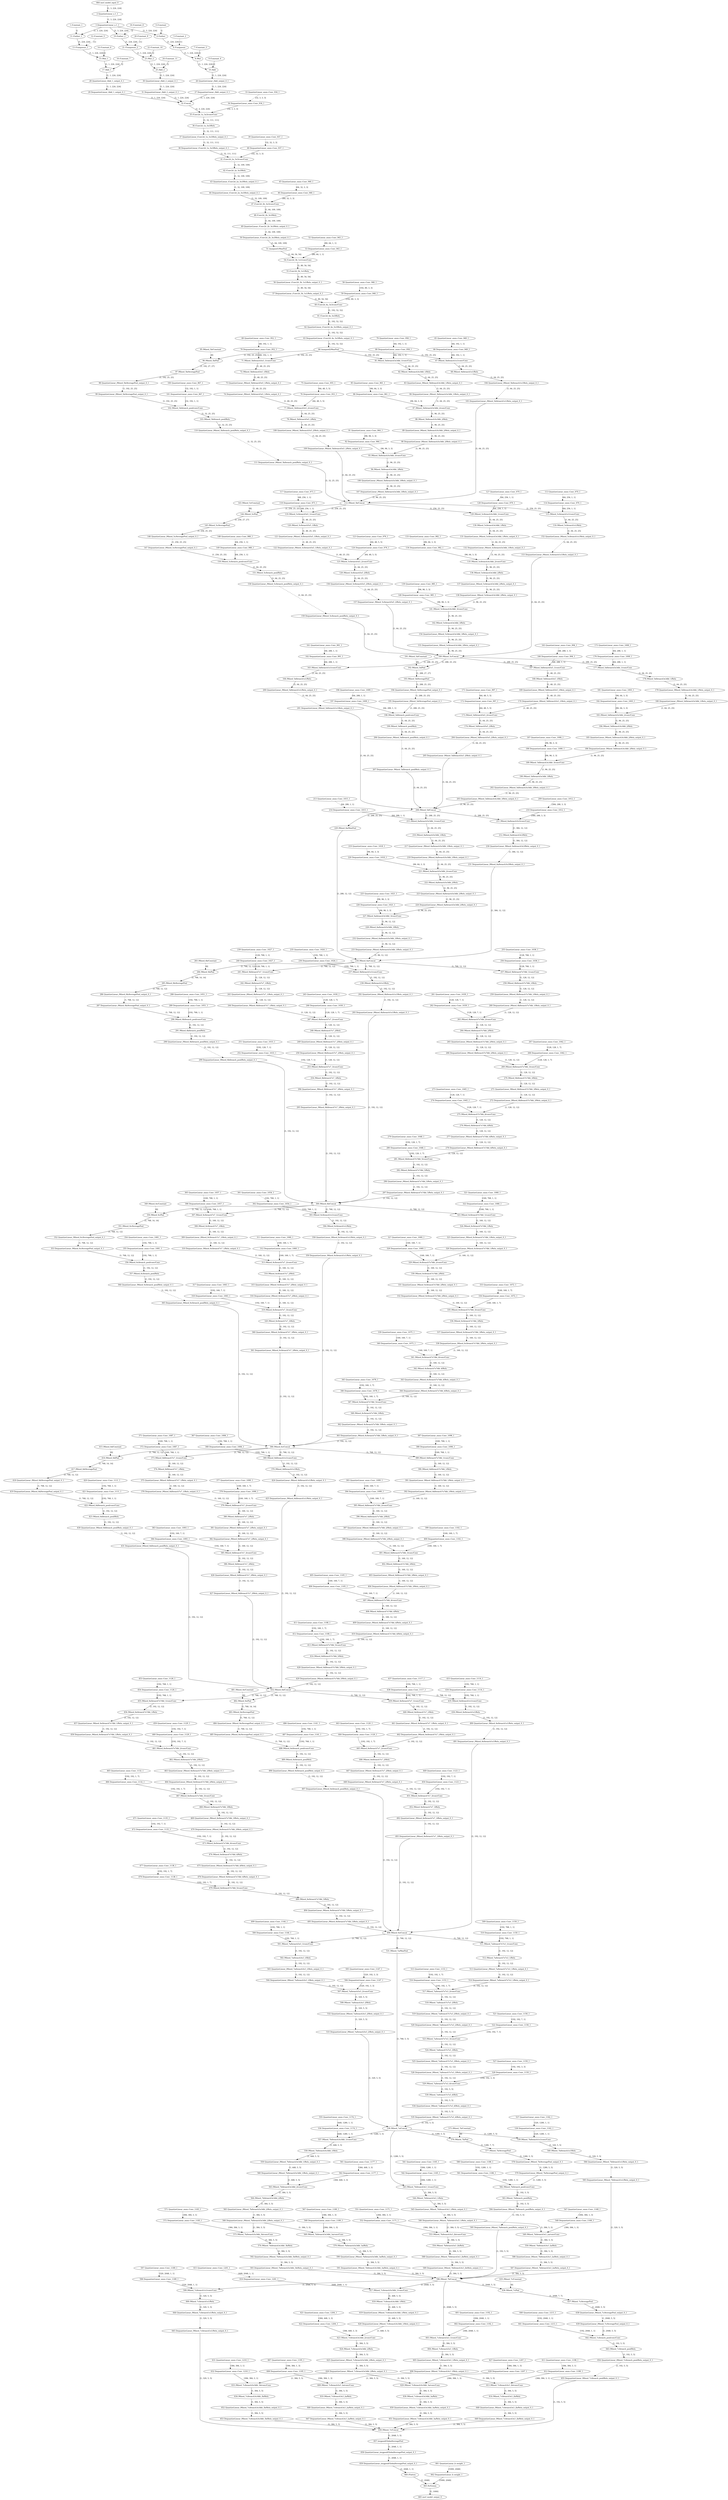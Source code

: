 strict digraph  {
"0 /Constant" [id=0, type=Constant];
"1 /Constant_1" [id=1, type=Constant];
"2 QuantizeLinear_x.1_1" [id=2, type=QuantizeLinear];
"3 DequantizeLinear_x.1_1" [id=3, type=DequantizeLinear];
"4 /Gather" [id=4, type=Gather];
"5 /Constant_2" [id=5, type=Constant];
"6 /Unsqueeze" [id=6, type=Unsqueeze];
"7 /Constant_3" [id=7, type=Constant];
"8 /Mul" [id=8, type=Mul];
"9 /Constant_4" [id=9, type=Constant];
"10 /Add" [id=10, type=Add];
"11 /Gather_1" [id=11, type=Gather];
"12 /Constant_5" [id=12, type=Constant];
"13 /Unsqueeze_1" [id=13, type=Unsqueeze];
"14 /Constant_6" [id=14, type=Constant];
"15 /Mul_1" [id=15, type=Mul];
"16 /Constant_7" [id=16, type=Constant];
"17 /Add_1" [id=17, type=Add];
"18 /Constant_8" [id=18, type=Constant];
"19 /Gather_2" [id=19, type=Gather];
"20 /Constant_9" [id=20, type=Constant];
"21 /Unsqueeze_2" [id=21, type=Unsqueeze];
"22 /Constant_10" [id=22, type=Constant];
"23 /Mul_2" [id=23, type=Mul];
"24 /Constant_11" [id=24, type=Constant];
"25 /Add_2" [id=25, type=Add];
"26 QuantizeLinear_/Add_output_0_1" [id=26, type=QuantizeLinear];
"27 DequantizeLinear_/Add_output_0_1" [id=27, type=DequantizeLinear];
"28 QuantizeLinear_/Add_1_output_0_1" [id=28, type=QuantizeLinear];
"29 DequantizeLinear_/Add_1_output_0_1" [id=29, type=DequantizeLinear];
"30 QuantizeLinear_/Add_2_output_0_1" [id=30, type=QuantizeLinear];
"31 DequantizeLinear_/Add_2_output_0_1" [id=31, type=DequantizeLinear];
"32 /Concat" [id=32, type=Concat];
"33 QuantizeLinear_onnx^^Conv_934_1" [id=33, label="33 QuantizeLinear_onnx::Conv_934_1", type=QuantizeLinear];
"34 DequantizeLinear_onnx^^Conv_934_1" [id=34, label="34 DequantizeLinear_onnx::Conv_934_1", type=DequantizeLinear];
"35 /Conv2d_1a_3x3/conv/Conv" [id=35, type=Conv];
"36 /Conv2d_1a_3x3/Relu" [id=36, type=Relu];
"37 QuantizeLinear_/Conv2d_1a_3x3/Relu_output_0_1" [id=37, type=QuantizeLinear];
"38 DequantizeLinear_/Conv2d_1a_3x3/Relu_output_0_1" [id=38, type=DequantizeLinear];
"39 QuantizeLinear_onnx^^Conv_937_1" [id=39, label="39 QuantizeLinear_onnx::Conv_937_1", type=QuantizeLinear];
"40 DequantizeLinear_onnx^^Conv_937_1" [id=40, label="40 DequantizeLinear_onnx::Conv_937_1", type=DequantizeLinear];
"41 /Conv2d_2a_3x3/conv/Conv" [id=41, type=Conv];
"42 /Conv2d_2a_3x3/Relu" [id=42, type=Relu];
"43 QuantizeLinear_/Conv2d_2a_3x3/Relu_output_0_1" [id=43, type=QuantizeLinear];
"44 DequantizeLinear_/Conv2d_2a_3x3/Relu_output_0_1" [id=44, type=DequantizeLinear];
"45 QuantizeLinear_onnx^^Conv_940_1" [id=45, label="45 QuantizeLinear_onnx::Conv_940_1", type=QuantizeLinear];
"46 DequantizeLinear_onnx^^Conv_940_1" [id=46, label="46 DequantizeLinear_onnx::Conv_940_1", type=DequantizeLinear];
"47 /Conv2d_2b_3x3/conv/Conv" [id=47, type=Conv];
"48 /Conv2d_2b_3x3/Relu" [id=48, type=Relu];
"49 QuantizeLinear_/Conv2d_2b_3x3/Relu_output_0_1" [id=49, type=QuantizeLinear];
"50 DequantizeLinear_/Conv2d_2b_3x3/Relu_output_0_1" [id=50, type=DequantizeLinear];
"51 /maxpool1/MaxPool" [id=51, type=MaxPool];
"52 QuantizeLinear_onnx^^Conv_943_1" [id=52, label="52 QuantizeLinear_onnx::Conv_943_1", type=QuantizeLinear];
"53 DequantizeLinear_onnx^^Conv_943_1" [id=53, label="53 DequantizeLinear_onnx::Conv_943_1", type=DequantizeLinear];
"54 /Conv2d_3b_1x1/conv/Conv" [id=54, type=Conv];
"55 /Conv2d_3b_1x1/Relu" [id=55, type=Relu];
"56 QuantizeLinear_/Conv2d_3b_1x1/Relu_output_0_1" [id=56, type=QuantizeLinear];
"57 DequantizeLinear_/Conv2d_3b_1x1/Relu_output_0_1" [id=57, type=DequantizeLinear];
"58 QuantizeLinear_onnx^^Conv_946_1" [id=58, label="58 QuantizeLinear_onnx::Conv_946_1", type=QuantizeLinear];
"59 DequantizeLinear_onnx^^Conv_946_1" [id=59, label="59 DequantizeLinear_onnx::Conv_946_1", type=DequantizeLinear];
"60 /Conv2d_4a_3x3/conv/Conv" [id=60, type=Conv];
"61 /Conv2d_4a_3x3/Relu" [id=61, type=Relu];
"62 QuantizeLinear_/Conv2d_4a_3x3/Relu_output_0_1" [id=62, type=QuantizeLinear];
"63 DequantizeLinear_/Conv2d_4a_3x3/Relu_output_0_1" [id=63, type=DequantizeLinear];
"64 /maxpool2/MaxPool" [id=64, type=MaxPool];
"65 QuantizeLinear_onnx^^Conv_949_1" [id=65, label="65 QuantizeLinear_onnx::Conv_949_1", type=QuantizeLinear];
"66 DequantizeLinear_onnx^^Conv_949_1" [id=66, label="66 DequantizeLinear_onnx::Conv_949_1", type=DequantizeLinear];
"67 /Mixed_5b/branch1x1/conv/Conv" [id=67, type=Conv];
"68 /Mixed_5b/branch1x1/Relu" [id=68, type=Relu];
"69 QuantizeLinear_onnx^^Conv_952_1" [id=69, label="69 QuantizeLinear_onnx::Conv_952_1", type=QuantizeLinear];
"70 DequantizeLinear_onnx^^Conv_952_1" [id=70, label="70 DequantizeLinear_onnx::Conv_952_1", type=DequantizeLinear];
"71 /Mixed_5b/branch5x5_1/conv/Conv" [id=71, type=Conv];
"72 /Mixed_5b/branch5x5_1/Relu" [id=72, type=Relu];
"73 QuantizeLinear_/Mixed_5b/branch5x5_1/Relu_output_0_1" [id=73, type=QuantizeLinear];
"74 DequantizeLinear_/Mixed_5b/branch5x5_1/Relu_output_0_1" [id=74, type=DequantizeLinear];
"75 QuantizeLinear_onnx^^Conv_955_1" [id=75, label="75 QuantizeLinear_onnx::Conv_955_1", type=QuantizeLinear];
"76 DequantizeLinear_onnx^^Conv_955_1" [id=76, label="76 DequantizeLinear_onnx::Conv_955_1", type=DequantizeLinear];
"77 /Mixed_5b/branch5x5_2/conv/Conv" [id=77, type=Conv];
"78 /Mixed_5b/branch5x5_2/Relu" [id=78, type=Relu];
"79 QuantizeLinear_onnx^^Conv_958_1" [id=79, label="79 QuantizeLinear_onnx::Conv_958_1", type=QuantizeLinear];
"80 DequantizeLinear_onnx^^Conv_958_1" [id=80, label="80 DequantizeLinear_onnx::Conv_958_1", type=DequantizeLinear];
"81 /Mixed_5b/branch3x3dbl_1/conv/Conv" [id=81, type=Conv];
"82 /Mixed_5b/branch3x3dbl_1/Relu" [id=82, type=Relu];
"83 QuantizeLinear_/Mixed_5b/branch3x3dbl_1/Relu_output_0_1" [id=83, type=QuantizeLinear];
"84 DequantizeLinear_/Mixed_5b/branch3x3dbl_1/Relu_output_0_1" [id=84, type=DequantizeLinear];
"85 QuantizeLinear_onnx^^Conv_961_1" [id=85, label="85 QuantizeLinear_onnx::Conv_961_1", type=QuantizeLinear];
"86 DequantizeLinear_onnx^^Conv_961_1" [id=86, label="86 DequantizeLinear_onnx::Conv_961_1", type=DequantizeLinear];
"87 /Mixed_5b/branch3x3dbl_2/conv/Conv" [id=87, type=Conv];
"88 /Mixed_5b/branch3x3dbl_2/Relu" [id=88, type=Relu];
"89 QuantizeLinear_/Mixed_5b/branch3x3dbl_2/Relu_output_0_1" [id=89, type=QuantizeLinear];
"90 DequantizeLinear_/Mixed_5b/branch3x3dbl_2/Relu_output_0_1" [id=90, type=DequantizeLinear];
"91 QuantizeLinear_onnx^^Conv_964_1" [id=91, label="91 QuantizeLinear_onnx::Conv_964_1", type=QuantizeLinear];
"92 DequantizeLinear_onnx^^Conv_964_1" [id=92, label="92 DequantizeLinear_onnx::Conv_964_1", type=DequantizeLinear];
"93 /Mixed_5b/branch3x3dbl_3/conv/Conv" [id=93, type=Conv];
"94 /Mixed_5b/branch3x3dbl_3/Relu" [id=94, type=Relu];
"95 /Mixed_5b/Constant" [id=95, type=Constant];
"96 /Mixed_5b/Pad" [id=96, type=Pad];
"97 /Mixed_5b/AveragePool" [id=97, type=AveragePool];
"98 QuantizeLinear_/Mixed_5b/AveragePool_output_0_1" [id=98, type=QuantizeLinear];
"99 DequantizeLinear_/Mixed_5b/AveragePool_output_0_1" [id=99, type=DequantizeLinear];
"100 QuantizeLinear_onnx^^Conv_967_1" [id=100, label="100 QuantizeLinear_onnx::Conv_967_1", type=QuantizeLinear];
"101 DequantizeLinear_onnx^^Conv_967_1" [id=101, label="101 DequantizeLinear_onnx::Conv_967_1", type=DequantizeLinear];
"102 /Mixed_5b/branch_pool/conv/Conv" [id=102, type=Conv];
"103 /Mixed_5b/branch_pool/Relu" [id=103, type=Relu];
"104 QuantizeLinear_/Mixed_5b/branch1x1/Relu_output_0_1" [id=104, type=QuantizeLinear];
"105 DequantizeLinear_/Mixed_5b/branch1x1/Relu_output_0_1" [id=105, type=DequantizeLinear];
"106 QuantizeLinear_/Mixed_5b/branch3x3dbl_3/Relu_output_0_1" [id=106, type=QuantizeLinear];
"107 DequantizeLinear_/Mixed_5b/branch3x3dbl_3/Relu_output_0_1" [id=107, type=DequantizeLinear];
"108 QuantizeLinear_/Mixed_5b/branch5x5_2/Relu_output_0_1" [id=108, type=QuantizeLinear];
"109 DequantizeLinear_/Mixed_5b/branch5x5_2/Relu_output_0_1" [id=109, type=DequantizeLinear];
"110 QuantizeLinear_/Mixed_5b/branch_pool/Relu_output_0_1" [id=110, type=QuantizeLinear];
"111 DequantizeLinear_/Mixed_5b/branch_pool/Relu_output_0_1" [id=111, type=DequantizeLinear];
"112 /Mixed_5b/Concat" [id=112, type=Concat];
"113 QuantizeLinear_onnx^^Conv_970_1" [id=113, label="113 QuantizeLinear_onnx::Conv_970_1", type=QuantizeLinear];
"114 DequantizeLinear_onnx^^Conv_970_1" [id=114, label="114 DequantizeLinear_onnx::Conv_970_1", type=DequantizeLinear];
"115 /Mixed_5c/branch1x1/conv/Conv" [id=115, type=Conv];
"116 /Mixed_5c/branch1x1/Relu" [id=116, type=Relu];
"117 QuantizeLinear_onnx^^Conv_973_1" [id=117, label="117 QuantizeLinear_onnx::Conv_973_1", type=QuantizeLinear];
"118 DequantizeLinear_onnx^^Conv_973_1" [id=118, label="118 DequantizeLinear_onnx::Conv_973_1", type=DequantizeLinear];
"119 /Mixed_5c/branch5x5_1/conv/Conv" [id=119, type=Conv];
"120 /Mixed_5c/branch5x5_1/Relu" [id=120, type=Relu];
"121 QuantizeLinear_/Mixed_5c/branch5x5_1/Relu_output_0_1" [id=121, type=QuantizeLinear];
"122 DequantizeLinear_/Mixed_5c/branch5x5_1/Relu_output_0_1" [id=122, type=DequantizeLinear];
"123 QuantizeLinear_onnx^^Conv_976_1" [id=123, label="123 QuantizeLinear_onnx::Conv_976_1", type=QuantizeLinear];
"124 DequantizeLinear_onnx^^Conv_976_1" [id=124, label="124 DequantizeLinear_onnx::Conv_976_1", type=DequantizeLinear];
"125 /Mixed_5c/branch5x5_2/conv/Conv" [id=125, type=Conv];
"126 /Mixed_5c/branch5x5_2/Relu" [id=126, type=Relu];
"127 QuantizeLinear_onnx^^Conv_979_1" [id=127, label="127 QuantizeLinear_onnx::Conv_979_1", type=QuantizeLinear];
"128 DequantizeLinear_onnx^^Conv_979_1" [id=128, label="128 DequantizeLinear_onnx::Conv_979_1", type=DequantizeLinear];
"129 /Mixed_5c/branch3x3dbl_1/conv/Conv" [id=129, type=Conv];
"130 /Mixed_5c/branch3x3dbl_1/Relu" [id=130, type=Relu];
"131 QuantizeLinear_/Mixed_5c/branch3x3dbl_1/Relu_output_0_1" [id=131, type=QuantizeLinear];
"132 DequantizeLinear_/Mixed_5c/branch3x3dbl_1/Relu_output_0_1" [id=132, type=DequantizeLinear];
"133 QuantizeLinear_onnx^^Conv_982_1" [id=133, label="133 QuantizeLinear_onnx::Conv_982_1", type=QuantizeLinear];
"134 DequantizeLinear_onnx^^Conv_982_1" [id=134, label="134 DequantizeLinear_onnx::Conv_982_1", type=DequantizeLinear];
"135 /Mixed_5c/branch3x3dbl_2/conv/Conv" [id=135, type=Conv];
"136 /Mixed_5c/branch3x3dbl_2/Relu" [id=136, type=Relu];
"137 QuantizeLinear_/Mixed_5c/branch3x3dbl_2/Relu_output_0_1" [id=137, type=QuantizeLinear];
"138 DequantizeLinear_/Mixed_5c/branch3x3dbl_2/Relu_output_0_1" [id=138, type=DequantizeLinear];
"139 QuantizeLinear_onnx^^Conv_985_1" [id=139, label="139 QuantizeLinear_onnx::Conv_985_1", type=QuantizeLinear];
"140 DequantizeLinear_onnx^^Conv_985_1" [id=140, label="140 DequantizeLinear_onnx::Conv_985_1", type=DequantizeLinear];
"141 /Mixed_5c/branch3x3dbl_3/conv/Conv" [id=141, type=Conv];
"142 /Mixed_5c/branch3x3dbl_3/Relu" [id=142, type=Relu];
"143 /Mixed_5c/Constant" [id=143, type=Constant];
"144 /Mixed_5c/Pad" [id=144, type=Pad];
"145 /Mixed_5c/AveragePool" [id=145, type=AveragePool];
"146 QuantizeLinear_/Mixed_5c/AveragePool_output_0_1" [id=146, type=QuantizeLinear];
"147 DequantizeLinear_/Mixed_5c/AveragePool_output_0_1" [id=147, type=DequantizeLinear];
"148 QuantizeLinear_onnx^^Conv_988_1" [id=148, label="148 QuantizeLinear_onnx::Conv_988_1", type=QuantizeLinear];
"149 DequantizeLinear_onnx^^Conv_988_1" [id=149, label="149 DequantizeLinear_onnx::Conv_988_1", type=DequantizeLinear];
"150 /Mixed_5c/branch_pool/conv/Conv" [id=150, type=Conv];
"151 /Mixed_5c/branch_pool/Relu" [id=151, type=Relu];
"152 QuantizeLinear_/Mixed_5c/branch1x1/Relu_output_0_1" [id=152, type=QuantizeLinear];
"153 DequantizeLinear_/Mixed_5c/branch1x1/Relu_output_0_1" [id=153, type=DequantizeLinear];
"154 QuantizeLinear_/Mixed_5c/branch3x3dbl_3/Relu_output_0_1" [id=154, type=QuantizeLinear];
"155 DequantizeLinear_/Mixed_5c/branch3x3dbl_3/Relu_output_0_1" [id=155, type=DequantizeLinear];
"156 QuantizeLinear_/Mixed_5c/branch5x5_2/Relu_output_0_1" [id=156, type=QuantizeLinear];
"157 DequantizeLinear_/Mixed_5c/branch5x5_2/Relu_output_0_1" [id=157, type=DequantizeLinear];
"158 QuantizeLinear_/Mixed_5c/branch_pool/Relu_output_0_1" [id=158, type=QuantizeLinear];
"159 DequantizeLinear_/Mixed_5c/branch_pool/Relu_output_0_1" [id=159, type=DequantizeLinear];
"160 /Mixed_5c/Concat" [id=160, type=Concat];
"161 QuantizeLinear_onnx^^Conv_991_1" [id=161, label="161 QuantizeLinear_onnx::Conv_991_1", type=QuantizeLinear];
"162 DequantizeLinear_onnx^^Conv_991_1" [id=162, label="162 DequantizeLinear_onnx::Conv_991_1", type=DequantizeLinear];
"163 /Mixed_5d/branch1x1/conv/Conv" [id=163, type=Conv];
"164 /Mixed_5d/branch1x1/Relu" [id=164, type=Relu];
"165 QuantizeLinear_onnx^^Conv_994_1" [id=165, label="165 QuantizeLinear_onnx::Conv_994_1", type=QuantizeLinear];
"166 DequantizeLinear_onnx^^Conv_994_1" [id=166, label="166 DequantizeLinear_onnx::Conv_994_1", type=DequantizeLinear];
"167 /Mixed_5d/branch5x5_1/conv/Conv" [id=167, type=Conv];
"168 /Mixed_5d/branch5x5_1/Relu" [id=168, type=Relu];
"169 QuantizeLinear_/Mixed_5d/branch5x5_1/Relu_output_0_1" [id=169, type=QuantizeLinear];
"170 DequantizeLinear_/Mixed_5d/branch5x5_1/Relu_output_0_1" [id=170, type=DequantizeLinear];
"171 QuantizeLinear_onnx^^Conv_997_1" [id=171, label="171 QuantizeLinear_onnx::Conv_997_1", type=QuantizeLinear];
"172 DequantizeLinear_onnx^^Conv_997_1" [id=172, label="172 DequantizeLinear_onnx::Conv_997_1", type=DequantizeLinear];
"173 /Mixed_5d/branch5x5_2/conv/Conv" [id=173, type=Conv];
"174 /Mixed_5d/branch5x5_2/Relu" [id=174, type=Relu];
"175 QuantizeLinear_onnx^^Conv_1000_1" [id=175, label="175 QuantizeLinear_onnx::Conv_1000_1", type=QuantizeLinear];
"176 DequantizeLinear_onnx^^Conv_1000_1" [id=176, label="176 DequantizeLinear_onnx::Conv_1000_1", type=DequantizeLinear];
"177 /Mixed_5d/branch3x3dbl_1/conv/Conv" [id=177, type=Conv];
"178 /Mixed_5d/branch3x3dbl_1/Relu" [id=178, type=Relu];
"179 QuantizeLinear_/Mixed_5d/branch3x3dbl_1/Relu_output_0_1" [id=179, type=QuantizeLinear];
"180 DequantizeLinear_/Mixed_5d/branch3x3dbl_1/Relu_output_0_1" [id=180, type=DequantizeLinear];
"181 QuantizeLinear_onnx^^Conv_1003_1" [id=181, label="181 QuantizeLinear_onnx::Conv_1003_1", type=QuantizeLinear];
"182 DequantizeLinear_onnx^^Conv_1003_1" [id=182, label="182 DequantizeLinear_onnx::Conv_1003_1", type=DequantizeLinear];
"183 /Mixed_5d/branch3x3dbl_2/conv/Conv" [id=183, type=Conv];
"184 /Mixed_5d/branch3x3dbl_2/Relu" [id=184, type=Relu];
"185 QuantizeLinear_/Mixed_5d/branch3x3dbl_2/Relu_output_0_1" [id=185, type=QuantizeLinear];
"186 DequantizeLinear_/Mixed_5d/branch3x3dbl_2/Relu_output_0_1" [id=186, type=DequantizeLinear];
"187 QuantizeLinear_onnx^^Conv_1006_1" [id=187, label="187 QuantizeLinear_onnx::Conv_1006_1", type=QuantizeLinear];
"188 DequantizeLinear_onnx^^Conv_1006_1" [id=188, label="188 DequantizeLinear_onnx::Conv_1006_1", type=DequantizeLinear];
"189 /Mixed_5d/branch3x3dbl_3/conv/Conv" [id=189, type=Conv];
"190 /Mixed_5d/branch3x3dbl_3/Relu" [id=190, type=Relu];
"191 /Mixed_5d/Constant" [id=191, type=Constant];
"192 /Mixed_5d/Pad" [id=192, type=Pad];
"193 /Mixed_5d/AveragePool" [id=193, type=AveragePool];
"194 QuantizeLinear_/Mixed_5d/AveragePool_output_0_1" [id=194, type=QuantizeLinear];
"195 DequantizeLinear_/Mixed_5d/AveragePool_output_0_1" [id=195, type=DequantizeLinear];
"196 QuantizeLinear_onnx^^Conv_1009_1" [id=196, label="196 QuantizeLinear_onnx::Conv_1009_1", type=QuantizeLinear];
"197 DequantizeLinear_onnx^^Conv_1009_1" [id=197, label="197 DequantizeLinear_onnx::Conv_1009_1", type=DequantizeLinear];
"198 /Mixed_5d/branch_pool/conv/Conv" [id=198, type=Conv];
"199 /Mixed_5d/branch_pool/Relu" [id=199, type=Relu];
"200 QuantizeLinear_/Mixed_5d/branch1x1/Relu_output_0_1" [id=200, type=QuantizeLinear];
"201 DequantizeLinear_/Mixed_5d/branch1x1/Relu_output_0_1" [id=201, type=DequantizeLinear];
"202 QuantizeLinear_/Mixed_5d/branch3x3dbl_3/Relu_output_0_1" [id=202, type=QuantizeLinear];
"203 DequantizeLinear_/Mixed_5d/branch3x3dbl_3/Relu_output_0_1" [id=203, type=DequantizeLinear];
"204 QuantizeLinear_/Mixed_5d/branch5x5_2/Relu_output_0_1" [id=204, type=QuantizeLinear];
"205 DequantizeLinear_/Mixed_5d/branch5x5_2/Relu_output_0_1" [id=205, type=DequantizeLinear];
"206 QuantizeLinear_/Mixed_5d/branch_pool/Relu_output_0_1" [id=206, type=QuantizeLinear];
"207 DequantizeLinear_/Mixed_5d/branch_pool/Relu_output_0_1" [id=207, type=DequantizeLinear];
"208 /Mixed_5d/Concat" [id=208, type=Concat];
"209 QuantizeLinear_onnx^^Conv_1012_1" [id=209, label="209 QuantizeLinear_onnx::Conv_1012_1", type=QuantizeLinear];
"210 DequantizeLinear_onnx^^Conv_1012_1" [id=210, label="210 DequantizeLinear_onnx::Conv_1012_1", type=DequantizeLinear];
"211 /Mixed_6a/branch3x3/conv/Conv" [id=211, type=Conv];
"212 /Mixed_6a/branch3x3/Relu" [id=212, type=Relu];
"213 QuantizeLinear_onnx^^Conv_1015_1" [id=213, label="213 QuantizeLinear_onnx::Conv_1015_1", type=QuantizeLinear];
"214 DequantizeLinear_onnx^^Conv_1015_1" [id=214, label="214 DequantizeLinear_onnx::Conv_1015_1", type=DequantizeLinear];
"215 /Mixed_6a/branch3x3dbl_1/conv/Conv" [id=215, type=Conv];
"216 /Mixed_6a/branch3x3dbl_1/Relu" [id=216, type=Relu];
"217 QuantizeLinear_/Mixed_6a/branch3x3dbl_1/Relu_output_0_1" [id=217, type=QuantizeLinear];
"218 DequantizeLinear_/Mixed_6a/branch3x3dbl_1/Relu_output_0_1" [id=218, type=DequantizeLinear];
"219 QuantizeLinear_onnx^^Conv_1018_1" [id=219, label="219 QuantizeLinear_onnx::Conv_1018_1", type=QuantizeLinear];
"220 DequantizeLinear_onnx^^Conv_1018_1" [id=220, label="220 DequantizeLinear_onnx::Conv_1018_1", type=DequantizeLinear];
"221 /Mixed_6a/branch3x3dbl_2/conv/Conv" [id=221, type=Conv];
"222 /Mixed_6a/branch3x3dbl_2/Relu" [id=222, type=Relu];
"223 QuantizeLinear_/Mixed_6a/branch3x3dbl_2/Relu_output_0_1" [id=223, type=QuantizeLinear];
"224 DequantizeLinear_/Mixed_6a/branch3x3dbl_2/Relu_output_0_1" [id=224, type=DequantizeLinear];
"225 QuantizeLinear_onnx^^Conv_1021_1" [id=225, label="225 QuantizeLinear_onnx::Conv_1021_1", type=QuantizeLinear];
"226 DequantizeLinear_onnx^^Conv_1021_1" [id=226, label="226 DequantizeLinear_onnx::Conv_1021_1", type=DequantizeLinear];
"227 /Mixed_6a/branch3x3dbl_3/conv/Conv" [id=227, type=Conv];
"228 /Mixed_6a/branch3x3dbl_3/Relu" [id=228, type=Relu];
"229 /Mixed_6a/MaxPool" [id=229, type=MaxPool];
"230 QuantizeLinear_/Mixed_6a/branch3x3/Relu_output_0_1" [id=230, type=QuantizeLinear];
"231 DequantizeLinear_/Mixed_6a/branch3x3/Relu_output_0_1" [id=231, type=DequantizeLinear];
"232 QuantizeLinear_/Mixed_6a/branch3x3dbl_3/Relu_output_0_1" [id=232, type=QuantizeLinear];
"233 DequantizeLinear_/Mixed_6a/branch3x3dbl_3/Relu_output_0_1" [id=233, type=DequantizeLinear];
"234 /Mixed_6a/Concat" [id=234, type=Concat];
"235 QuantizeLinear_onnx^^Conv_1024_1" [id=235, label="235 QuantizeLinear_onnx::Conv_1024_1", type=QuantizeLinear];
"236 DequantizeLinear_onnx^^Conv_1024_1" [id=236, label="236 DequantizeLinear_onnx::Conv_1024_1", type=DequantizeLinear];
"237 /Mixed_6b/branch1x1/conv/Conv" [id=237, type=Conv];
"238 /Mixed_6b/branch1x1/Relu" [id=238, type=Relu];
"239 QuantizeLinear_onnx^^Conv_1027_1" [id=239, label="239 QuantizeLinear_onnx::Conv_1027_1", type=QuantizeLinear];
"240 DequantizeLinear_onnx^^Conv_1027_1" [id=240, label="240 DequantizeLinear_onnx::Conv_1027_1", type=DequantizeLinear];
"241 /Mixed_6b/branch7x7_1/conv/Conv" [id=241, type=Conv];
"242 /Mixed_6b/branch7x7_1/Relu" [id=242, type=Relu];
"243 QuantizeLinear_/Mixed_6b/branch7x7_1/Relu_output_0_1" [id=243, type=QuantizeLinear];
"244 DequantizeLinear_/Mixed_6b/branch7x7_1/Relu_output_0_1" [id=244, type=DequantizeLinear];
"245 QuantizeLinear_onnx^^Conv_1030_1" [id=245, label="245 QuantizeLinear_onnx::Conv_1030_1", type=QuantizeLinear];
"246 DequantizeLinear_onnx^^Conv_1030_1" [id=246, label="246 DequantizeLinear_onnx::Conv_1030_1", type=DequantizeLinear];
"247 /Mixed_6b/branch7x7_2/conv/Conv" [id=247, type=Conv];
"248 /Mixed_6b/branch7x7_2/Relu" [id=248, type=Relu];
"249 QuantizeLinear_/Mixed_6b/branch7x7_2/Relu_output_0_1" [id=249, type=QuantizeLinear];
"250 DequantizeLinear_/Mixed_6b/branch7x7_2/Relu_output_0_1" [id=250, type=DequantizeLinear];
"251 QuantizeLinear_onnx^^Conv_1033_1" [id=251, label="251 QuantizeLinear_onnx::Conv_1033_1", type=QuantizeLinear];
"252 DequantizeLinear_onnx^^Conv_1033_1" [id=252, label="252 DequantizeLinear_onnx::Conv_1033_1", type=DequantizeLinear];
"253 /Mixed_6b/branch7x7_3/conv/Conv" [id=253, type=Conv];
"254 /Mixed_6b/branch7x7_3/Relu" [id=254, type=Relu];
"255 QuantizeLinear_onnx^^Conv_1036_1" [id=255, label="255 QuantizeLinear_onnx::Conv_1036_1", type=QuantizeLinear];
"256 DequantizeLinear_onnx^^Conv_1036_1" [id=256, label="256 DequantizeLinear_onnx::Conv_1036_1", type=DequantizeLinear];
"257 /Mixed_6b/branch7x7dbl_1/conv/Conv" [id=257, type=Conv];
"258 /Mixed_6b/branch7x7dbl_1/Relu" [id=258, type=Relu];
"259 QuantizeLinear_/Mixed_6b/branch7x7dbl_1/Relu_output_0_1" [id=259, type=QuantizeLinear];
"260 DequantizeLinear_/Mixed_6b/branch7x7dbl_1/Relu_output_0_1" [id=260, type=DequantizeLinear];
"261 QuantizeLinear_onnx^^Conv_1039_1" [id=261, label="261 QuantizeLinear_onnx::Conv_1039_1", type=QuantizeLinear];
"262 DequantizeLinear_onnx^^Conv_1039_1" [id=262, label="262 DequantizeLinear_onnx::Conv_1039_1", type=DequantizeLinear];
"263 /Mixed_6b/branch7x7dbl_2/conv/Conv" [id=263, type=Conv];
"264 /Mixed_6b/branch7x7dbl_2/Relu" [id=264, type=Relu];
"265 QuantizeLinear_/Mixed_6b/branch7x7dbl_2/Relu_output_0_1" [id=265, type=QuantizeLinear];
"266 DequantizeLinear_/Mixed_6b/branch7x7dbl_2/Relu_output_0_1" [id=266, type=DequantizeLinear];
"267 QuantizeLinear_onnx^^Conv_1042_1" [id=267, label="267 QuantizeLinear_onnx::Conv_1042_1", type=QuantizeLinear];
"268 DequantizeLinear_onnx^^Conv_1042_1" [id=268, label="268 DequantizeLinear_onnx::Conv_1042_1", type=DequantizeLinear];
"269 /Mixed_6b/branch7x7dbl_3/conv/Conv" [id=269, type=Conv];
"270 /Mixed_6b/branch7x7dbl_3/Relu" [id=270, type=Relu];
"271 QuantizeLinear_/Mixed_6b/branch7x7dbl_3/Relu_output_0_1" [id=271, type=QuantizeLinear];
"272 DequantizeLinear_/Mixed_6b/branch7x7dbl_3/Relu_output_0_1" [id=272, type=DequantizeLinear];
"273 QuantizeLinear_onnx^^Conv_1045_1" [id=273, label="273 QuantizeLinear_onnx::Conv_1045_1", type=QuantizeLinear];
"274 DequantizeLinear_onnx^^Conv_1045_1" [id=274, label="274 DequantizeLinear_onnx::Conv_1045_1", type=DequantizeLinear];
"275 /Mixed_6b/branch7x7dbl_4/conv/Conv" [id=275, type=Conv];
"276 /Mixed_6b/branch7x7dbl_4/Relu" [id=276, type=Relu];
"277 QuantizeLinear_/Mixed_6b/branch7x7dbl_4/Relu_output_0_1" [id=277, type=QuantizeLinear];
"278 DequantizeLinear_/Mixed_6b/branch7x7dbl_4/Relu_output_0_1" [id=278, type=DequantizeLinear];
"279 QuantizeLinear_onnx^^Conv_1048_1" [id=279, label="279 QuantizeLinear_onnx::Conv_1048_1", type=QuantizeLinear];
"280 DequantizeLinear_onnx^^Conv_1048_1" [id=280, label="280 DequantizeLinear_onnx::Conv_1048_1", type=DequantizeLinear];
"281 /Mixed_6b/branch7x7dbl_5/conv/Conv" [id=281, type=Conv];
"282 /Mixed_6b/branch7x7dbl_5/Relu" [id=282, type=Relu];
"283 /Mixed_6b/Constant" [id=283, type=Constant];
"284 /Mixed_6b/Pad" [id=284, type=Pad];
"285 /Mixed_6b/AveragePool" [id=285, type=AveragePool];
"286 QuantizeLinear_/Mixed_6b/AveragePool_output_0_1" [id=286, type=QuantizeLinear];
"287 DequantizeLinear_/Mixed_6b/AveragePool_output_0_1" [id=287, type=DequantizeLinear];
"288 QuantizeLinear_onnx^^Conv_1051_1" [id=288, label="288 QuantizeLinear_onnx::Conv_1051_1", type=QuantizeLinear];
"289 DequantizeLinear_onnx^^Conv_1051_1" [id=289, label="289 DequantizeLinear_onnx::Conv_1051_1", type=DequantizeLinear];
"290 /Mixed_6b/branch_pool/conv/Conv" [id=290, type=Conv];
"291 /Mixed_6b/branch_pool/Relu" [id=291, type=Relu];
"292 QuantizeLinear_/Mixed_6b/branch1x1/Relu_output_0_1" [id=292, type=QuantizeLinear];
"293 DequantizeLinear_/Mixed_6b/branch1x1/Relu_output_0_1" [id=293, type=DequantizeLinear];
"294 QuantizeLinear_/Mixed_6b/branch7x7_3/Relu_output_0_1" [id=294, type=QuantizeLinear];
"295 DequantizeLinear_/Mixed_6b/branch7x7_3/Relu_output_0_1" [id=295, type=DequantizeLinear];
"296 QuantizeLinear_/Mixed_6b/branch7x7dbl_5/Relu_output_0_1" [id=296, type=QuantizeLinear];
"297 DequantizeLinear_/Mixed_6b/branch7x7dbl_5/Relu_output_0_1" [id=297, type=DequantizeLinear];
"298 QuantizeLinear_/Mixed_6b/branch_pool/Relu_output_0_1" [id=298, type=QuantizeLinear];
"299 DequantizeLinear_/Mixed_6b/branch_pool/Relu_output_0_1" [id=299, type=DequantizeLinear];
"300 /Mixed_6b/Concat" [id=300, type=Concat];
"301 QuantizeLinear_onnx^^Conv_1054_1" [id=301, label="301 QuantizeLinear_onnx::Conv_1054_1", type=QuantizeLinear];
"302 DequantizeLinear_onnx^^Conv_1054_1" [id=302, label="302 DequantizeLinear_onnx::Conv_1054_1", type=DequantizeLinear];
"303 /Mixed_6c/branch1x1/conv/Conv" [id=303, type=Conv];
"304 /Mixed_6c/branch1x1/Relu" [id=304, type=Relu];
"305 QuantizeLinear_onnx^^Conv_1057_1" [id=305, label="305 QuantizeLinear_onnx::Conv_1057_1", type=QuantizeLinear];
"306 DequantizeLinear_onnx^^Conv_1057_1" [id=306, label="306 DequantizeLinear_onnx::Conv_1057_1", type=DequantizeLinear];
"307 /Mixed_6c/branch7x7_1/conv/Conv" [id=307, type=Conv];
"308 /Mixed_6c/branch7x7_1/Relu" [id=308, type=Relu];
"309 QuantizeLinear_/Mixed_6c/branch7x7_1/Relu_output_0_1" [id=309, type=QuantizeLinear];
"310 DequantizeLinear_/Mixed_6c/branch7x7_1/Relu_output_0_1" [id=310, type=DequantizeLinear];
"311 QuantizeLinear_onnx^^Conv_1060_1" [id=311, label="311 QuantizeLinear_onnx::Conv_1060_1", type=QuantizeLinear];
"312 DequantizeLinear_onnx^^Conv_1060_1" [id=312, label="312 DequantizeLinear_onnx::Conv_1060_1", type=DequantizeLinear];
"313 /Mixed_6c/branch7x7_2/conv/Conv" [id=313, type=Conv];
"314 /Mixed_6c/branch7x7_2/Relu" [id=314, type=Relu];
"315 QuantizeLinear_/Mixed_6c/branch7x7_2/Relu_output_0_1" [id=315, type=QuantizeLinear];
"316 DequantizeLinear_/Mixed_6c/branch7x7_2/Relu_output_0_1" [id=316, type=DequantizeLinear];
"317 QuantizeLinear_onnx^^Conv_1063_1" [id=317, label="317 QuantizeLinear_onnx::Conv_1063_1", type=QuantizeLinear];
"318 DequantizeLinear_onnx^^Conv_1063_1" [id=318, label="318 DequantizeLinear_onnx::Conv_1063_1", type=DequantizeLinear];
"319 /Mixed_6c/branch7x7_3/conv/Conv" [id=319, type=Conv];
"320 /Mixed_6c/branch7x7_3/Relu" [id=320, type=Relu];
"321 QuantizeLinear_onnx^^Conv_1066_1" [id=321, label="321 QuantizeLinear_onnx::Conv_1066_1", type=QuantizeLinear];
"322 DequantizeLinear_onnx^^Conv_1066_1" [id=322, label="322 DequantizeLinear_onnx::Conv_1066_1", type=DequantizeLinear];
"323 /Mixed_6c/branch7x7dbl_1/conv/Conv" [id=323, type=Conv];
"324 /Mixed_6c/branch7x7dbl_1/Relu" [id=324, type=Relu];
"325 QuantizeLinear_/Mixed_6c/branch7x7dbl_1/Relu_output_0_1" [id=325, type=QuantizeLinear];
"326 DequantizeLinear_/Mixed_6c/branch7x7dbl_1/Relu_output_0_1" [id=326, type=DequantizeLinear];
"327 QuantizeLinear_onnx^^Conv_1069_1" [id=327, label="327 QuantizeLinear_onnx::Conv_1069_1", type=QuantizeLinear];
"328 DequantizeLinear_onnx^^Conv_1069_1" [id=328, label="328 DequantizeLinear_onnx::Conv_1069_1", type=DequantizeLinear];
"329 /Mixed_6c/branch7x7dbl_2/conv/Conv" [id=329, type=Conv];
"330 /Mixed_6c/branch7x7dbl_2/Relu" [id=330, type=Relu];
"331 QuantizeLinear_/Mixed_6c/branch7x7dbl_2/Relu_output_0_1" [id=331, type=QuantizeLinear];
"332 DequantizeLinear_/Mixed_6c/branch7x7dbl_2/Relu_output_0_1" [id=332, type=DequantizeLinear];
"333 QuantizeLinear_onnx^^Conv_1072_1" [id=333, label="333 QuantizeLinear_onnx::Conv_1072_1", type=QuantizeLinear];
"334 DequantizeLinear_onnx^^Conv_1072_1" [id=334, label="334 DequantizeLinear_onnx::Conv_1072_1", type=DequantizeLinear];
"335 /Mixed_6c/branch7x7dbl_3/conv/Conv" [id=335, type=Conv];
"336 /Mixed_6c/branch7x7dbl_3/Relu" [id=336, type=Relu];
"337 QuantizeLinear_/Mixed_6c/branch7x7dbl_3/Relu_output_0_1" [id=337, type=QuantizeLinear];
"338 DequantizeLinear_/Mixed_6c/branch7x7dbl_3/Relu_output_0_1" [id=338, type=DequantizeLinear];
"339 QuantizeLinear_onnx^^Conv_1075_1" [id=339, label="339 QuantizeLinear_onnx::Conv_1075_1", type=QuantizeLinear];
"340 DequantizeLinear_onnx^^Conv_1075_1" [id=340, label="340 DequantizeLinear_onnx::Conv_1075_1", type=DequantizeLinear];
"341 /Mixed_6c/branch7x7dbl_4/conv/Conv" [id=341, type=Conv];
"342 /Mixed_6c/branch7x7dbl_4/Relu" [id=342, type=Relu];
"343 QuantizeLinear_/Mixed_6c/branch7x7dbl_4/Relu_output_0_1" [id=343, type=QuantizeLinear];
"344 DequantizeLinear_/Mixed_6c/branch7x7dbl_4/Relu_output_0_1" [id=344, type=DequantizeLinear];
"345 QuantizeLinear_onnx^^Conv_1078_1" [id=345, label="345 QuantizeLinear_onnx::Conv_1078_1", type=QuantizeLinear];
"346 DequantizeLinear_onnx^^Conv_1078_1" [id=346, label="346 DequantizeLinear_onnx::Conv_1078_1", type=DequantizeLinear];
"347 /Mixed_6c/branch7x7dbl_5/conv/Conv" [id=347, type=Conv];
"348 /Mixed_6c/branch7x7dbl_5/Relu" [id=348, type=Relu];
"349 /Mixed_6c/Constant" [id=349, type=Constant];
"350 /Mixed_6c/Pad" [id=350, type=Pad];
"351 /Mixed_6c/AveragePool" [id=351, type=AveragePool];
"352 QuantizeLinear_/Mixed_6c/AveragePool_output_0_1" [id=352, type=QuantizeLinear];
"353 DequantizeLinear_/Mixed_6c/AveragePool_output_0_1" [id=353, type=DequantizeLinear];
"354 QuantizeLinear_onnx^^Conv_1081_1" [id=354, label="354 QuantizeLinear_onnx::Conv_1081_1", type=QuantizeLinear];
"355 DequantizeLinear_onnx^^Conv_1081_1" [id=355, label="355 DequantizeLinear_onnx::Conv_1081_1", type=DequantizeLinear];
"356 /Mixed_6c/branch_pool/conv/Conv" [id=356, type=Conv];
"357 /Mixed_6c/branch_pool/Relu" [id=357, type=Relu];
"358 QuantizeLinear_/Mixed_6c/branch1x1/Relu_output_0_1" [id=358, type=QuantizeLinear];
"359 DequantizeLinear_/Mixed_6c/branch1x1/Relu_output_0_1" [id=359, type=DequantizeLinear];
"360 QuantizeLinear_/Mixed_6c/branch7x7_3/Relu_output_0_1" [id=360, type=QuantizeLinear];
"361 DequantizeLinear_/Mixed_6c/branch7x7_3/Relu_output_0_1" [id=361, type=DequantizeLinear];
"362 QuantizeLinear_/Mixed_6c/branch7x7dbl_5/Relu_output_0_1" [id=362, type=QuantizeLinear];
"363 DequantizeLinear_/Mixed_6c/branch7x7dbl_5/Relu_output_0_1" [id=363, type=DequantizeLinear];
"364 QuantizeLinear_/Mixed_6c/branch_pool/Relu_output_0_1" [id=364, type=QuantizeLinear];
"365 DequantizeLinear_/Mixed_6c/branch_pool/Relu_output_0_1" [id=365, type=DequantizeLinear];
"366 /Mixed_6c/Concat" [id=366, type=Concat];
"367 QuantizeLinear_onnx^^Conv_1084_1" [id=367, label="367 QuantizeLinear_onnx::Conv_1084_1", type=QuantizeLinear];
"368 DequantizeLinear_onnx^^Conv_1084_1" [id=368, label="368 DequantizeLinear_onnx::Conv_1084_1", type=DequantizeLinear];
"369 /Mixed_6d/branch1x1/conv/Conv" [id=369, type=Conv];
"370 /Mixed_6d/branch1x1/Relu" [id=370, type=Relu];
"371 QuantizeLinear_onnx^^Conv_1087_1" [id=371, label="371 QuantizeLinear_onnx::Conv_1087_1", type=QuantizeLinear];
"372 DequantizeLinear_onnx^^Conv_1087_1" [id=372, label="372 DequantizeLinear_onnx::Conv_1087_1", type=DequantizeLinear];
"373 /Mixed_6d/branch7x7_1/conv/Conv" [id=373, type=Conv];
"374 /Mixed_6d/branch7x7_1/Relu" [id=374, type=Relu];
"375 QuantizeLinear_/Mixed_6d/branch7x7_1/Relu_output_0_1" [id=375, type=QuantizeLinear];
"376 DequantizeLinear_/Mixed_6d/branch7x7_1/Relu_output_0_1" [id=376, type=DequantizeLinear];
"377 QuantizeLinear_onnx^^Conv_1090_1" [id=377, label="377 QuantizeLinear_onnx::Conv_1090_1", type=QuantizeLinear];
"378 DequantizeLinear_onnx^^Conv_1090_1" [id=378, label="378 DequantizeLinear_onnx::Conv_1090_1", type=DequantizeLinear];
"379 /Mixed_6d/branch7x7_2/conv/Conv" [id=379, type=Conv];
"380 /Mixed_6d/branch7x7_2/Relu" [id=380, type=Relu];
"381 QuantizeLinear_/Mixed_6d/branch7x7_2/Relu_output_0_1" [id=381, type=QuantizeLinear];
"382 DequantizeLinear_/Mixed_6d/branch7x7_2/Relu_output_0_1" [id=382, type=DequantizeLinear];
"383 QuantizeLinear_onnx^^Conv_1093_1" [id=383, label="383 QuantizeLinear_onnx::Conv_1093_1", type=QuantizeLinear];
"384 DequantizeLinear_onnx^^Conv_1093_1" [id=384, label="384 DequantizeLinear_onnx::Conv_1093_1", type=DequantizeLinear];
"385 /Mixed_6d/branch7x7_3/conv/Conv" [id=385, type=Conv];
"386 /Mixed_6d/branch7x7_3/Relu" [id=386, type=Relu];
"387 QuantizeLinear_onnx^^Conv_1096_1" [id=387, label="387 QuantizeLinear_onnx::Conv_1096_1", type=QuantizeLinear];
"388 DequantizeLinear_onnx^^Conv_1096_1" [id=388, label="388 DequantizeLinear_onnx::Conv_1096_1", type=DequantizeLinear];
"389 /Mixed_6d/branch7x7dbl_1/conv/Conv" [id=389, type=Conv];
"390 /Mixed_6d/branch7x7dbl_1/Relu" [id=390, type=Relu];
"391 QuantizeLinear_/Mixed_6d/branch7x7dbl_1/Relu_output_0_1" [id=391, type=QuantizeLinear];
"392 DequantizeLinear_/Mixed_6d/branch7x7dbl_1/Relu_output_0_1" [id=392, type=DequantizeLinear];
"393 QuantizeLinear_onnx^^Conv_1099_1" [id=393, label="393 QuantizeLinear_onnx::Conv_1099_1", type=QuantizeLinear];
"394 DequantizeLinear_onnx^^Conv_1099_1" [id=394, label="394 DequantizeLinear_onnx::Conv_1099_1", type=DequantizeLinear];
"395 /Mixed_6d/branch7x7dbl_2/conv/Conv" [id=395, type=Conv];
"396 /Mixed_6d/branch7x7dbl_2/Relu" [id=396, type=Relu];
"397 QuantizeLinear_/Mixed_6d/branch7x7dbl_2/Relu_output_0_1" [id=397, type=QuantizeLinear];
"398 DequantizeLinear_/Mixed_6d/branch7x7dbl_2/Relu_output_0_1" [id=398, type=DequantizeLinear];
"399 QuantizeLinear_onnx^^Conv_1102_1" [id=399, label="399 QuantizeLinear_onnx::Conv_1102_1", type=QuantizeLinear];
"400 DequantizeLinear_onnx^^Conv_1102_1" [id=400, label="400 DequantizeLinear_onnx::Conv_1102_1", type=DequantizeLinear];
"401 /Mixed_6d/branch7x7dbl_3/conv/Conv" [id=401, type=Conv];
"402 /Mixed_6d/branch7x7dbl_3/Relu" [id=402, type=Relu];
"403 QuantizeLinear_/Mixed_6d/branch7x7dbl_3/Relu_output_0_1" [id=403, type=QuantizeLinear];
"404 DequantizeLinear_/Mixed_6d/branch7x7dbl_3/Relu_output_0_1" [id=404, type=DequantizeLinear];
"405 QuantizeLinear_onnx^^Conv_1105_1" [id=405, label="405 QuantizeLinear_onnx::Conv_1105_1", type=QuantizeLinear];
"406 DequantizeLinear_onnx^^Conv_1105_1" [id=406, label="406 DequantizeLinear_onnx::Conv_1105_1", type=DequantizeLinear];
"407 /Mixed_6d/branch7x7dbl_4/conv/Conv" [id=407, type=Conv];
"408 /Mixed_6d/branch7x7dbl_4/Relu" [id=408, type=Relu];
"409 QuantizeLinear_/Mixed_6d/branch7x7dbl_4/Relu_output_0_1" [id=409, type=QuantizeLinear];
"410 DequantizeLinear_/Mixed_6d/branch7x7dbl_4/Relu_output_0_1" [id=410, type=DequantizeLinear];
"411 QuantizeLinear_onnx^^Conv_1108_1" [id=411, label="411 QuantizeLinear_onnx::Conv_1108_1", type=QuantizeLinear];
"412 DequantizeLinear_onnx^^Conv_1108_1" [id=412, label="412 DequantizeLinear_onnx::Conv_1108_1", type=DequantizeLinear];
"413 /Mixed_6d/branch7x7dbl_5/conv/Conv" [id=413, type=Conv];
"414 /Mixed_6d/branch7x7dbl_5/Relu" [id=414, type=Relu];
"415 /Mixed_6d/Constant" [id=415, type=Constant];
"416 /Mixed_6d/Pad" [id=416, type=Pad];
"417 /Mixed_6d/AveragePool" [id=417, type=AveragePool];
"418 QuantizeLinear_/Mixed_6d/AveragePool_output_0_1" [id=418, type=QuantizeLinear];
"419 DequantizeLinear_/Mixed_6d/AveragePool_output_0_1" [id=419, type=DequantizeLinear];
"420 QuantizeLinear_onnx^^Conv_1111_1" [id=420, label="420 QuantizeLinear_onnx::Conv_1111_1", type=QuantizeLinear];
"421 DequantizeLinear_onnx^^Conv_1111_1" [id=421, label="421 DequantizeLinear_onnx::Conv_1111_1", type=DequantizeLinear];
"422 /Mixed_6d/branch_pool/conv/Conv" [id=422, type=Conv];
"423 /Mixed_6d/branch_pool/Relu" [id=423, type=Relu];
"424 QuantizeLinear_/Mixed_6d/branch1x1/Relu_output_0_1" [id=424, type=QuantizeLinear];
"425 DequantizeLinear_/Mixed_6d/branch1x1/Relu_output_0_1" [id=425, type=DequantizeLinear];
"426 QuantizeLinear_/Mixed_6d/branch7x7_3/Relu_output_0_1" [id=426, type=QuantizeLinear];
"427 DequantizeLinear_/Mixed_6d/branch7x7_3/Relu_output_0_1" [id=427, type=DequantizeLinear];
"428 QuantizeLinear_/Mixed_6d/branch7x7dbl_5/Relu_output_0_1" [id=428, type=QuantizeLinear];
"429 DequantizeLinear_/Mixed_6d/branch7x7dbl_5/Relu_output_0_1" [id=429, type=DequantizeLinear];
"430 QuantizeLinear_/Mixed_6d/branch_pool/Relu_output_0_1" [id=430, type=QuantizeLinear];
"431 DequantizeLinear_/Mixed_6d/branch_pool/Relu_output_0_1" [id=431, type=DequantizeLinear];
"432 /Mixed_6d/Concat" [id=432, type=Concat];
"433 QuantizeLinear_onnx^^Conv_1114_1" [id=433, label="433 QuantizeLinear_onnx::Conv_1114_1", type=QuantizeLinear];
"434 DequantizeLinear_onnx^^Conv_1114_1" [id=434, label="434 DequantizeLinear_onnx::Conv_1114_1", type=DequantizeLinear];
"435 /Mixed_6e/branch1x1/conv/Conv" [id=435, type=Conv];
"436 /Mixed_6e/branch1x1/Relu" [id=436, type=Relu];
"437 QuantizeLinear_onnx^^Conv_1117_1" [id=437, label="437 QuantizeLinear_onnx::Conv_1117_1", type=QuantizeLinear];
"438 DequantizeLinear_onnx^^Conv_1117_1" [id=438, label="438 DequantizeLinear_onnx::Conv_1117_1", type=DequantizeLinear];
"439 /Mixed_6e/branch7x7_1/conv/Conv" [id=439, type=Conv];
"440 /Mixed_6e/branch7x7_1/Relu" [id=440, type=Relu];
"441 QuantizeLinear_/Mixed_6e/branch7x7_1/Relu_output_0_1" [id=441, type=QuantizeLinear];
"442 DequantizeLinear_/Mixed_6e/branch7x7_1/Relu_output_0_1" [id=442, type=DequantizeLinear];
"443 QuantizeLinear_onnx^^Conv_1120_1" [id=443, label="443 QuantizeLinear_onnx::Conv_1120_1", type=QuantizeLinear];
"444 DequantizeLinear_onnx^^Conv_1120_1" [id=444, label="444 DequantizeLinear_onnx::Conv_1120_1", type=DequantizeLinear];
"445 /Mixed_6e/branch7x7_2/conv/Conv" [id=445, type=Conv];
"446 /Mixed_6e/branch7x7_2/Relu" [id=446, type=Relu];
"447 QuantizeLinear_/Mixed_6e/branch7x7_2/Relu_output_0_1" [id=447, type=QuantizeLinear];
"448 DequantizeLinear_/Mixed_6e/branch7x7_2/Relu_output_0_1" [id=448, type=DequantizeLinear];
"449 QuantizeLinear_onnx^^Conv_1123_1" [id=449, label="449 QuantizeLinear_onnx::Conv_1123_1", type=QuantizeLinear];
"450 DequantizeLinear_onnx^^Conv_1123_1" [id=450, label="450 DequantizeLinear_onnx::Conv_1123_1", type=DequantizeLinear];
"451 /Mixed_6e/branch7x7_3/conv/Conv" [id=451, type=Conv];
"452 /Mixed_6e/branch7x7_3/Relu" [id=452, type=Relu];
"453 QuantizeLinear_onnx^^Conv_1126_1" [id=453, label="453 QuantizeLinear_onnx::Conv_1126_1", type=QuantizeLinear];
"454 DequantizeLinear_onnx^^Conv_1126_1" [id=454, label="454 DequantizeLinear_onnx::Conv_1126_1", type=DequantizeLinear];
"455 /Mixed_6e/branch7x7dbl_1/conv/Conv" [id=455, type=Conv];
"456 /Mixed_6e/branch7x7dbl_1/Relu" [id=456, type=Relu];
"457 QuantizeLinear_/Mixed_6e/branch7x7dbl_1/Relu_output_0_1" [id=457, type=QuantizeLinear];
"458 DequantizeLinear_/Mixed_6e/branch7x7dbl_1/Relu_output_0_1" [id=458, type=DequantizeLinear];
"459 QuantizeLinear_onnx^^Conv_1129_1" [id=459, label="459 QuantizeLinear_onnx::Conv_1129_1", type=QuantizeLinear];
"460 DequantizeLinear_onnx^^Conv_1129_1" [id=460, label="460 DequantizeLinear_onnx::Conv_1129_1", type=DequantizeLinear];
"461 /Mixed_6e/branch7x7dbl_2/conv/Conv" [id=461, type=Conv];
"462 /Mixed_6e/branch7x7dbl_2/Relu" [id=462, type=Relu];
"463 QuantizeLinear_/Mixed_6e/branch7x7dbl_2/Relu_output_0_1" [id=463, type=QuantizeLinear];
"464 DequantizeLinear_/Mixed_6e/branch7x7dbl_2/Relu_output_0_1" [id=464, type=DequantizeLinear];
"465 QuantizeLinear_onnx^^Conv_1132_1" [id=465, label="465 QuantizeLinear_onnx::Conv_1132_1", type=QuantizeLinear];
"466 DequantizeLinear_onnx^^Conv_1132_1" [id=466, label="466 DequantizeLinear_onnx::Conv_1132_1", type=DequantizeLinear];
"467 /Mixed_6e/branch7x7dbl_3/conv/Conv" [id=467, type=Conv];
"468 /Mixed_6e/branch7x7dbl_3/Relu" [id=468, type=Relu];
"469 QuantizeLinear_/Mixed_6e/branch7x7dbl_3/Relu_output_0_1" [id=469, type=QuantizeLinear];
"470 DequantizeLinear_/Mixed_6e/branch7x7dbl_3/Relu_output_0_1" [id=470, type=DequantizeLinear];
"471 QuantizeLinear_onnx^^Conv_1135_1" [id=471, label="471 QuantizeLinear_onnx::Conv_1135_1", type=QuantizeLinear];
"472 DequantizeLinear_onnx^^Conv_1135_1" [id=472, label="472 DequantizeLinear_onnx::Conv_1135_1", type=DequantizeLinear];
"473 /Mixed_6e/branch7x7dbl_4/conv/Conv" [id=473, type=Conv];
"474 /Mixed_6e/branch7x7dbl_4/Relu" [id=474, type=Relu];
"475 QuantizeLinear_/Mixed_6e/branch7x7dbl_4/Relu_output_0_1" [id=475, type=QuantizeLinear];
"476 DequantizeLinear_/Mixed_6e/branch7x7dbl_4/Relu_output_0_1" [id=476, type=DequantizeLinear];
"477 QuantizeLinear_onnx^^Conv_1138_1" [id=477, label="477 QuantizeLinear_onnx::Conv_1138_1", type=QuantizeLinear];
"478 DequantizeLinear_onnx^^Conv_1138_1" [id=478, label="478 DequantizeLinear_onnx::Conv_1138_1", type=DequantizeLinear];
"479 /Mixed_6e/branch7x7dbl_5/conv/Conv" [id=479, type=Conv];
"480 /Mixed_6e/branch7x7dbl_5/Relu" [id=480, type=Relu];
"481 /Mixed_6e/Constant" [id=481, type=Constant];
"482 /Mixed_6e/Pad" [id=482, type=Pad];
"483 /Mixed_6e/AveragePool" [id=483, type=AveragePool];
"484 QuantizeLinear_/Mixed_6e/AveragePool_output_0_1" [id=484, type=QuantizeLinear];
"485 DequantizeLinear_/Mixed_6e/AveragePool_output_0_1" [id=485, type=DequantizeLinear];
"486 QuantizeLinear_onnx^^Conv_1141_1" [id=486, label="486 QuantizeLinear_onnx::Conv_1141_1", type=QuantizeLinear];
"487 DequantizeLinear_onnx^^Conv_1141_1" [id=487, label="487 DequantizeLinear_onnx::Conv_1141_1", type=DequantizeLinear];
"488 /Mixed_6e/branch_pool/conv/Conv" [id=488, type=Conv];
"489 /Mixed_6e/branch_pool/Relu" [id=489, type=Relu];
"490 QuantizeLinear_/Mixed_6e/branch1x1/Relu_output_0_1" [id=490, type=QuantizeLinear];
"491 DequantizeLinear_/Mixed_6e/branch1x1/Relu_output_0_1" [id=491, type=DequantizeLinear];
"492 QuantizeLinear_/Mixed_6e/branch7x7_3/Relu_output_0_1" [id=492, type=QuantizeLinear];
"493 DequantizeLinear_/Mixed_6e/branch7x7_3/Relu_output_0_1" [id=493, type=DequantizeLinear];
"494 QuantizeLinear_/Mixed_6e/branch7x7dbl_5/Relu_output_0_1" [id=494, type=QuantizeLinear];
"495 DequantizeLinear_/Mixed_6e/branch7x7dbl_5/Relu_output_0_1" [id=495, type=DequantizeLinear];
"496 QuantizeLinear_/Mixed_6e/branch_pool/Relu_output_0_1" [id=496, type=QuantizeLinear];
"497 DequantizeLinear_/Mixed_6e/branch_pool/Relu_output_0_1" [id=497, type=DequantizeLinear];
"498 /Mixed_6e/Concat" [id=498, type=Concat];
"499 QuantizeLinear_onnx^^Conv_1144_1" [id=499, label="499 QuantizeLinear_onnx::Conv_1144_1", type=QuantizeLinear];
"500 DequantizeLinear_onnx^^Conv_1144_1" [id=500, label="500 DequantizeLinear_onnx::Conv_1144_1", type=DequantizeLinear];
"501 /Mixed_7a/branch3x3_1/conv/Conv" [id=501, type=Conv];
"502 /Mixed_7a/branch3x3_1/Relu" [id=502, type=Relu];
"503 QuantizeLinear_/Mixed_7a/branch3x3_1/Relu_output_0_1" [id=503, type=QuantizeLinear];
"504 DequantizeLinear_/Mixed_7a/branch3x3_1/Relu_output_0_1" [id=504, type=DequantizeLinear];
"505 QuantizeLinear_onnx^^Conv_1147_1" [id=505, label="505 QuantizeLinear_onnx::Conv_1147_1", type=QuantizeLinear];
"506 DequantizeLinear_onnx^^Conv_1147_1" [id=506, label="506 DequantizeLinear_onnx::Conv_1147_1", type=DequantizeLinear];
"507 /Mixed_7a/branch3x3_2/conv/Conv" [id=507, type=Conv];
"508 /Mixed_7a/branch3x3_2/Relu" [id=508, type=Relu];
"509 QuantizeLinear_onnx^^Conv_1150_1" [id=509, label="509 QuantizeLinear_onnx::Conv_1150_1", type=QuantizeLinear];
"510 DequantizeLinear_onnx^^Conv_1150_1" [id=510, label="510 DequantizeLinear_onnx::Conv_1150_1", type=DequantizeLinear];
"511 /Mixed_7a/branch7x7x3_1/conv/Conv" [id=511, type=Conv];
"512 /Mixed_7a/branch7x7x3_1/Relu" [id=512, type=Relu];
"513 QuantizeLinear_/Mixed_7a/branch7x7x3_1/Relu_output_0_1" [id=513, type=QuantizeLinear];
"514 DequantizeLinear_/Mixed_7a/branch7x7x3_1/Relu_output_0_1" [id=514, type=DequantizeLinear];
"515 QuantizeLinear_onnx^^Conv_1153_1" [id=515, label="515 QuantizeLinear_onnx::Conv_1153_1", type=QuantizeLinear];
"516 DequantizeLinear_onnx^^Conv_1153_1" [id=516, label="516 DequantizeLinear_onnx::Conv_1153_1", type=DequantizeLinear];
"517 /Mixed_7a/branch7x7x3_2/conv/Conv" [id=517, type=Conv];
"518 /Mixed_7a/branch7x7x3_2/Relu" [id=518, type=Relu];
"519 QuantizeLinear_/Mixed_7a/branch7x7x3_2/Relu_output_0_1" [id=519, type=QuantizeLinear];
"520 DequantizeLinear_/Mixed_7a/branch7x7x3_2/Relu_output_0_1" [id=520, type=DequantizeLinear];
"521 QuantizeLinear_onnx^^Conv_1156_1" [id=521, label="521 QuantizeLinear_onnx::Conv_1156_1", type=QuantizeLinear];
"522 DequantizeLinear_onnx^^Conv_1156_1" [id=522, label="522 DequantizeLinear_onnx::Conv_1156_1", type=DequantizeLinear];
"523 /Mixed_7a/branch7x7x3_3/conv/Conv" [id=523, type=Conv];
"524 /Mixed_7a/branch7x7x3_3/Relu" [id=524, type=Relu];
"525 QuantizeLinear_/Mixed_7a/branch7x7x3_3/Relu_output_0_1" [id=525, type=QuantizeLinear];
"526 DequantizeLinear_/Mixed_7a/branch7x7x3_3/Relu_output_0_1" [id=526, type=DequantizeLinear];
"527 QuantizeLinear_onnx^^Conv_1159_1" [id=527, label="527 QuantizeLinear_onnx::Conv_1159_1", type=QuantizeLinear];
"528 DequantizeLinear_onnx^^Conv_1159_1" [id=528, label="528 DequantizeLinear_onnx::Conv_1159_1", type=DequantizeLinear];
"529 /Mixed_7a/branch7x7x3_4/conv/Conv" [id=529, type=Conv];
"530 /Mixed_7a/branch7x7x3_4/Relu" [id=530, type=Relu];
"531 /Mixed_7a/MaxPool" [id=531, type=MaxPool];
"532 QuantizeLinear_/Mixed_7a/branch3x3_2/Relu_output_0_1" [id=532, type=QuantizeLinear];
"533 DequantizeLinear_/Mixed_7a/branch3x3_2/Relu_output_0_1" [id=533, type=DequantizeLinear];
"534 QuantizeLinear_/Mixed_7a/branch7x7x3_4/Relu_output_0_1" [id=534, type=QuantizeLinear];
"535 DequantizeLinear_/Mixed_7a/branch7x7x3_4/Relu_output_0_1" [id=535, type=DequantizeLinear];
"536 /Mixed_7a/Concat" [id=536, type=Concat];
"537 QuantizeLinear_onnx^^Conv_1162_1" [id=537, label="537 QuantizeLinear_onnx::Conv_1162_1", type=QuantizeLinear];
"538 DequantizeLinear_onnx^^Conv_1162_1" [id=538, label="538 DequantizeLinear_onnx::Conv_1162_1", type=DequantizeLinear];
"539 /Mixed_7b/branch1x1/conv/Conv" [id=539, type=Conv];
"540 /Mixed_7b/branch1x1/Relu" [id=540, type=Relu];
"541 QuantizeLinear_onnx^^Conv_1165_1" [id=541, label="541 QuantizeLinear_onnx::Conv_1165_1", type=QuantizeLinear];
"542 DequantizeLinear_onnx^^Conv_1165_1" [id=542, label="542 DequantizeLinear_onnx::Conv_1165_1", type=DequantizeLinear];
"543 /Mixed_7b/branch3x3_1/conv/Conv" [id=543, type=Conv];
"544 /Mixed_7b/branch3x3_1/Relu" [id=544, type=Relu];
"545 QuantizeLinear_/Mixed_7b/branch3x3_1/Relu_output_0_1" [id=545, type=QuantizeLinear];
"546 DequantizeLinear_/Mixed_7b/branch3x3_1/Relu_output_0_1" [id=546, type=DequantizeLinear];
"547 QuantizeLinear_onnx^^Conv_1168_1" [id=547, label="547 QuantizeLinear_onnx::Conv_1168_1", type=QuantizeLinear];
"548 DequantizeLinear_onnx^^Conv_1168_1" [id=548, label="548 DequantizeLinear_onnx::Conv_1168_1", type=DequantizeLinear];
"549 /Mixed_7b/branch3x3_2a/conv/Conv" [id=549, type=Conv];
"550 /Mixed_7b/branch3x3_2a/Relu" [id=550, type=Relu];
"551 QuantizeLinear_onnx^^Conv_1171_1" [id=551, label="551 QuantizeLinear_onnx::Conv_1171_1", type=QuantizeLinear];
"552 DequantizeLinear_onnx^^Conv_1171_1" [id=552, label="552 DequantizeLinear_onnx::Conv_1171_1", type=DequantizeLinear];
"553 /Mixed_7b/branch3x3_2b/conv/Conv" [id=553, type=Conv];
"554 /Mixed_7b/branch3x3_2b/Relu" [id=554, type=Relu];
"555 QuantizeLinear_onnx^^Conv_1174_1" [id=555, label="555 QuantizeLinear_onnx::Conv_1174_1", type=QuantizeLinear];
"556 DequantizeLinear_onnx^^Conv_1174_1" [id=556, label="556 DequantizeLinear_onnx::Conv_1174_1", type=DequantizeLinear];
"557 /Mixed_7b/branch3x3dbl_1/conv/Conv" [id=557, type=Conv];
"558 /Mixed_7b/branch3x3dbl_1/Relu" [id=558, type=Relu];
"559 QuantizeLinear_/Mixed_7b/branch3x3dbl_1/Relu_output_0_1" [id=559, type=QuantizeLinear];
"560 DequantizeLinear_/Mixed_7b/branch3x3dbl_1/Relu_output_0_1" [id=560, type=DequantizeLinear];
"561 QuantizeLinear_onnx^^Conv_1177_1" [id=561, label="561 QuantizeLinear_onnx::Conv_1177_1", type=QuantizeLinear];
"562 DequantizeLinear_onnx^^Conv_1177_1" [id=562, label="562 DequantizeLinear_onnx::Conv_1177_1", type=DequantizeLinear];
"563 /Mixed_7b/branch3x3dbl_2/conv/Conv" [id=563, type=Conv];
"564 /Mixed_7b/branch3x3dbl_2/Relu" [id=564, type=Relu];
"565 QuantizeLinear_/Mixed_7b/branch3x3dbl_2/Relu_output_0_1" [id=565, type=QuantizeLinear];
"566 DequantizeLinear_/Mixed_7b/branch3x3dbl_2/Relu_output_0_1" [id=566, type=DequantizeLinear];
"567 QuantizeLinear_onnx^^Conv_1180_1" [id=567, label="567 QuantizeLinear_onnx::Conv_1180_1", type=QuantizeLinear];
"568 DequantizeLinear_onnx^^Conv_1180_1" [id=568, label="568 DequantizeLinear_onnx::Conv_1180_1", type=DequantizeLinear];
"569 /Mixed_7b/branch3x3dbl_3a/conv/Conv" [id=569, type=Conv];
"570 /Mixed_7b/branch3x3dbl_3a/Relu" [id=570, type=Relu];
"571 QuantizeLinear_onnx^^Conv_1183_1" [id=571, label="571 QuantizeLinear_onnx::Conv_1183_1", type=QuantizeLinear];
"572 DequantizeLinear_onnx^^Conv_1183_1" [id=572, label="572 DequantizeLinear_onnx::Conv_1183_1", type=DequantizeLinear];
"573 /Mixed_7b/branch3x3dbl_3b/conv/Conv" [id=573, type=Conv];
"574 /Mixed_7b/branch3x3dbl_3b/Relu" [id=574, type=Relu];
"575 /Mixed_7b/Constant" [id=575, type=Constant];
"576 /Mixed_7b/Pad" [id=576, type=Pad];
"577 /Mixed_7b/AveragePool" [id=577, type=AveragePool];
"578 QuantizeLinear_/Mixed_7b/AveragePool_output_0_1" [id=578, type=QuantizeLinear];
"579 DequantizeLinear_/Mixed_7b/AveragePool_output_0_1" [id=579, type=DequantizeLinear];
"580 QuantizeLinear_onnx^^Conv_1186_1" [id=580, label="580 QuantizeLinear_onnx::Conv_1186_1", type=QuantizeLinear];
"581 DequantizeLinear_onnx^^Conv_1186_1" [id=581, label="581 DequantizeLinear_onnx::Conv_1186_1", type=DequantizeLinear];
"582 /Mixed_7b/branch_pool/conv/Conv" [id=582, type=Conv];
"583 /Mixed_7b/branch_pool/Relu" [id=583, type=Relu];
"584 QuantizeLinear_/Mixed_7b/branch1x1/Relu_output_0_1" [id=584, type=QuantizeLinear];
"585 DequantizeLinear_/Mixed_7b/branch1x1/Relu_output_0_1" [id=585, type=DequantizeLinear];
"586 QuantizeLinear_/Mixed_7b/branch3x3_2a/Relu_output_0_1" [id=586, type=QuantizeLinear];
"587 DequantizeLinear_/Mixed_7b/branch3x3_2a/Relu_output_0_1" [id=587, type=DequantizeLinear];
"588 QuantizeLinear_/Mixed_7b/branch3x3_2b/Relu_output_0_1" [id=588, type=QuantizeLinear];
"589 DequantizeLinear_/Mixed_7b/branch3x3_2b/Relu_output_0_1" [id=589, type=DequantizeLinear];
"590 QuantizeLinear_/Mixed_7b/branch3x3dbl_3a/Relu_output_0_1" [id=590, type=QuantizeLinear];
"591 DequantizeLinear_/Mixed_7b/branch3x3dbl_3a/Relu_output_0_1" [id=591, type=DequantizeLinear];
"592 QuantizeLinear_/Mixed_7b/branch3x3dbl_3b/Relu_output_0_1" [id=592, type=QuantizeLinear];
"593 DequantizeLinear_/Mixed_7b/branch3x3dbl_3b/Relu_output_0_1" [id=593, type=DequantizeLinear];
"594 QuantizeLinear_/Mixed_7b/branch_pool/Relu_output_0_1" [id=594, type=QuantizeLinear];
"595 DequantizeLinear_/Mixed_7b/branch_pool/Relu_output_0_1" [id=595, type=DequantizeLinear];
"596 /Mixed_7b/Concat" [id=596, type=Concat];
"597 QuantizeLinear_onnx^^Conv_1189_1" [id=597, label="597 QuantizeLinear_onnx::Conv_1189_1", type=QuantizeLinear];
"598 DequantizeLinear_onnx^^Conv_1189_1" [id=598, label="598 DequantizeLinear_onnx::Conv_1189_1", type=DequantizeLinear];
"599 /Mixed_7c/branch1x1/conv/Conv" [id=599, type=Conv];
"600 /Mixed_7c/branch1x1/Relu" [id=600, type=Relu];
"601 QuantizeLinear_onnx^^Conv_1192_1" [id=601, label="601 QuantizeLinear_onnx::Conv_1192_1", type=QuantizeLinear];
"602 DequantizeLinear_onnx^^Conv_1192_1" [id=602, label="602 DequantizeLinear_onnx::Conv_1192_1", type=DequantizeLinear];
"603 /Mixed_7c/branch3x3_1/conv/Conv" [id=603, type=Conv];
"604 /Mixed_7c/branch3x3_1/Relu" [id=604, type=Relu];
"605 QuantizeLinear_/Mixed_7c/branch3x3_1/Relu_output_0_1" [id=605, type=QuantizeLinear];
"606 DequantizeLinear_/Mixed_7c/branch3x3_1/Relu_output_0_1" [id=606, type=DequantizeLinear];
"607 QuantizeLinear_onnx^^Conv_1195_1" [id=607, label="607 QuantizeLinear_onnx::Conv_1195_1", type=QuantizeLinear];
"608 DequantizeLinear_onnx^^Conv_1195_1" [id=608, label="608 DequantizeLinear_onnx::Conv_1195_1", type=DequantizeLinear];
"609 /Mixed_7c/branch3x3_2a/conv/Conv" [id=609, type=Conv];
"610 /Mixed_7c/branch3x3_2a/Relu" [id=610, type=Relu];
"611 QuantizeLinear_onnx^^Conv_1198_1" [id=611, label="611 QuantizeLinear_onnx::Conv_1198_1", type=QuantizeLinear];
"612 DequantizeLinear_onnx^^Conv_1198_1" [id=612, label="612 DequantizeLinear_onnx::Conv_1198_1", type=DequantizeLinear];
"613 /Mixed_7c/branch3x3_2b/conv/Conv" [id=613, type=Conv];
"614 /Mixed_7c/branch3x3_2b/Relu" [id=614, type=Relu];
"615 QuantizeLinear_onnx^^Conv_1201_1" [id=615, label="615 QuantizeLinear_onnx::Conv_1201_1", type=QuantizeLinear];
"616 DequantizeLinear_onnx^^Conv_1201_1" [id=616, label="616 DequantizeLinear_onnx::Conv_1201_1", type=DequantizeLinear];
"617 /Mixed_7c/branch3x3dbl_1/conv/Conv" [id=617, type=Conv];
"618 /Mixed_7c/branch3x3dbl_1/Relu" [id=618, type=Relu];
"619 QuantizeLinear_/Mixed_7c/branch3x3dbl_1/Relu_output_0_1" [id=619, type=QuantizeLinear];
"620 DequantizeLinear_/Mixed_7c/branch3x3dbl_1/Relu_output_0_1" [id=620, type=DequantizeLinear];
"621 QuantizeLinear_onnx^^Conv_1204_1" [id=621, label="621 QuantizeLinear_onnx::Conv_1204_1", type=QuantizeLinear];
"622 DequantizeLinear_onnx^^Conv_1204_1" [id=622, label="622 DequantizeLinear_onnx::Conv_1204_1", type=DequantizeLinear];
"623 /Mixed_7c/branch3x3dbl_2/conv/Conv" [id=623, type=Conv];
"624 /Mixed_7c/branch3x3dbl_2/Relu" [id=624, type=Relu];
"625 QuantizeLinear_/Mixed_7c/branch3x3dbl_2/Relu_output_0_1" [id=625, type=QuantizeLinear];
"626 DequantizeLinear_/Mixed_7c/branch3x3dbl_2/Relu_output_0_1" [id=626, type=DequantizeLinear];
"627 QuantizeLinear_onnx^^Conv_1207_1" [id=627, label="627 QuantizeLinear_onnx::Conv_1207_1", type=QuantizeLinear];
"628 DequantizeLinear_onnx^^Conv_1207_1" [id=628, label="628 DequantizeLinear_onnx::Conv_1207_1", type=DequantizeLinear];
"629 /Mixed_7c/branch3x3dbl_3a/conv/Conv" [id=629, type=Conv];
"630 /Mixed_7c/branch3x3dbl_3a/Relu" [id=630, type=Relu];
"631 QuantizeLinear_onnx^^Conv_1210_1" [id=631, label="631 QuantizeLinear_onnx::Conv_1210_1", type=QuantizeLinear];
"632 DequantizeLinear_onnx^^Conv_1210_1" [id=632, label="632 DequantizeLinear_onnx::Conv_1210_1", type=DequantizeLinear];
"633 /Mixed_7c/branch3x3dbl_3b/conv/Conv" [id=633, type=Conv];
"634 /Mixed_7c/branch3x3dbl_3b/Relu" [id=634, type=Relu];
"635 /Mixed_7c/Constant" [id=635, type=Constant];
"636 /Mixed_7c/Pad" [id=636, type=Pad];
"637 /Mixed_7c/AveragePool" [id=637, type=AveragePool];
"638 QuantizeLinear_/Mixed_7c/AveragePool_output_0_1" [id=638, type=QuantizeLinear];
"639 DequantizeLinear_/Mixed_7c/AveragePool_output_0_1" [id=639, type=DequantizeLinear];
"640 QuantizeLinear_onnx^^Conv_1213_1" [id=640, label="640 QuantizeLinear_onnx::Conv_1213_1", type=QuantizeLinear];
"641 DequantizeLinear_onnx^^Conv_1213_1" [id=641, label="641 DequantizeLinear_onnx::Conv_1213_1", type=DequantizeLinear];
"642 /Mixed_7c/branch_pool/conv/Conv" [id=642, type=Conv];
"643 /Mixed_7c/branch_pool/Relu" [id=643, type=Relu];
"644 QuantizeLinear_/Mixed_7c/branch1x1/Relu_output_0_1" [id=644, type=QuantizeLinear];
"645 DequantizeLinear_/Mixed_7c/branch1x1/Relu_output_0_1" [id=645, type=DequantizeLinear];
"646 QuantizeLinear_/Mixed_7c/branch3x3_2a/Relu_output_0_1" [id=646, type=QuantizeLinear];
"647 DequantizeLinear_/Mixed_7c/branch3x3_2a/Relu_output_0_1" [id=647, type=DequantizeLinear];
"648 QuantizeLinear_/Mixed_7c/branch3x3_2b/Relu_output_0_1" [id=648, type=QuantizeLinear];
"649 DequantizeLinear_/Mixed_7c/branch3x3_2b/Relu_output_0_1" [id=649, type=DequantizeLinear];
"650 QuantizeLinear_/Mixed_7c/branch3x3dbl_3a/Relu_output_0_1" [id=650, type=QuantizeLinear];
"651 DequantizeLinear_/Mixed_7c/branch3x3dbl_3a/Relu_output_0_1" [id=651, type=DequantizeLinear];
"652 QuantizeLinear_/Mixed_7c/branch3x3dbl_3b/Relu_output_0_1" [id=652, type=QuantizeLinear];
"653 DequantizeLinear_/Mixed_7c/branch3x3dbl_3b/Relu_output_0_1" [id=653, type=DequantizeLinear];
"654 QuantizeLinear_/Mixed_7c/branch_pool/Relu_output_0_1" [id=654, type=QuantizeLinear];
"655 DequantizeLinear_/Mixed_7c/branch_pool/Relu_output_0_1" [id=655, type=DequantizeLinear];
"656 /Mixed_7c/Concat" [id=656, type=Concat];
"657 /avgpool/GlobalAveragePool" [id=657, type=GlobalAveragePool];
"658 QuantizeLinear_/avgpool/GlobalAveragePool_output_0_1" [id=658, type=QuantizeLinear];
"659 DequantizeLinear_/avgpool/GlobalAveragePool_output_0_1" [id=659, type=DequantizeLinear];
"660 /Flatten" [id=660, type=Flatten];
"661 QuantizeLinear_fc.weight_1" [id=661, type=QuantizeLinear];
"662 DequantizeLinear_fc.weight_1" [id=662, type=DequantizeLinear];
"663 /fc/Gemm" [id=663, type=Gemm];
"664 nncf_model_input_0" [id=664, type=nncf_model_input];
"665 nncf_model_output_0" [id=665, type=nncf_model_output];
"0 /Constant" -> "4 /Gather"  [label="[]", style=dashed];
"1 /Constant_1" -> "11 /Gather_1"  [label="[]", style=dashed];
"2 QuantizeLinear_x.1_1" -> "3 DequantizeLinear_x.1_1"  [label="[1, 3, 224, 224]", style=dashed];
"3 DequantizeLinear_x.1_1" -> "4 /Gather"  [label="[1, 3, 224, 224]", style=solid];
"3 DequantizeLinear_x.1_1" -> "11 /Gather_1"  [label="[1, 3, 224, 224]", style=solid];
"3 DequantizeLinear_x.1_1" -> "19 /Gather_2"  [label="[1, 3, 224, 224]", style=solid];
"4 /Gather" -> "6 /Unsqueeze"  [label="[1, 224, 224]", style=solid];
"5 /Constant_2" -> "6 /Unsqueeze"  [label="[1]", style=dashed];
"6 /Unsqueeze" -> "8 /Mul"  [label="[1, 1, 224, 224]", style=solid];
"7 /Constant_3" -> "8 /Mul"  [label="[]", style=solid];
"8 /Mul" -> "10 /Add"  [label="[1, 1, 224, 224]", style=solid];
"9 /Constant_4" -> "10 /Add"  [label="[]", style=solid];
"10 /Add" -> "26 QuantizeLinear_/Add_output_0_1"  [label="[1, 1, 224, 224]", style=solid];
"11 /Gather_1" -> "13 /Unsqueeze_1"  [label="[1, 224, 224]", style=solid];
"12 /Constant_5" -> "13 /Unsqueeze_1"  [label="[1]", style=dashed];
"13 /Unsqueeze_1" -> "15 /Mul_1"  [label="[1, 1, 224, 224]", style=solid];
"14 /Constant_6" -> "15 /Mul_1"  [label="[]", style=solid];
"15 /Mul_1" -> "17 /Add_1"  [label="[1, 1, 224, 224]", style=solid];
"16 /Constant_7" -> "17 /Add_1"  [label="[]", style=solid];
"17 /Add_1" -> "28 QuantizeLinear_/Add_1_output_0_1"  [label="[1, 1, 224, 224]", style=solid];
"18 /Constant_8" -> "19 /Gather_2"  [label="[]", style=dashed];
"19 /Gather_2" -> "21 /Unsqueeze_2"  [label="[1, 224, 224]", style=solid];
"20 /Constant_9" -> "21 /Unsqueeze_2"  [label="[1]", style=dashed];
"21 /Unsqueeze_2" -> "23 /Mul_2"  [label="[1, 1, 224, 224]", style=solid];
"22 /Constant_10" -> "23 /Mul_2"  [label="[]", style=solid];
"23 /Mul_2" -> "25 /Add_2"  [label="[1, 1, 224, 224]", style=solid];
"24 /Constant_11" -> "25 /Add_2"  [label="[]", style=solid];
"25 /Add_2" -> "30 QuantizeLinear_/Add_2_output_0_1"  [label="[1, 1, 224, 224]", style=solid];
"26 QuantizeLinear_/Add_output_0_1" -> "27 DequantizeLinear_/Add_output_0_1"  [label="[1, 1, 224, 224]", style=dashed];
"27 DequantizeLinear_/Add_output_0_1" -> "32 /Concat"  [label="[1, 1, 224, 224]", style=solid];
"28 QuantizeLinear_/Add_1_output_0_1" -> "29 DequantizeLinear_/Add_1_output_0_1"  [label="[1, 1, 224, 224]", style=dashed];
"29 DequantizeLinear_/Add_1_output_0_1" -> "32 /Concat"  [label="[1, 1, 224, 224]", style=solid];
"30 QuantizeLinear_/Add_2_output_0_1" -> "31 DequantizeLinear_/Add_2_output_0_1"  [label="[1, 1, 224, 224]", style=dashed];
"31 DequantizeLinear_/Add_2_output_0_1" -> "32 /Concat"  [label="[1, 1, 224, 224]", style=solid];
"32 /Concat" -> "35 /Conv2d_1a_3x3/conv/Conv"  [label="[1, 3, 224, 224]", style=solid];
"33 QuantizeLinear_onnx^^Conv_934_1" -> "34 DequantizeLinear_onnx^^Conv_934_1"  [label="[32, 3, 3, 3]", style=dashed];
"34 DequantizeLinear_onnx^^Conv_934_1" -> "35 /Conv2d_1a_3x3/conv/Conv"  [label="[32, 3, 3, 3]", style=solid];
"35 /Conv2d_1a_3x3/conv/Conv" -> "36 /Conv2d_1a_3x3/Relu"  [label="[1, 32, 111, 111]", style=solid];
"36 /Conv2d_1a_3x3/Relu" -> "37 QuantizeLinear_/Conv2d_1a_3x3/Relu_output_0_1"  [label="[1, 32, 111, 111]", style=solid];
"37 QuantizeLinear_/Conv2d_1a_3x3/Relu_output_0_1" -> "38 DequantizeLinear_/Conv2d_1a_3x3/Relu_output_0_1"  [label="[1, 32, 111, 111]", style=dashed];
"38 DequantizeLinear_/Conv2d_1a_3x3/Relu_output_0_1" -> "41 /Conv2d_2a_3x3/conv/Conv"  [label="[1, 32, 111, 111]", style=solid];
"39 QuantizeLinear_onnx^^Conv_937_1" -> "40 DequantizeLinear_onnx^^Conv_937_1"  [label="[32, 32, 3, 3]", style=dashed];
"40 DequantizeLinear_onnx^^Conv_937_1" -> "41 /Conv2d_2a_3x3/conv/Conv"  [label="[32, 32, 3, 3]", style=solid];
"41 /Conv2d_2a_3x3/conv/Conv" -> "42 /Conv2d_2a_3x3/Relu"  [label="[1, 32, 109, 109]", style=solid];
"42 /Conv2d_2a_3x3/Relu" -> "43 QuantizeLinear_/Conv2d_2a_3x3/Relu_output_0_1"  [label="[1, 32, 109, 109]", style=solid];
"43 QuantizeLinear_/Conv2d_2a_3x3/Relu_output_0_1" -> "44 DequantizeLinear_/Conv2d_2a_3x3/Relu_output_0_1"  [label="[1, 32, 109, 109]", style=dashed];
"44 DequantizeLinear_/Conv2d_2a_3x3/Relu_output_0_1" -> "47 /Conv2d_2b_3x3/conv/Conv"  [label="[1, 32, 109, 109]", style=solid];
"45 QuantizeLinear_onnx^^Conv_940_1" -> "46 DequantizeLinear_onnx^^Conv_940_1"  [label="[64, 32, 3, 3]", style=dashed];
"46 DequantizeLinear_onnx^^Conv_940_1" -> "47 /Conv2d_2b_3x3/conv/Conv"  [label="[64, 32, 3, 3]", style=solid];
"47 /Conv2d_2b_3x3/conv/Conv" -> "48 /Conv2d_2b_3x3/Relu"  [label="[1, 64, 109, 109]", style=solid];
"48 /Conv2d_2b_3x3/Relu" -> "49 QuantizeLinear_/Conv2d_2b_3x3/Relu_output_0_1"  [label="[1, 64, 109, 109]", style=solid];
"49 QuantizeLinear_/Conv2d_2b_3x3/Relu_output_0_1" -> "50 DequantizeLinear_/Conv2d_2b_3x3/Relu_output_0_1"  [label="[1, 64, 109, 109]", style=dashed];
"50 DequantizeLinear_/Conv2d_2b_3x3/Relu_output_0_1" -> "51 /maxpool1/MaxPool"  [label="[1, 64, 109, 109]", style=solid];
"51 /maxpool1/MaxPool" -> "54 /Conv2d_3b_1x1/conv/Conv"  [label="[1, 64, 54, 54]", style=solid];
"52 QuantizeLinear_onnx^^Conv_943_1" -> "53 DequantizeLinear_onnx^^Conv_943_1"  [label="[80, 64, 1, 1]", style=dashed];
"53 DequantizeLinear_onnx^^Conv_943_1" -> "54 /Conv2d_3b_1x1/conv/Conv"  [label="[80, 64, 1, 1]", style=solid];
"54 /Conv2d_3b_1x1/conv/Conv" -> "55 /Conv2d_3b_1x1/Relu"  [label="[1, 80, 54, 54]", style=solid];
"55 /Conv2d_3b_1x1/Relu" -> "56 QuantizeLinear_/Conv2d_3b_1x1/Relu_output_0_1"  [label="[1, 80, 54, 54]", style=solid];
"56 QuantizeLinear_/Conv2d_3b_1x1/Relu_output_0_1" -> "57 DequantizeLinear_/Conv2d_3b_1x1/Relu_output_0_1"  [label="[1, 80, 54, 54]", style=dashed];
"57 DequantizeLinear_/Conv2d_3b_1x1/Relu_output_0_1" -> "60 /Conv2d_4a_3x3/conv/Conv"  [label="[1, 80, 54, 54]", style=solid];
"58 QuantizeLinear_onnx^^Conv_946_1" -> "59 DequantizeLinear_onnx^^Conv_946_1"  [label="[192, 80, 3, 3]", style=dashed];
"59 DequantizeLinear_onnx^^Conv_946_1" -> "60 /Conv2d_4a_3x3/conv/Conv"  [label="[192, 80, 3, 3]", style=solid];
"60 /Conv2d_4a_3x3/conv/Conv" -> "61 /Conv2d_4a_3x3/Relu"  [label="[1, 192, 52, 52]", style=solid];
"61 /Conv2d_4a_3x3/Relu" -> "62 QuantizeLinear_/Conv2d_4a_3x3/Relu_output_0_1"  [label="[1, 192, 52, 52]", style=solid];
"62 QuantizeLinear_/Conv2d_4a_3x3/Relu_output_0_1" -> "63 DequantizeLinear_/Conv2d_4a_3x3/Relu_output_0_1"  [label="[1, 192, 52, 52]", style=dashed];
"63 DequantizeLinear_/Conv2d_4a_3x3/Relu_output_0_1" -> "64 /maxpool2/MaxPool"  [label="[1, 192, 52, 52]", style=solid];
"64 /maxpool2/MaxPool" -> "67 /Mixed_5b/branch1x1/conv/Conv"  [label="[1, 192, 25, 25]", style=solid];
"64 /maxpool2/MaxPool" -> "71 /Mixed_5b/branch5x5_1/conv/Conv"  [label="[1, 192, 25, 25]", style=solid];
"64 /maxpool2/MaxPool" -> "81 /Mixed_5b/branch3x3dbl_1/conv/Conv"  [label="[1, 192, 25, 25]", style=solid];
"64 /maxpool2/MaxPool" -> "96 /Mixed_5b/Pad"  [label="[1, 192, 25, 25]", style=solid];
"65 QuantizeLinear_onnx^^Conv_949_1" -> "66 DequantizeLinear_onnx^^Conv_949_1"  [label="[64, 192, 1, 1]", style=dashed];
"66 DequantizeLinear_onnx^^Conv_949_1" -> "67 /Mixed_5b/branch1x1/conv/Conv"  [label="[64, 192, 1, 1]", style=solid];
"67 /Mixed_5b/branch1x1/conv/Conv" -> "68 /Mixed_5b/branch1x1/Relu"  [label="[1, 64, 25, 25]", style=solid];
"68 /Mixed_5b/branch1x1/Relu" -> "104 QuantizeLinear_/Mixed_5b/branch1x1/Relu_output_0_1"  [label="[1, 64, 25, 25]", style=solid];
"69 QuantizeLinear_onnx^^Conv_952_1" -> "70 DequantizeLinear_onnx^^Conv_952_1"  [label="[48, 192, 1, 1]", style=dashed];
"70 DequantizeLinear_onnx^^Conv_952_1" -> "71 /Mixed_5b/branch5x5_1/conv/Conv"  [label="[48, 192, 1, 1]", style=solid];
"71 /Mixed_5b/branch5x5_1/conv/Conv" -> "72 /Mixed_5b/branch5x5_1/Relu"  [label="[1, 48, 25, 25]", style=solid];
"72 /Mixed_5b/branch5x5_1/Relu" -> "73 QuantizeLinear_/Mixed_5b/branch5x5_1/Relu_output_0_1"  [label="[1, 48, 25, 25]", style=solid];
"73 QuantizeLinear_/Mixed_5b/branch5x5_1/Relu_output_0_1" -> "74 DequantizeLinear_/Mixed_5b/branch5x5_1/Relu_output_0_1"  [label="[1, 48, 25, 25]", style=dashed];
"74 DequantizeLinear_/Mixed_5b/branch5x5_1/Relu_output_0_1" -> "77 /Mixed_5b/branch5x5_2/conv/Conv"  [label="[1, 48, 25, 25]", style=solid];
"75 QuantizeLinear_onnx^^Conv_955_1" -> "76 DequantizeLinear_onnx^^Conv_955_1"  [label="[64, 48, 5, 5]", style=dashed];
"76 DequantizeLinear_onnx^^Conv_955_1" -> "77 /Mixed_5b/branch5x5_2/conv/Conv"  [label="[64, 48, 5, 5]", style=solid];
"77 /Mixed_5b/branch5x5_2/conv/Conv" -> "78 /Mixed_5b/branch5x5_2/Relu"  [label="[1, 64, 25, 25]", style=solid];
"78 /Mixed_5b/branch5x5_2/Relu" -> "108 QuantizeLinear_/Mixed_5b/branch5x5_2/Relu_output_0_1"  [label="[1, 64, 25, 25]", style=solid];
"79 QuantizeLinear_onnx^^Conv_958_1" -> "80 DequantizeLinear_onnx^^Conv_958_1"  [label="[64, 192, 1, 1]", style=dashed];
"80 DequantizeLinear_onnx^^Conv_958_1" -> "81 /Mixed_5b/branch3x3dbl_1/conv/Conv"  [label="[64, 192, 1, 1]", style=solid];
"81 /Mixed_5b/branch3x3dbl_1/conv/Conv" -> "82 /Mixed_5b/branch3x3dbl_1/Relu"  [label="[1, 64, 25, 25]", style=solid];
"82 /Mixed_5b/branch3x3dbl_1/Relu" -> "83 QuantizeLinear_/Mixed_5b/branch3x3dbl_1/Relu_output_0_1"  [label="[1, 64, 25, 25]", style=solid];
"83 QuantizeLinear_/Mixed_5b/branch3x3dbl_1/Relu_output_0_1" -> "84 DequantizeLinear_/Mixed_5b/branch3x3dbl_1/Relu_output_0_1"  [label="[1, 64, 25, 25]", style=dashed];
"84 DequantizeLinear_/Mixed_5b/branch3x3dbl_1/Relu_output_0_1" -> "87 /Mixed_5b/branch3x3dbl_2/conv/Conv"  [label="[1, 64, 25, 25]", style=solid];
"85 QuantizeLinear_onnx^^Conv_961_1" -> "86 DequantizeLinear_onnx^^Conv_961_1"  [label="[96, 64, 3, 3]", style=dashed];
"86 DequantizeLinear_onnx^^Conv_961_1" -> "87 /Mixed_5b/branch3x3dbl_2/conv/Conv"  [label="[96, 64, 3, 3]", style=solid];
"87 /Mixed_5b/branch3x3dbl_2/conv/Conv" -> "88 /Mixed_5b/branch3x3dbl_2/Relu"  [label="[1, 96, 25, 25]", style=solid];
"88 /Mixed_5b/branch3x3dbl_2/Relu" -> "89 QuantizeLinear_/Mixed_5b/branch3x3dbl_2/Relu_output_0_1"  [label="[1, 96, 25, 25]", style=solid];
"89 QuantizeLinear_/Mixed_5b/branch3x3dbl_2/Relu_output_0_1" -> "90 DequantizeLinear_/Mixed_5b/branch3x3dbl_2/Relu_output_0_1"  [label="[1, 96, 25, 25]", style=dashed];
"90 DequantizeLinear_/Mixed_5b/branch3x3dbl_2/Relu_output_0_1" -> "93 /Mixed_5b/branch3x3dbl_3/conv/Conv"  [label="[1, 96, 25, 25]", style=solid];
"91 QuantizeLinear_onnx^^Conv_964_1" -> "92 DequantizeLinear_onnx^^Conv_964_1"  [label="[96, 96, 3, 3]", style=dashed];
"92 DequantizeLinear_onnx^^Conv_964_1" -> "93 /Mixed_5b/branch3x3dbl_3/conv/Conv"  [label="[96, 96, 3, 3]", style=solid];
"93 /Mixed_5b/branch3x3dbl_3/conv/Conv" -> "94 /Mixed_5b/branch3x3dbl_3/Relu"  [label="[1, 96, 25, 25]", style=solid];
"94 /Mixed_5b/branch3x3dbl_3/Relu" -> "106 QuantizeLinear_/Mixed_5b/branch3x3dbl_3/Relu_output_0_1"  [label="[1, 96, 25, 25]", style=solid];
"95 /Mixed_5b/Constant" -> "96 /Mixed_5b/Pad"  [label="[8]", style=dashed];
"96 /Mixed_5b/Pad" -> "97 /Mixed_5b/AveragePool"  [label="[1, 192, 27, 27]", style=solid];
"97 /Mixed_5b/AveragePool" -> "98 QuantizeLinear_/Mixed_5b/AveragePool_output_0_1"  [label="[1, 192, 25, 25]", style=solid];
"98 QuantizeLinear_/Mixed_5b/AveragePool_output_0_1" -> "99 DequantizeLinear_/Mixed_5b/AveragePool_output_0_1"  [label="[1, 192, 25, 25]", style=dashed];
"99 DequantizeLinear_/Mixed_5b/AveragePool_output_0_1" -> "102 /Mixed_5b/branch_pool/conv/Conv"  [label="[1, 192, 25, 25]", style=solid];
"100 QuantizeLinear_onnx^^Conv_967_1" -> "101 DequantizeLinear_onnx^^Conv_967_1"  [label="[32, 192, 1, 1]", style=dashed];
"101 DequantizeLinear_onnx^^Conv_967_1" -> "102 /Mixed_5b/branch_pool/conv/Conv"  [label="[32, 192, 1, 1]", style=solid];
"102 /Mixed_5b/branch_pool/conv/Conv" -> "103 /Mixed_5b/branch_pool/Relu"  [label="[1, 32, 25, 25]", style=solid];
"103 /Mixed_5b/branch_pool/Relu" -> "110 QuantizeLinear_/Mixed_5b/branch_pool/Relu_output_0_1"  [label="[1, 32, 25, 25]", style=solid];
"104 QuantizeLinear_/Mixed_5b/branch1x1/Relu_output_0_1" -> "105 DequantizeLinear_/Mixed_5b/branch1x1/Relu_output_0_1"  [label="[1, 64, 25, 25]", style=dashed];
"105 DequantizeLinear_/Mixed_5b/branch1x1/Relu_output_0_1" -> "112 /Mixed_5b/Concat"  [label="[1, 64, 25, 25]", style=solid];
"106 QuantizeLinear_/Mixed_5b/branch3x3dbl_3/Relu_output_0_1" -> "107 DequantizeLinear_/Mixed_5b/branch3x3dbl_3/Relu_output_0_1"  [label="[1, 96, 25, 25]", style=dashed];
"107 DequantizeLinear_/Mixed_5b/branch3x3dbl_3/Relu_output_0_1" -> "112 /Mixed_5b/Concat"  [label="[1, 96, 25, 25]", style=solid];
"108 QuantizeLinear_/Mixed_5b/branch5x5_2/Relu_output_0_1" -> "109 DequantizeLinear_/Mixed_5b/branch5x5_2/Relu_output_0_1"  [label="[1, 64, 25, 25]", style=dashed];
"109 DequantizeLinear_/Mixed_5b/branch5x5_2/Relu_output_0_1" -> "112 /Mixed_5b/Concat"  [label="[1, 64, 25, 25]", style=solid];
"110 QuantizeLinear_/Mixed_5b/branch_pool/Relu_output_0_1" -> "111 DequantizeLinear_/Mixed_5b/branch_pool/Relu_output_0_1"  [label="[1, 32, 25, 25]", style=dashed];
"111 DequantizeLinear_/Mixed_5b/branch_pool/Relu_output_0_1" -> "112 /Mixed_5b/Concat"  [label="[1, 32, 25, 25]", style=solid];
"112 /Mixed_5b/Concat" -> "115 /Mixed_5c/branch1x1/conv/Conv"  [label="[1, 256, 25, 25]", style=solid];
"112 /Mixed_5b/Concat" -> "119 /Mixed_5c/branch5x5_1/conv/Conv"  [label="[1, 256, 25, 25]", style=solid];
"112 /Mixed_5b/Concat" -> "129 /Mixed_5c/branch3x3dbl_1/conv/Conv"  [label="[1, 256, 25, 25]", style=solid];
"112 /Mixed_5b/Concat" -> "144 /Mixed_5c/Pad"  [label="[1, 256, 25, 25]", style=solid];
"113 QuantizeLinear_onnx^^Conv_970_1" -> "114 DequantizeLinear_onnx^^Conv_970_1"  [label="[64, 256, 1, 1]", style=dashed];
"114 DequantizeLinear_onnx^^Conv_970_1" -> "115 /Mixed_5c/branch1x1/conv/Conv"  [label="[64, 256, 1, 1]", style=solid];
"115 /Mixed_5c/branch1x1/conv/Conv" -> "116 /Mixed_5c/branch1x1/Relu"  [label="[1, 64, 25, 25]", style=solid];
"116 /Mixed_5c/branch1x1/Relu" -> "152 QuantizeLinear_/Mixed_5c/branch1x1/Relu_output_0_1"  [label="[1, 64, 25, 25]", style=solid];
"117 QuantizeLinear_onnx^^Conv_973_1" -> "118 DequantizeLinear_onnx^^Conv_973_1"  [label="[48, 256, 1, 1]", style=dashed];
"118 DequantizeLinear_onnx^^Conv_973_1" -> "119 /Mixed_5c/branch5x5_1/conv/Conv"  [label="[48, 256, 1, 1]", style=solid];
"119 /Mixed_5c/branch5x5_1/conv/Conv" -> "120 /Mixed_5c/branch5x5_1/Relu"  [label="[1, 48, 25, 25]", style=solid];
"120 /Mixed_5c/branch5x5_1/Relu" -> "121 QuantizeLinear_/Mixed_5c/branch5x5_1/Relu_output_0_1"  [label="[1, 48, 25, 25]", style=solid];
"121 QuantizeLinear_/Mixed_5c/branch5x5_1/Relu_output_0_1" -> "122 DequantizeLinear_/Mixed_5c/branch5x5_1/Relu_output_0_1"  [label="[1, 48, 25, 25]", style=dashed];
"122 DequantizeLinear_/Mixed_5c/branch5x5_1/Relu_output_0_1" -> "125 /Mixed_5c/branch5x5_2/conv/Conv"  [label="[1, 48, 25, 25]", style=solid];
"123 QuantizeLinear_onnx^^Conv_976_1" -> "124 DequantizeLinear_onnx^^Conv_976_1"  [label="[64, 48, 5, 5]", style=dashed];
"124 DequantizeLinear_onnx^^Conv_976_1" -> "125 /Mixed_5c/branch5x5_2/conv/Conv"  [label="[64, 48, 5, 5]", style=solid];
"125 /Mixed_5c/branch5x5_2/conv/Conv" -> "126 /Mixed_5c/branch5x5_2/Relu"  [label="[1, 64, 25, 25]", style=solid];
"126 /Mixed_5c/branch5x5_2/Relu" -> "156 QuantizeLinear_/Mixed_5c/branch5x5_2/Relu_output_0_1"  [label="[1, 64, 25, 25]", style=solid];
"127 QuantizeLinear_onnx^^Conv_979_1" -> "128 DequantizeLinear_onnx^^Conv_979_1"  [label="[64, 256, 1, 1]", style=dashed];
"128 DequantizeLinear_onnx^^Conv_979_1" -> "129 /Mixed_5c/branch3x3dbl_1/conv/Conv"  [label="[64, 256, 1, 1]", style=solid];
"129 /Mixed_5c/branch3x3dbl_1/conv/Conv" -> "130 /Mixed_5c/branch3x3dbl_1/Relu"  [label="[1, 64, 25, 25]", style=solid];
"130 /Mixed_5c/branch3x3dbl_1/Relu" -> "131 QuantizeLinear_/Mixed_5c/branch3x3dbl_1/Relu_output_0_1"  [label="[1, 64, 25, 25]", style=solid];
"131 QuantizeLinear_/Mixed_5c/branch3x3dbl_1/Relu_output_0_1" -> "132 DequantizeLinear_/Mixed_5c/branch3x3dbl_1/Relu_output_0_1"  [label="[1, 64, 25, 25]", style=dashed];
"132 DequantizeLinear_/Mixed_5c/branch3x3dbl_1/Relu_output_0_1" -> "135 /Mixed_5c/branch3x3dbl_2/conv/Conv"  [label="[1, 64, 25, 25]", style=solid];
"133 QuantizeLinear_onnx^^Conv_982_1" -> "134 DequantizeLinear_onnx^^Conv_982_1"  [label="[96, 64, 3, 3]", style=dashed];
"134 DequantizeLinear_onnx^^Conv_982_1" -> "135 /Mixed_5c/branch3x3dbl_2/conv/Conv"  [label="[96, 64, 3, 3]", style=solid];
"135 /Mixed_5c/branch3x3dbl_2/conv/Conv" -> "136 /Mixed_5c/branch3x3dbl_2/Relu"  [label="[1, 96, 25, 25]", style=solid];
"136 /Mixed_5c/branch3x3dbl_2/Relu" -> "137 QuantizeLinear_/Mixed_5c/branch3x3dbl_2/Relu_output_0_1"  [label="[1, 96, 25, 25]", style=solid];
"137 QuantizeLinear_/Mixed_5c/branch3x3dbl_2/Relu_output_0_1" -> "138 DequantizeLinear_/Mixed_5c/branch3x3dbl_2/Relu_output_0_1"  [label="[1, 96, 25, 25]", style=dashed];
"138 DequantizeLinear_/Mixed_5c/branch3x3dbl_2/Relu_output_0_1" -> "141 /Mixed_5c/branch3x3dbl_3/conv/Conv"  [label="[1, 96, 25, 25]", style=solid];
"139 QuantizeLinear_onnx^^Conv_985_1" -> "140 DequantizeLinear_onnx^^Conv_985_1"  [label="[96, 96, 3, 3]", style=dashed];
"140 DequantizeLinear_onnx^^Conv_985_1" -> "141 /Mixed_5c/branch3x3dbl_3/conv/Conv"  [label="[96, 96, 3, 3]", style=solid];
"141 /Mixed_5c/branch3x3dbl_3/conv/Conv" -> "142 /Mixed_5c/branch3x3dbl_3/Relu"  [label="[1, 96, 25, 25]", style=solid];
"142 /Mixed_5c/branch3x3dbl_3/Relu" -> "154 QuantizeLinear_/Mixed_5c/branch3x3dbl_3/Relu_output_0_1"  [label="[1, 96, 25, 25]", style=solid];
"143 /Mixed_5c/Constant" -> "144 /Mixed_5c/Pad"  [label="[8]", style=dashed];
"144 /Mixed_5c/Pad" -> "145 /Mixed_5c/AveragePool"  [label="[1, 256, 27, 27]", style=solid];
"145 /Mixed_5c/AveragePool" -> "146 QuantizeLinear_/Mixed_5c/AveragePool_output_0_1"  [label="[1, 256, 25, 25]", style=solid];
"146 QuantizeLinear_/Mixed_5c/AveragePool_output_0_1" -> "147 DequantizeLinear_/Mixed_5c/AveragePool_output_0_1"  [label="[1, 256, 25, 25]", style=dashed];
"147 DequantizeLinear_/Mixed_5c/AveragePool_output_0_1" -> "150 /Mixed_5c/branch_pool/conv/Conv"  [label="[1, 256, 25, 25]", style=solid];
"148 QuantizeLinear_onnx^^Conv_988_1" -> "149 DequantizeLinear_onnx^^Conv_988_1"  [label="[64, 256, 1, 1]", style=dashed];
"149 DequantizeLinear_onnx^^Conv_988_1" -> "150 /Mixed_5c/branch_pool/conv/Conv"  [label="[64, 256, 1, 1]", style=solid];
"150 /Mixed_5c/branch_pool/conv/Conv" -> "151 /Mixed_5c/branch_pool/Relu"  [label="[1, 64, 25, 25]", style=solid];
"151 /Mixed_5c/branch_pool/Relu" -> "158 QuantizeLinear_/Mixed_5c/branch_pool/Relu_output_0_1"  [label="[1, 64, 25, 25]", style=solid];
"152 QuantizeLinear_/Mixed_5c/branch1x1/Relu_output_0_1" -> "153 DequantizeLinear_/Mixed_5c/branch1x1/Relu_output_0_1"  [label="[1, 64, 25, 25]", style=dashed];
"153 DequantizeLinear_/Mixed_5c/branch1x1/Relu_output_0_1" -> "160 /Mixed_5c/Concat"  [label="[1, 64, 25, 25]", style=solid];
"154 QuantizeLinear_/Mixed_5c/branch3x3dbl_3/Relu_output_0_1" -> "155 DequantizeLinear_/Mixed_5c/branch3x3dbl_3/Relu_output_0_1"  [label="[1, 96, 25, 25]", style=dashed];
"155 DequantizeLinear_/Mixed_5c/branch3x3dbl_3/Relu_output_0_1" -> "160 /Mixed_5c/Concat"  [label="[1, 96, 25, 25]", style=solid];
"156 QuantizeLinear_/Mixed_5c/branch5x5_2/Relu_output_0_1" -> "157 DequantizeLinear_/Mixed_5c/branch5x5_2/Relu_output_0_1"  [label="[1, 64, 25, 25]", style=dashed];
"157 DequantizeLinear_/Mixed_5c/branch5x5_2/Relu_output_0_1" -> "160 /Mixed_5c/Concat"  [label="[1, 64, 25, 25]", style=solid];
"158 QuantizeLinear_/Mixed_5c/branch_pool/Relu_output_0_1" -> "159 DequantizeLinear_/Mixed_5c/branch_pool/Relu_output_0_1"  [label="[1, 64, 25, 25]", style=dashed];
"159 DequantizeLinear_/Mixed_5c/branch_pool/Relu_output_0_1" -> "160 /Mixed_5c/Concat"  [label="[1, 64, 25, 25]", style=solid];
"160 /Mixed_5c/Concat" -> "163 /Mixed_5d/branch1x1/conv/Conv"  [label="[1, 288, 25, 25]", style=solid];
"160 /Mixed_5c/Concat" -> "167 /Mixed_5d/branch5x5_1/conv/Conv"  [label="[1, 288, 25, 25]", style=solid];
"160 /Mixed_5c/Concat" -> "177 /Mixed_5d/branch3x3dbl_1/conv/Conv"  [label="[1, 288, 25, 25]", style=solid];
"160 /Mixed_5c/Concat" -> "192 /Mixed_5d/Pad"  [label="[1, 288, 25, 25]", style=solid];
"161 QuantizeLinear_onnx^^Conv_991_1" -> "162 DequantizeLinear_onnx^^Conv_991_1"  [label="[64, 288, 1, 1]", style=dashed];
"162 DequantizeLinear_onnx^^Conv_991_1" -> "163 /Mixed_5d/branch1x1/conv/Conv"  [label="[64, 288, 1, 1]", style=solid];
"163 /Mixed_5d/branch1x1/conv/Conv" -> "164 /Mixed_5d/branch1x1/Relu"  [label="[1, 64, 25, 25]", style=solid];
"164 /Mixed_5d/branch1x1/Relu" -> "200 QuantizeLinear_/Mixed_5d/branch1x1/Relu_output_0_1"  [label="[1, 64, 25, 25]", style=solid];
"165 QuantizeLinear_onnx^^Conv_994_1" -> "166 DequantizeLinear_onnx^^Conv_994_1"  [label="[48, 288, 1, 1]", style=dashed];
"166 DequantizeLinear_onnx^^Conv_994_1" -> "167 /Mixed_5d/branch5x5_1/conv/Conv"  [label="[48, 288, 1, 1]", style=solid];
"167 /Mixed_5d/branch5x5_1/conv/Conv" -> "168 /Mixed_5d/branch5x5_1/Relu"  [label="[1, 48, 25, 25]", style=solid];
"168 /Mixed_5d/branch5x5_1/Relu" -> "169 QuantizeLinear_/Mixed_5d/branch5x5_1/Relu_output_0_1"  [label="[1, 48, 25, 25]", style=solid];
"169 QuantizeLinear_/Mixed_5d/branch5x5_1/Relu_output_0_1" -> "170 DequantizeLinear_/Mixed_5d/branch5x5_1/Relu_output_0_1"  [label="[1, 48, 25, 25]", style=dashed];
"170 DequantizeLinear_/Mixed_5d/branch5x5_1/Relu_output_0_1" -> "173 /Mixed_5d/branch5x5_2/conv/Conv"  [label="[1, 48, 25, 25]", style=solid];
"171 QuantizeLinear_onnx^^Conv_997_1" -> "172 DequantizeLinear_onnx^^Conv_997_1"  [label="[64, 48, 5, 5]", style=dashed];
"172 DequantizeLinear_onnx^^Conv_997_1" -> "173 /Mixed_5d/branch5x5_2/conv/Conv"  [label="[64, 48, 5, 5]", style=solid];
"173 /Mixed_5d/branch5x5_2/conv/Conv" -> "174 /Mixed_5d/branch5x5_2/Relu"  [label="[1, 64, 25, 25]", style=solid];
"174 /Mixed_5d/branch5x5_2/Relu" -> "204 QuantizeLinear_/Mixed_5d/branch5x5_2/Relu_output_0_1"  [label="[1, 64, 25, 25]", style=solid];
"175 QuantizeLinear_onnx^^Conv_1000_1" -> "176 DequantizeLinear_onnx^^Conv_1000_1"  [label="[64, 288, 1, 1]", style=dashed];
"176 DequantizeLinear_onnx^^Conv_1000_1" -> "177 /Mixed_5d/branch3x3dbl_1/conv/Conv"  [label="[64, 288, 1, 1]", style=solid];
"177 /Mixed_5d/branch3x3dbl_1/conv/Conv" -> "178 /Mixed_5d/branch3x3dbl_1/Relu"  [label="[1, 64, 25, 25]", style=solid];
"178 /Mixed_5d/branch3x3dbl_1/Relu" -> "179 QuantizeLinear_/Mixed_5d/branch3x3dbl_1/Relu_output_0_1"  [label="[1, 64, 25, 25]", style=solid];
"179 QuantizeLinear_/Mixed_5d/branch3x3dbl_1/Relu_output_0_1" -> "180 DequantizeLinear_/Mixed_5d/branch3x3dbl_1/Relu_output_0_1"  [label="[1, 64, 25, 25]", style=dashed];
"180 DequantizeLinear_/Mixed_5d/branch3x3dbl_1/Relu_output_0_1" -> "183 /Mixed_5d/branch3x3dbl_2/conv/Conv"  [label="[1, 64, 25, 25]", style=solid];
"181 QuantizeLinear_onnx^^Conv_1003_1" -> "182 DequantizeLinear_onnx^^Conv_1003_1"  [label="[96, 64, 3, 3]", style=dashed];
"182 DequantizeLinear_onnx^^Conv_1003_1" -> "183 /Mixed_5d/branch3x3dbl_2/conv/Conv"  [label="[96, 64, 3, 3]", style=solid];
"183 /Mixed_5d/branch3x3dbl_2/conv/Conv" -> "184 /Mixed_5d/branch3x3dbl_2/Relu"  [label="[1, 96, 25, 25]", style=solid];
"184 /Mixed_5d/branch3x3dbl_2/Relu" -> "185 QuantizeLinear_/Mixed_5d/branch3x3dbl_2/Relu_output_0_1"  [label="[1, 96, 25, 25]", style=solid];
"185 QuantizeLinear_/Mixed_5d/branch3x3dbl_2/Relu_output_0_1" -> "186 DequantizeLinear_/Mixed_5d/branch3x3dbl_2/Relu_output_0_1"  [label="[1, 96, 25, 25]", style=dashed];
"186 DequantizeLinear_/Mixed_5d/branch3x3dbl_2/Relu_output_0_1" -> "189 /Mixed_5d/branch3x3dbl_3/conv/Conv"  [label="[1, 96, 25, 25]", style=solid];
"187 QuantizeLinear_onnx^^Conv_1006_1" -> "188 DequantizeLinear_onnx^^Conv_1006_1"  [label="[96, 96, 3, 3]", style=dashed];
"188 DequantizeLinear_onnx^^Conv_1006_1" -> "189 /Mixed_5d/branch3x3dbl_3/conv/Conv"  [label="[96, 96, 3, 3]", style=solid];
"189 /Mixed_5d/branch3x3dbl_3/conv/Conv" -> "190 /Mixed_5d/branch3x3dbl_3/Relu"  [label="[1, 96, 25, 25]", style=solid];
"190 /Mixed_5d/branch3x3dbl_3/Relu" -> "202 QuantizeLinear_/Mixed_5d/branch3x3dbl_3/Relu_output_0_1"  [label="[1, 96, 25, 25]", style=solid];
"191 /Mixed_5d/Constant" -> "192 /Mixed_5d/Pad"  [label="[8]", style=dashed];
"192 /Mixed_5d/Pad" -> "193 /Mixed_5d/AveragePool"  [label="[1, 288, 27, 27]", style=solid];
"193 /Mixed_5d/AveragePool" -> "194 QuantizeLinear_/Mixed_5d/AveragePool_output_0_1"  [label="[1, 288, 25, 25]", style=solid];
"194 QuantizeLinear_/Mixed_5d/AveragePool_output_0_1" -> "195 DequantizeLinear_/Mixed_5d/AveragePool_output_0_1"  [label="[1, 288, 25, 25]", style=dashed];
"195 DequantizeLinear_/Mixed_5d/AveragePool_output_0_1" -> "198 /Mixed_5d/branch_pool/conv/Conv"  [label="[1, 288, 25, 25]", style=solid];
"196 QuantizeLinear_onnx^^Conv_1009_1" -> "197 DequantizeLinear_onnx^^Conv_1009_1"  [label="[64, 288, 1, 1]", style=dashed];
"197 DequantizeLinear_onnx^^Conv_1009_1" -> "198 /Mixed_5d/branch_pool/conv/Conv"  [label="[64, 288, 1, 1]", style=solid];
"198 /Mixed_5d/branch_pool/conv/Conv" -> "199 /Mixed_5d/branch_pool/Relu"  [label="[1, 64, 25, 25]", style=solid];
"199 /Mixed_5d/branch_pool/Relu" -> "206 QuantizeLinear_/Mixed_5d/branch_pool/Relu_output_0_1"  [label="[1, 64, 25, 25]", style=solid];
"200 QuantizeLinear_/Mixed_5d/branch1x1/Relu_output_0_1" -> "201 DequantizeLinear_/Mixed_5d/branch1x1/Relu_output_0_1"  [label="[1, 64, 25, 25]", style=dashed];
"201 DequantizeLinear_/Mixed_5d/branch1x1/Relu_output_0_1" -> "208 /Mixed_5d/Concat"  [label="[1, 64, 25, 25]", style=solid];
"202 QuantizeLinear_/Mixed_5d/branch3x3dbl_3/Relu_output_0_1" -> "203 DequantizeLinear_/Mixed_5d/branch3x3dbl_3/Relu_output_0_1"  [label="[1, 96, 25, 25]", style=dashed];
"203 DequantizeLinear_/Mixed_5d/branch3x3dbl_3/Relu_output_0_1" -> "208 /Mixed_5d/Concat"  [label="[1, 96, 25, 25]", style=solid];
"204 QuantizeLinear_/Mixed_5d/branch5x5_2/Relu_output_0_1" -> "205 DequantizeLinear_/Mixed_5d/branch5x5_2/Relu_output_0_1"  [label="[1, 64, 25, 25]", style=dashed];
"205 DequantizeLinear_/Mixed_5d/branch5x5_2/Relu_output_0_1" -> "208 /Mixed_5d/Concat"  [label="[1, 64, 25, 25]", style=solid];
"206 QuantizeLinear_/Mixed_5d/branch_pool/Relu_output_0_1" -> "207 DequantizeLinear_/Mixed_5d/branch_pool/Relu_output_0_1"  [label="[1, 64, 25, 25]", style=dashed];
"207 DequantizeLinear_/Mixed_5d/branch_pool/Relu_output_0_1" -> "208 /Mixed_5d/Concat"  [label="[1, 64, 25, 25]", style=solid];
"208 /Mixed_5d/Concat" -> "211 /Mixed_6a/branch3x3/conv/Conv"  [label="[1, 288, 25, 25]", style=solid];
"208 /Mixed_5d/Concat" -> "215 /Mixed_6a/branch3x3dbl_1/conv/Conv"  [label="[1, 288, 25, 25]", style=solid];
"208 /Mixed_5d/Concat" -> "229 /Mixed_6a/MaxPool"  [label="[1, 288, 25, 25]", style=solid];
"209 QuantizeLinear_onnx^^Conv_1012_1" -> "210 DequantizeLinear_onnx^^Conv_1012_1"  [label="[384, 288, 3, 3]", style=dashed];
"210 DequantizeLinear_onnx^^Conv_1012_1" -> "211 /Mixed_6a/branch3x3/conv/Conv"  [label="[384, 288, 3, 3]", style=solid];
"211 /Mixed_6a/branch3x3/conv/Conv" -> "212 /Mixed_6a/branch3x3/Relu"  [label="[1, 384, 12, 12]", style=solid];
"212 /Mixed_6a/branch3x3/Relu" -> "230 QuantizeLinear_/Mixed_6a/branch3x3/Relu_output_0_1"  [label="[1, 384, 12, 12]", style=solid];
"213 QuantizeLinear_onnx^^Conv_1015_1" -> "214 DequantizeLinear_onnx^^Conv_1015_1"  [label="[64, 288, 1, 1]", style=dashed];
"214 DequantizeLinear_onnx^^Conv_1015_1" -> "215 /Mixed_6a/branch3x3dbl_1/conv/Conv"  [label="[64, 288, 1, 1]", style=solid];
"215 /Mixed_6a/branch3x3dbl_1/conv/Conv" -> "216 /Mixed_6a/branch3x3dbl_1/Relu"  [label="[1, 64, 25, 25]", style=solid];
"216 /Mixed_6a/branch3x3dbl_1/Relu" -> "217 QuantizeLinear_/Mixed_6a/branch3x3dbl_1/Relu_output_0_1"  [label="[1, 64, 25, 25]", style=solid];
"217 QuantizeLinear_/Mixed_6a/branch3x3dbl_1/Relu_output_0_1" -> "218 DequantizeLinear_/Mixed_6a/branch3x3dbl_1/Relu_output_0_1"  [label="[1, 64, 25, 25]", style=dashed];
"218 DequantizeLinear_/Mixed_6a/branch3x3dbl_1/Relu_output_0_1" -> "221 /Mixed_6a/branch3x3dbl_2/conv/Conv"  [label="[1, 64, 25, 25]", style=solid];
"219 QuantizeLinear_onnx^^Conv_1018_1" -> "220 DequantizeLinear_onnx^^Conv_1018_1"  [label="[96, 64, 3, 3]", style=dashed];
"220 DequantizeLinear_onnx^^Conv_1018_1" -> "221 /Mixed_6a/branch3x3dbl_2/conv/Conv"  [label="[96, 64, 3, 3]", style=solid];
"221 /Mixed_6a/branch3x3dbl_2/conv/Conv" -> "222 /Mixed_6a/branch3x3dbl_2/Relu"  [label="[1, 96, 25, 25]", style=solid];
"222 /Mixed_6a/branch3x3dbl_2/Relu" -> "223 QuantizeLinear_/Mixed_6a/branch3x3dbl_2/Relu_output_0_1"  [label="[1, 96, 25, 25]", style=solid];
"223 QuantizeLinear_/Mixed_6a/branch3x3dbl_2/Relu_output_0_1" -> "224 DequantizeLinear_/Mixed_6a/branch3x3dbl_2/Relu_output_0_1"  [label="[1, 96, 25, 25]", style=dashed];
"224 DequantizeLinear_/Mixed_6a/branch3x3dbl_2/Relu_output_0_1" -> "227 /Mixed_6a/branch3x3dbl_3/conv/Conv"  [label="[1, 96, 25, 25]", style=solid];
"225 QuantizeLinear_onnx^^Conv_1021_1" -> "226 DequantizeLinear_onnx^^Conv_1021_1"  [label="[96, 96, 3, 3]", style=dashed];
"226 DequantizeLinear_onnx^^Conv_1021_1" -> "227 /Mixed_6a/branch3x3dbl_3/conv/Conv"  [label="[96, 96, 3, 3]", style=solid];
"227 /Mixed_6a/branch3x3dbl_3/conv/Conv" -> "228 /Mixed_6a/branch3x3dbl_3/Relu"  [label="[1, 96, 12, 12]", style=solid];
"228 /Mixed_6a/branch3x3dbl_3/Relu" -> "232 QuantizeLinear_/Mixed_6a/branch3x3dbl_3/Relu_output_0_1"  [label="[1, 96, 12, 12]", style=solid];
"229 /Mixed_6a/MaxPool" -> "234 /Mixed_6a/Concat"  [label="[1, 288, 12, 12]", style=solid];
"230 QuantizeLinear_/Mixed_6a/branch3x3/Relu_output_0_1" -> "231 DequantizeLinear_/Mixed_6a/branch3x3/Relu_output_0_1"  [label="[1, 384, 12, 12]", style=dashed];
"231 DequantizeLinear_/Mixed_6a/branch3x3/Relu_output_0_1" -> "234 /Mixed_6a/Concat"  [label="[1, 384, 12, 12]", style=solid];
"232 QuantizeLinear_/Mixed_6a/branch3x3dbl_3/Relu_output_0_1" -> "233 DequantizeLinear_/Mixed_6a/branch3x3dbl_3/Relu_output_0_1"  [label="[1, 96, 12, 12]", style=dashed];
"233 DequantizeLinear_/Mixed_6a/branch3x3dbl_3/Relu_output_0_1" -> "234 /Mixed_6a/Concat"  [label="[1, 96, 12, 12]", style=solid];
"234 /Mixed_6a/Concat" -> "237 /Mixed_6b/branch1x1/conv/Conv"  [label="[1, 768, 12, 12]", style=solid];
"234 /Mixed_6a/Concat" -> "241 /Mixed_6b/branch7x7_1/conv/Conv"  [label="[1, 768, 12, 12]", style=solid];
"234 /Mixed_6a/Concat" -> "257 /Mixed_6b/branch7x7dbl_1/conv/Conv"  [label="[1, 768, 12, 12]", style=solid];
"234 /Mixed_6a/Concat" -> "284 /Mixed_6b/Pad"  [label="[1, 768, 12, 12]", style=solid];
"235 QuantizeLinear_onnx^^Conv_1024_1" -> "236 DequantizeLinear_onnx^^Conv_1024_1"  [label="[192, 768, 1, 1]", style=dashed];
"236 DequantizeLinear_onnx^^Conv_1024_1" -> "237 /Mixed_6b/branch1x1/conv/Conv"  [label="[192, 768, 1, 1]", style=solid];
"237 /Mixed_6b/branch1x1/conv/Conv" -> "238 /Mixed_6b/branch1x1/Relu"  [label="[1, 192, 12, 12]", style=solid];
"238 /Mixed_6b/branch1x1/Relu" -> "292 QuantizeLinear_/Mixed_6b/branch1x1/Relu_output_0_1"  [label="[1, 192, 12, 12]", style=solid];
"239 QuantizeLinear_onnx^^Conv_1027_1" -> "240 DequantizeLinear_onnx^^Conv_1027_1"  [label="[128, 768, 1, 1]", style=dashed];
"240 DequantizeLinear_onnx^^Conv_1027_1" -> "241 /Mixed_6b/branch7x7_1/conv/Conv"  [label="[128, 768, 1, 1]", style=solid];
"241 /Mixed_6b/branch7x7_1/conv/Conv" -> "242 /Mixed_6b/branch7x7_1/Relu"  [label="[1, 128, 12, 12]", style=solid];
"242 /Mixed_6b/branch7x7_1/Relu" -> "243 QuantizeLinear_/Mixed_6b/branch7x7_1/Relu_output_0_1"  [label="[1, 128, 12, 12]", style=solid];
"243 QuantizeLinear_/Mixed_6b/branch7x7_1/Relu_output_0_1" -> "244 DequantizeLinear_/Mixed_6b/branch7x7_1/Relu_output_0_1"  [label="[1, 128, 12, 12]", style=dashed];
"244 DequantizeLinear_/Mixed_6b/branch7x7_1/Relu_output_0_1" -> "247 /Mixed_6b/branch7x7_2/conv/Conv"  [label="[1, 128, 12, 12]", style=solid];
"245 QuantizeLinear_onnx^^Conv_1030_1" -> "246 DequantizeLinear_onnx^^Conv_1030_1"  [label="[128, 128, 1, 7]", style=dashed];
"246 DequantizeLinear_onnx^^Conv_1030_1" -> "247 /Mixed_6b/branch7x7_2/conv/Conv"  [label="[128, 128, 1, 7]", style=solid];
"247 /Mixed_6b/branch7x7_2/conv/Conv" -> "248 /Mixed_6b/branch7x7_2/Relu"  [label="[1, 128, 12, 12]", style=solid];
"248 /Mixed_6b/branch7x7_2/Relu" -> "249 QuantizeLinear_/Mixed_6b/branch7x7_2/Relu_output_0_1"  [label="[1, 128, 12, 12]", style=solid];
"249 QuantizeLinear_/Mixed_6b/branch7x7_2/Relu_output_0_1" -> "250 DequantizeLinear_/Mixed_6b/branch7x7_2/Relu_output_0_1"  [label="[1, 128, 12, 12]", style=dashed];
"250 DequantizeLinear_/Mixed_6b/branch7x7_2/Relu_output_0_1" -> "253 /Mixed_6b/branch7x7_3/conv/Conv"  [label="[1, 128, 12, 12]", style=solid];
"251 QuantizeLinear_onnx^^Conv_1033_1" -> "252 DequantizeLinear_onnx^^Conv_1033_1"  [label="[192, 128, 7, 1]", style=dashed];
"252 DequantizeLinear_onnx^^Conv_1033_1" -> "253 /Mixed_6b/branch7x7_3/conv/Conv"  [label="[192, 128, 7, 1]", style=solid];
"253 /Mixed_6b/branch7x7_3/conv/Conv" -> "254 /Mixed_6b/branch7x7_3/Relu"  [label="[1, 192, 12, 12]", style=solid];
"254 /Mixed_6b/branch7x7_3/Relu" -> "294 QuantizeLinear_/Mixed_6b/branch7x7_3/Relu_output_0_1"  [label="[1, 192, 12, 12]", style=solid];
"255 QuantizeLinear_onnx^^Conv_1036_1" -> "256 DequantizeLinear_onnx^^Conv_1036_1"  [label="[128, 768, 1, 1]", style=dashed];
"256 DequantizeLinear_onnx^^Conv_1036_1" -> "257 /Mixed_6b/branch7x7dbl_1/conv/Conv"  [label="[128, 768, 1, 1]", style=solid];
"257 /Mixed_6b/branch7x7dbl_1/conv/Conv" -> "258 /Mixed_6b/branch7x7dbl_1/Relu"  [label="[1, 128, 12, 12]", style=solid];
"258 /Mixed_6b/branch7x7dbl_1/Relu" -> "259 QuantizeLinear_/Mixed_6b/branch7x7dbl_1/Relu_output_0_1"  [label="[1, 128, 12, 12]", style=solid];
"259 QuantizeLinear_/Mixed_6b/branch7x7dbl_1/Relu_output_0_1" -> "260 DequantizeLinear_/Mixed_6b/branch7x7dbl_1/Relu_output_0_1"  [label="[1, 128, 12, 12]", style=dashed];
"260 DequantizeLinear_/Mixed_6b/branch7x7dbl_1/Relu_output_0_1" -> "263 /Mixed_6b/branch7x7dbl_2/conv/Conv"  [label="[1, 128, 12, 12]", style=solid];
"261 QuantizeLinear_onnx^^Conv_1039_1" -> "262 DequantizeLinear_onnx^^Conv_1039_1"  [label="[128, 128, 7, 1]", style=dashed];
"262 DequantizeLinear_onnx^^Conv_1039_1" -> "263 /Mixed_6b/branch7x7dbl_2/conv/Conv"  [label="[128, 128, 7, 1]", style=solid];
"263 /Mixed_6b/branch7x7dbl_2/conv/Conv" -> "264 /Mixed_6b/branch7x7dbl_2/Relu"  [label="[1, 128, 12, 12]", style=solid];
"264 /Mixed_6b/branch7x7dbl_2/Relu" -> "265 QuantizeLinear_/Mixed_6b/branch7x7dbl_2/Relu_output_0_1"  [label="[1, 128, 12, 12]", style=solid];
"265 QuantizeLinear_/Mixed_6b/branch7x7dbl_2/Relu_output_0_1" -> "266 DequantizeLinear_/Mixed_6b/branch7x7dbl_2/Relu_output_0_1"  [label="[1, 128, 12, 12]", style=dashed];
"266 DequantizeLinear_/Mixed_6b/branch7x7dbl_2/Relu_output_0_1" -> "269 /Mixed_6b/branch7x7dbl_3/conv/Conv"  [label="[1, 128, 12, 12]", style=solid];
"267 QuantizeLinear_onnx^^Conv_1042_1" -> "268 DequantizeLinear_onnx^^Conv_1042_1"  [label="[128, 128, 1, 7]", style=dashed];
"268 DequantizeLinear_onnx^^Conv_1042_1" -> "269 /Mixed_6b/branch7x7dbl_3/conv/Conv"  [label="[128, 128, 1, 7]", style=solid];
"269 /Mixed_6b/branch7x7dbl_3/conv/Conv" -> "270 /Mixed_6b/branch7x7dbl_3/Relu"  [label="[1, 128, 12, 12]", style=solid];
"270 /Mixed_6b/branch7x7dbl_3/Relu" -> "271 QuantizeLinear_/Mixed_6b/branch7x7dbl_3/Relu_output_0_1"  [label="[1, 128, 12, 12]", style=solid];
"271 QuantizeLinear_/Mixed_6b/branch7x7dbl_3/Relu_output_0_1" -> "272 DequantizeLinear_/Mixed_6b/branch7x7dbl_3/Relu_output_0_1"  [label="[1, 128, 12, 12]", style=dashed];
"272 DequantizeLinear_/Mixed_6b/branch7x7dbl_3/Relu_output_0_1" -> "275 /Mixed_6b/branch7x7dbl_4/conv/Conv"  [label="[1, 128, 12, 12]", style=solid];
"273 QuantizeLinear_onnx^^Conv_1045_1" -> "274 DequantizeLinear_onnx^^Conv_1045_1"  [label="[128, 128, 7, 1]", style=dashed];
"274 DequantizeLinear_onnx^^Conv_1045_1" -> "275 /Mixed_6b/branch7x7dbl_4/conv/Conv"  [label="[128, 128, 7, 1]", style=solid];
"275 /Mixed_6b/branch7x7dbl_4/conv/Conv" -> "276 /Mixed_6b/branch7x7dbl_4/Relu"  [label="[1, 128, 12, 12]", style=solid];
"276 /Mixed_6b/branch7x7dbl_4/Relu" -> "277 QuantizeLinear_/Mixed_6b/branch7x7dbl_4/Relu_output_0_1"  [label="[1, 128, 12, 12]", style=solid];
"277 QuantizeLinear_/Mixed_6b/branch7x7dbl_4/Relu_output_0_1" -> "278 DequantizeLinear_/Mixed_6b/branch7x7dbl_4/Relu_output_0_1"  [label="[1, 128, 12, 12]", style=dashed];
"278 DequantizeLinear_/Mixed_6b/branch7x7dbl_4/Relu_output_0_1" -> "281 /Mixed_6b/branch7x7dbl_5/conv/Conv"  [label="[1, 128, 12, 12]", style=solid];
"279 QuantizeLinear_onnx^^Conv_1048_1" -> "280 DequantizeLinear_onnx^^Conv_1048_1"  [label="[192, 128, 1, 7]", style=dashed];
"280 DequantizeLinear_onnx^^Conv_1048_1" -> "281 /Mixed_6b/branch7x7dbl_5/conv/Conv"  [label="[192, 128, 1, 7]", style=solid];
"281 /Mixed_6b/branch7x7dbl_5/conv/Conv" -> "282 /Mixed_6b/branch7x7dbl_5/Relu"  [label="[1, 192, 12, 12]", style=solid];
"282 /Mixed_6b/branch7x7dbl_5/Relu" -> "296 QuantizeLinear_/Mixed_6b/branch7x7dbl_5/Relu_output_0_1"  [label="[1, 192, 12, 12]", style=solid];
"283 /Mixed_6b/Constant" -> "284 /Mixed_6b/Pad"  [label="[8]", style=dashed];
"284 /Mixed_6b/Pad" -> "285 /Mixed_6b/AveragePool"  [label="[1, 768, 14, 14]", style=solid];
"285 /Mixed_6b/AveragePool" -> "286 QuantizeLinear_/Mixed_6b/AveragePool_output_0_1"  [label="[1, 768, 12, 12]", style=solid];
"286 QuantizeLinear_/Mixed_6b/AveragePool_output_0_1" -> "287 DequantizeLinear_/Mixed_6b/AveragePool_output_0_1"  [label="[1, 768, 12, 12]", style=dashed];
"287 DequantizeLinear_/Mixed_6b/AveragePool_output_0_1" -> "290 /Mixed_6b/branch_pool/conv/Conv"  [label="[1, 768, 12, 12]", style=solid];
"288 QuantizeLinear_onnx^^Conv_1051_1" -> "289 DequantizeLinear_onnx^^Conv_1051_1"  [label="[192, 768, 1, 1]", style=dashed];
"289 DequantizeLinear_onnx^^Conv_1051_1" -> "290 /Mixed_6b/branch_pool/conv/Conv"  [label="[192, 768, 1, 1]", style=solid];
"290 /Mixed_6b/branch_pool/conv/Conv" -> "291 /Mixed_6b/branch_pool/Relu"  [label="[1, 192, 12, 12]", style=solid];
"291 /Mixed_6b/branch_pool/Relu" -> "298 QuantizeLinear_/Mixed_6b/branch_pool/Relu_output_0_1"  [label="[1, 192, 12, 12]", style=solid];
"292 QuantizeLinear_/Mixed_6b/branch1x1/Relu_output_0_1" -> "293 DequantizeLinear_/Mixed_6b/branch1x1/Relu_output_0_1"  [label="[1, 192, 12, 12]", style=dashed];
"293 DequantizeLinear_/Mixed_6b/branch1x1/Relu_output_0_1" -> "300 /Mixed_6b/Concat"  [label="[1, 192, 12, 12]", style=solid];
"294 QuantizeLinear_/Mixed_6b/branch7x7_3/Relu_output_0_1" -> "295 DequantizeLinear_/Mixed_6b/branch7x7_3/Relu_output_0_1"  [label="[1, 192, 12, 12]", style=dashed];
"295 DequantizeLinear_/Mixed_6b/branch7x7_3/Relu_output_0_1" -> "300 /Mixed_6b/Concat"  [label="[1, 192, 12, 12]", style=solid];
"296 QuantizeLinear_/Mixed_6b/branch7x7dbl_5/Relu_output_0_1" -> "297 DequantizeLinear_/Mixed_6b/branch7x7dbl_5/Relu_output_0_1"  [label="[1, 192, 12, 12]", style=dashed];
"297 DequantizeLinear_/Mixed_6b/branch7x7dbl_5/Relu_output_0_1" -> "300 /Mixed_6b/Concat"  [label="[1, 192, 12, 12]", style=solid];
"298 QuantizeLinear_/Mixed_6b/branch_pool/Relu_output_0_1" -> "299 DequantizeLinear_/Mixed_6b/branch_pool/Relu_output_0_1"  [label="[1, 192, 12, 12]", style=dashed];
"299 DequantizeLinear_/Mixed_6b/branch_pool/Relu_output_0_1" -> "300 /Mixed_6b/Concat"  [label="[1, 192, 12, 12]", style=solid];
"300 /Mixed_6b/Concat" -> "303 /Mixed_6c/branch1x1/conv/Conv"  [label="[1, 768, 12, 12]", style=solid];
"300 /Mixed_6b/Concat" -> "307 /Mixed_6c/branch7x7_1/conv/Conv"  [label="[1, 768, 12, 12]", style=solid];
"300 /Mixed_6b/Concat" -> "323 /Mixed_6c/branch7x7dbl_1/conv/Conv"  [label="[1, 768, 12, 12]", style=solid];
"300 /Mixed_6b/Concat" -> "350 /Mixed_6c/Pad"  [label="[1, 768, 12, 12]", style=solid];
"301 QuantizeLinear_onnx^^Conv_1054_1" -> "302 DequantizeLinear_onnx^^Conv_1054_1"  [label="[192, 768, 1, 1]", style=dashed];
"302 DequantizeLinear_onnx^^Conv_1054_1" -> "303 /Mixed_6c/branch1x1/conv/Conv"  [label="[192, 768, 1, 1]", style=solid];
"303 /Mixed_6c/branch1x1/conv/Conv" -> "304 /Mixed_6c/branch1x1/Relu"  [label="[1, 192, 12, 12]", style=solid];
"304 /Mixed_6c/branch1x1/Relu" -> "358 QuantizeLinear_/Mixed_6c/branch1x1/Relu_output_0_1"  [label="[1, 192, 12, 12]", style=solid];
"305 QuantizeLinear_onnx^^Conv_1057_1" -> "306 DequantizeLinear_onnx^^Conv_1057_1"  [label="[160, 768, 1, 1]", style=dashed];
"306 DequantizeLinear_onnx^^Conv_1057_1" -> "307 /Mixed_6c/branch7x7_1/conv/Conv"  [label="[160, 768, 1, 1]", style=solid];
"307 /Mixed_6c/branch7x7_1/conv/Conv" -> "308 /Mixed_6c/branch7x7_1/Relu"  [label="[1, 160, 12, 12]", style=solid];
"308 /Mixed_6c/branch7x7_1/Relu" -> "309 QuantizeLinear_/Mixed_6c/branch7x7_1/Relu_output_0_1"  [label="[1, 160, 12, 12]", style=solid];
"309 QuantizeLinear_/Mixed_6c/branch7x7_1/Relu_output_0_1" -> "310 DequantizeLinear_/Mixed_6c/branch7x7_1/Relu_output_0_1"  [label="[1, 160, 12, 12]", style=dashed];
"310 DequantizeLinear_/Mixed_6c/branch7x7_1/Relu_output_0_1" -> "313 /Mixed_6c/branch7x7_2/conv/Conv"  [label="[1, 160, 12, 12]", style=solid];
"311 QuantizeLinear_onnx^^Conv_1060_1" -> "312 DequantizeLinear_onnx^^Conv_1060_1"  [label="[160, 160, 1, 7]", style=dashed];
"312 DequantizeLinear_onnx^^Conv_1060_1" -> "313 /Mixed_6c/branch7x7_2/conv/Conv"  [label="[160, 160, 1, 7]", style=solid];
"313 /Mixed_6c/branch7x7_2/conv/Conv" -> "314 /Mixed_6c/branch7x7_2/Relu"  [label="[1, 160, 12, 12]", style=solid];
"314 /Mixed_6c/branch7x7_2/Relu" -> "315 QuantizeLinear_/Mixed_6c/branch7x7_2/Relu_output_0_1"  [label="[1, 160, 12, 12]", style=solid];
"315 QuantizeLinear_/Mixed_6c/branch7x7_2/Relu_output_0_1" -> "316 DequantizeLinear_/Mixed_6c/branch7x7_2/Relu_output_0_1"  [label="[1, 160, 12, 12]", style=dashed];
"316 DequantizeLinear_/Mixed_6c/branch7x7_2/Relu_output_0_1" -> "319 /Mixed_6c/branch7x7_3/conv/Conv"  [label="[1, 160, 12, 12]", style=solid];
"317 QuantizeLinear_onnx^^Conv_1063_1" -> "318 DequantizeLinear_onnx^^Conv_1063_1"  [label="[192, 160, 7, 1]", style=dashed];
"318 DequantizeLinear_onnx^^Conv_1063_1" -> "319 /Mixed_6c/branch7x7_3/conv/Conv"  [label="[192, 160, 7, 1]", style=solid];
"319 /Mixed_6c/branch7x7_3/conv/Conv" -> "320 /Mixed_6c/branch7x7_3/Relu"  [label="[1, 192, 12, 12]", style=solid];
"320 /Mixed_6c/branch7x7_3/Relu" -> "360 QuantizeLinear_/Mixed_6c/branch7x7_3/Relu_output_0_1"  [label="[1, 192, 12, 12]", style=solid];
"321 QuantizeLinear_onnx^^Conv_1066_1" -> "322 DequantizeLinear_onnx^^Conv_1066_1"  [label="[160, 768, 1, 1]", style=dashed];
"322 DequantizeLinear_onnx^^Conv_1066_1" -> "323 /Mixed_6c/branch7x7dbl_1/conv/Conv"  [label="[160, 768, 1, 1]", style=solid];
"323 /Mixed_6c/branch7x7dbl_1/conv/Conv" -> "324 /Mixed_6c/branch7x7dbl_1/Relu"  [label="[1, 160, 12, 12]", style=solid];
"324 /Mixed_6c/branch7x7dbl_1/Relu" -> "325 QuantizeLinear_/Mixed_6c/branch7x7dbl_1/Relu_output_0_1"  [label="[1, 160, 12, 12]", style=solid];
"325 QuantizeLinear_/Mixed_6c/branch7x7dbl_1/Relu_output_0_1" -> "326 DequantizeLinear_/Mixed_6c/branch7x7dbl_1/Relu_output_0_1"  [label="[1, 160, 12, 12]", style=dashed];
"326 DequantizeLinear_/Mixed_6c/branch7x7dbl_1/Relu_output_0_1" -> "329 /Mixed_6c/branch7x7dbl_2/conv/Conv"  [label="[1, 160, 12, 12]", style=solid];
"327 QuantizeLinear_onnx^^Conv_1069_1" -> "328 DequantizeLinear_onnx^^Conv_1069_1"  [label="[160, 160, 7, 1]", style=dashed];
"328 DequantizeLinear_onnx^^Conv_1069_1" -> "329 /Mixed_6c/branch7x7dbl_2/conv/Conv"  [label="[160, 160, 7, 1]", style=solid];
"329 /Mixed_6c/branch7x7dbl_2/conv/Conv" -> "330 /Mixed_6c/branch7x7dbl_2/Relu"  [label="[1, 160, 12, 12]", style=solid];
"330 /Mixed_6c/branch7x7dbl_2/Relu" -> "331 QuantizeLinear_/Mixed_6c/branch7x7dbl_2/Relu_output_0_1"  [label="[1, 160, 12, 12]", style=solid];
"331 QuantizeLinear_/Mixed_6c/branch7x7dbl_2/Relu_output_0_1" -> "332 DequantizeLinear_/Mixed_6c/branch7x7dbl_2/Relu_output_0_1"  [label="[1, 160, 12, 12]", style=dashed];
"332 DequantizeLinear_/Mixed_6c/branch7x7dbl_2/Relu_output_0_1" -> "335 /Mixed_6c/branch7x7dbl_3/conv/Conv"  [label="[1, 160, 12, 12]", style=solid];
"333 QuantizeLinear_onnx^^Conv_1072_1" -> "334 DequantizeLinear_onnx^^Conv_1072_1"  [label="[160, 160, 1, 7]", style=dashed];
"334 DequantizeLinear_onnx^^Conv_1072_1" -> "335 /Mixed_6c/branch7x7dbl_3/conv/Conv"  [label="[160, 160, 1, 7]", style=solid];
"335 /Mixed_6c/branch7x7dbl_3/conv/Conv" -> "336 /Mixed_6c/branch7x7dbl_3/Relu"  [label="[1, 160, 12, 12]", style=solid];
"336 /Mixed_6c/branch7x7dbl_3/Relu" -> "337 QuantizeLinear_/Mixed_6c/branch7x7dbl_3/Relu_output_0_1"  [label="[1, 160, 12, 12]", style=solid];
"337 QuantizeLinear_/Mixed_6c/branch7x7dbl_3/Relu_output_0_1" -> "338 DequantizeLinear_/Mixed_6c/branch7x7dbl_3/Relu_output_0_1"  [label="[1, 160, 12, 12]", style=dashed];
"338 DequantizeLinear_/Mixed_6c/branch7x7dbl_3/Relu_output_0_1" -> "341 /Mixed_6c/branch7x7dbl_4/conv/Conv"  [label="[1, 160, 12, 12]", style=solid];
"339 QuantizeLinear_onnx^^Conv_1075_1" -> "340 DequantizeLinear_onnx^^Conv_1075_1"  [label="[160, 160, 7, 1]", style=dashed];
"340 DequantizeLinear_onnx^^Conv_1075_1" -> "341 /Mixed_6c/branch7x7dbl_4/conv/Conv"  [label="[160, 160, 7, 1]", style=solid];
"341 /Mixed_6c/branch7x7dbl_4/conv/Conv" -> "342 /Mixed_6c/branch7x7dbl_4/Relu"  [label="[1, 160, 12, 12]", style=solid];
"342 /Mixed_6c/branch7x7dbl_4/Relu" -> "343 QuantizeLinear_/Mixed_6c/branch7x7dbl_4/Relu_output_0_1"  [label="[1, 160, 12, 12]", style=solid];
"343 QuantizeLinear_/Mixed_6c/branch7x7dbl_4/Relu_output_0_1" -> "344 DequantizeLinear_/Mixed_6c/branch7x7dbl_4/Relu_output_0_1"  [label="[1, 160, 12, 12]", style=dashed];
"344 DequantizeLinear_/Mixed_6c/branch7x7dbl_4/Relu_output_0_1" -> "347 /Mixed_6c/branch7x7dbl_5/conv/Conv"  [label="[1, 160, 12, 12]", style=solid];
"345 QuantizeLinear_onnx^^Conv_1078_1" -> "346 DequantizeLinear_onnx^^Conv_1078_1"  [label="[192, 160, 1, 7]", style=dashed];
"346 DequantizeLinear_onnx^^Conv_1078_1" -> "347 /Mixed_6c/branch7x7dbl_5/conv/Conv"  [label="[192, 160, 1, 7]", style=solid];
"347 /Mixed_6c/branch7x7dbl_5/conv/Conv" -> "348 /Mixed_6c/branch7x7dbl_5/Relu"  [label="[1, 192, 12, 12]", style=solid];
"348 /Mixed_6c/branch7x7dbl_5/Relu" -> "362 QuantizeLinear_/Mixed_6c/branch7x7dbl_5/Relu_output_0_1"  [label="[1, 192, 12, 12]", style=solid];
"349 /Mixed_6c/Constant" -> "350 /Mixed_6c/Pad"  [label="[8]", style=dashed];
"350 /Mixed_6c/Pad" -> "351 /Mixed_6c/AveragePool"  [label="[1, 768, 14, 14]", style=solid];
"351 /Mixed_6c/AveragePool" -> "352 QuantizeLinear_/Mixed_6c/AveragePool_output_0_1"  [label="[1, 768, 12, 12]", style=solid];
"352 QuantizeLinear_/Mixed_6c/AveragePool_output_0_1" -> "353 DequantizeLinear_/Mixed_6c/AveragePool_output_0_1"  [label="[1, 768, 12, 12]", style=dashed];
"353 DequantizeLinear_/Mixed_6c/AveragePool_output_0_1" -> "356 /Mixed_6c/branch_pool/conv/Conv"  [label="[1, 768, 12, 12]", style=solid];
"354 QuantizeLinear_onnx^^Conv_1081_1" -> "355 DequantizeLinear_onnx^^Conv_1081_1"  [label="[192, 768, 1, 1]", style=dashed];
"355 DequantizeLinear_onnx^^Conv_1081_1" -> "356 /Mixed_6c/branch_pool/conv/Conv"  [label="[192, 768, 1, 1]", style=solid];
"356 /Mixed_6c/branch_pool/conv/Conv" -> "357 /Mixed_6c/branch_pool/Relu"  [label="[1, 192, 12, 12]", style=solid];
"357 /Mixed_6c/branch_pool/Relu" -> "364 QuantizeLinear_/Mixed_6c/branch_pool/Relu_output_0_1"  [label="[1, 192, 12, 12]", style=solid];
"358 QuantizeLinear_/Mixed_6c/branch1x1/Relu_output_0_1" -> "359 DequantizeLinear_/Mixed_6c/branch1x1/Relu_output_0_1"  [label="[1, 192, 12, 12]", style=dashed];
"359 DequantizeLinear_/Mixed_6c/branch1x1/Relu_output_0_1" -> "366 /Mixed_6c/Concat"  [label="[1, 192, 12, 12]", style=solid];
"360 QuantizeLinear_/Mixed_6c/branch7x7_3/Relu_output_0_1" -> "361 DequantizeLinear_/Mixed_6c/branch7x7_3/Relu_output_0_1"  [label="[1, 192, 12, 12]", style=dashed];
"361 DequantizeLinear_/Mixed_6c/branch7x7_3/Relu_output_0_1" -> "366 /Mixed_6c/Concat"  [label="[1, 192, 12, 12]", style=solid];
"362 QuantizeLinear_/Mixed_6c/branch7x7dbl_5/Relu_output_0_1" -> "363 DequantizeLinear_/Mixed_6c/branch7x7dbl_5/Relu_output_0_1"  [label="[1, 192, 12, 12]", style=dashed];
"363 DequantizeLinear_/Mixed_6c/branch7x7dbl_5/Relu_output_0_1" -> "366 /Mixed_6c/Concat"  [label="[1, 192, 12, 12]", style=solid];
"364 QuantizeLinear_/Mixed_6c/branch_pool/Relu_output_0_1" -> "365 DequantizeLinear_/Mixed_6c/branch_pool/Relu_output_0_1"  [label="[1, 192, 12, 12]", style=dashed];
"365 DequantizeLinear_/Mixed_6c/branch_pool/Relu_output_0_1" -> "366 /Mixed_6c/Concat"  [label="[1, 192, 12, 12]", style=solid];
"366 /Mixed_6c/Concat" -> "369 /Mixed_6d/branch1x1/conv/Conv"  [label="[1, 768, 12, 12]", style=solid];
"366 /Mixed_6c/Concat" -> "373 /Mixed_6d/branch7x7_1/conv/Conv"  [label="[1, 768, 12, 12]", style=solid];
"366 /Mixed_6c/Concat" -> "389 /Mixed_6d/branch7x7dbl_1/conv/Conv"  [label="[1, 768, 12, 12]", style=solid];
"366 /Mixed_6c/Concat" -> "416 /Mixed_6d/Pad"  [label="[1, 768, 12, 12]", style=solid];
"367 QuantizeLinear_onnx^^Conv_1084_1" -> "368 DequantizeLinear_onnx^^Conv_1084_1"  [label="[192, 768, 1, 1]", style=dashed];
"368 DequantizeLinear_onnx^^Conv_1084_1" -> "369 /Mixed_6d/branch1x1/conv/Conv"  [label="[192, 768, 1, 1]", style=solid];
"369 /Mixed_6d/branch1x1/conv/Conv" -> "370 /Mixed_6d/branch1x1/Relu"  [label="[1, 192, 12, 12]", style=solid];
"370 /Mixed_6d/branch1x1/Relu" -> "424 QuantizeLinear_/Mixed_6d/branch1x1/Relu_output_0_1"  [label="[1, 192, 12, 12]", style=solid];
"371 QuantizeLinear_onnx^^Conv_1087_1" -> "372 DequantizeLinear_onnx^^Conv_1087_1"  [label="[160, 768, 1, 1]", style=dashed];
"372 DequantizeLinear_onnx^^Conv_1087_1" -> "373 /Mixed_6d/branch7x7_1/conv/Conv"  [label="[160, 768, 1, 1]", style=solid];
"373 /Mixed_6d/branch7x7_1/conv/Conv" -> "374 /Mixed_6d/branch7x7_1/Relu"  [label="[1, 160, 12, 12]", style=solid];
"374 /Mixed_6d/branch7x7_1/Relu" -> "375 QuantizeLinear_/Mixed_6d/branch7x7_1/Relu_output_0_1"  [label="[1, 160, 12, 12]", style=solid];
"375 QuantizeLinear_/Mixed_6d/branch7x7_1/Relu_output_0_1" -> "376 DequantizeLinear_/Mixed_6d/branch7x7_1/Relu_output_0_1"  [label="[1, 160, 12, 12]", style=dashed];
"376 DequantizeLinear_/Mixed_6d/branch7x7_1/Relu_output_0_1" -> "379 /Mixed_6d/branch7x7_2/conv/Conv"  [label="[1, 160, 12, 12]", style=solid];
"377 QuantizeLinear_onnx^^Conv_1090_1" -> "378 DequantizeLinear_onnx^^Conv_1090_1"  [label="[160, 160, 1, 7]", style=dashed];
"378 DequantizeLinear_onnx^^Conv_1090_1" -> "379 /Mixed_6d/branch7x7_2/conv/Conv"  [label="[160, 160, 1, 7]", style=solid];
"379 /Mixed_6d/branch7x7_2/conv/Conv" -> "380 /Mixed_6d/branch7x7_2/Relu"  [label="[1, 160, 12, 12]", style=solid];
"380 /Mixed_6d/branch7x7_2/Relu" -> "381 QuantizeLinear_/Mixed_6d/branch7x7_2/Relu_output_0_1"  [label="[1, 160, 12, 12]", style=solid];
"381 QuantizeLinear_/Mixed_6d/branch7x7_2/Relu_output_0_1" -> "382 DequantizeLinear_/Mixed_6d/branch7x7_2/Relu_output_0_1"  [label="[1, 160, 12, 12]", style=dashed];
"382 DequantizeLinear_/Mixed_6d/branch7x7_2/Relu_output_0_1" -> "385 /Mixed_6d/branch7x7_3/conv/Conv"  [label="[1, 160, 12, 12]", style=solid];
"383 QuantizeLinear_onnx^^Conv_1093_1" -> "384 DequantizeLinear_onnx^^Conv_1093_1"  [label="[192, 160, 7, 1]", style=dashed];
"384 DequantizeLinear_onnx^^Conv_1093_1" -> "385 /Mixed_6d/branch7x7_3/conv/Conv"  [label="[192, 160, 7, 1]", style=solid];
"385 /Mixed_6d/branch7x7_3/conv/Conv" -> "386 /Mixed_6d/branch7x7_3/Relu"  [label="[1, 192, 12, 12]", style=solid];
"386 /Mixed_6d/branch7x7_3/Relu" -> "426 QuantizeLinear_/Mixed_6d/branch7x7_3/Relu_output_0_1"  [label="[1, 192, 12, 12]", style=solid];
"387 QuantizeLinear_onnx^^Conv_1096_1" -> "388 DequantizeLinear_onnx^^Conv_1096_1"  [label="[160, 768, 1, 1]", style=dashed];
"388 DequantizeLinear_onnx^^Conv_1096_1" -> "389 /Mixed_6d/branch7x7dbl_1/conv/Conv"  [label="[160, 768, 1, 1]", style=solid];
"389 /Mixed_6d/branch7x7dbl_1/conv/Conv" -> "390 /Mixed_6d/branch7x7dbl_1/Relu"  [label="[1, 160, 12, 12]", style=solid];
"390 /Mixed_6d/branch7x7dbl_1/Relu" -> "391 QuantizeLinear_/Mixed_6d/branch7x7dbl_1/Relu_output_0_1"  [label="[1, 160, 12, 12]", style=solid];
"391 QuantizeLinear_/Mixed_6d/branch7x7dbl_1/Relu_output_0_1" -> "392 DequantizeLinear_/Mixed_6d/branch7x7dbl_1/Relu_output_0_1"  [label="[1, 160, 12, 12]", style=dashed];
"392 DequantizeLinear_/Mixed_6d/branch7x7dbl_1/Relu_output_0_1" -> "395 /Mixed_6d/branch7x7dbl_2/conv/Conv"  [label="[1, 160, 12, 12]", style=solid];
"393 QuantizeLinear_onnx^^Conv_1099_1" -> "394 DequantizeLinear_onnx^^Conv_1099_1"  [label="[160, 160, 7, 1]", style=dashed];
"394 DequantizeLinear_onnx^^Conv_1099_1" -> "395 /Mixed_6d/branch7x7dbl_2/conv/Conv"  [label="[160, 160, 7, 1]", style=solid];
"395 /Mixed_6d/branch7x7dbl_2/conv/Conv" -> "396 /Mixed_6d/branch7x7dbl_2/Relu"  [label="[1, 160, 12, 12]", style=solid];
"396 /Mixed_6d/branch7x7dbl_2/Relu" -> "397 QuantizeLinear_/Mixed_6d/branch7x7dbl_2/Relu_output_0_1"  [label="[1, 160, 12, 12]", style=solid];
"397 QuantizeLinear_/Mixed_6d/branch7x7dbl_2/Relu_output_0_1" -> "398 DequantizeLinear_/Mixed_6d/branch7x7dbl_2/Relu_output_0_1"  [label="[1, 160, 12, 12]", style=dashed];
"398 DequantizeLinear_/Mixed_6d/branch7x7dbl_2/Relu_output_0_1" -> "401 /Mixed_6d/branch7x7dbl_3/conv/Conv"  [label="[1, 160, 12, 12]", style=solid];
"399 QuantizeLinear_onnx^^Conv_1102_1" -> "400 DequantizeLinear_onnx^^Conv_1102_1"  [label="[160, 160, 1, 7]", style=dashed];
"400 DequantizeLinear_onnx^^Conv_1102_1" -> "401 /Mixed_6d/branch7x7dbl_3/conv/Conv"  [label="[160, 160, 1, 7]", style=solid];
"401 /Mixed_6d/branch7x7dbl_3/conv/Conv" -> "402 /Mixed_6d/branch7x7dbl_3/Relu"  [label="[1, 160, 12, 12]", style=solid];
"402 /Mixed_6d/branch7x7dbl_3/Relu" -> "403 QuantizeLinear_/Mixed_6d/branch7x7dbl_3/Relu_output_0_1"  [label="[1, 160, 12, 12]", style=solid];
"403 QuantizeLinear_/Mixed_6d/branch7x7dbl_3/Relu_output_0_1" -> "404 DequantizeLinear_/Mixed_6d/branch7x7dbl_3/Relu_output_0_1"  [label="[1, 160, 12, 12]", style=dashed];
"404 DequantizeLinear_/Mixed_6d/branch7x7dbl_3/Relu_output_0_1" -> "407 /Mixed_6d/branch7x7dbl_4/conv/Conv"  [label="[1, 160, 12, 12]", style=solid];
"405 QuantizeLinear_onnx^^Conv_1105_1" -> "406 DequantizeLinear_onnx^^Conv_1105_1"  [label="[160, 160, 7, 1]", style=dashed];
"406 DequantizeLinear_onnx^^Conv_1105_1" -> "407 /Mixed_6d/branch7x7dbl_4/conv/Conv"  [label="[160, 160, 7, 1]", style=solid];
"407 /Mixed_6d/branch7x7dbl_4/conv/Conv" -> "408 /Mixed_6d/branch7x7dbl_4/Relu"  [label="[1, 160, 12, 12]", style=solid];
"408 /Mixed_6d/branch7x7dbl_4/Relu" -> "409 QuantizeLinear_/Mixed_6d/branch7x7dbl_4/Relu_output_0_1"  [label="[1, 160, 12, 12]", style=solid];
"409 QuantizeLinear_/Mixed_6d/branch7x7dbl_4/Relu_output_0_1" -> "410 DequantizeLinear_/Mixed_6d/branch7x7dbl_4/Relu_output_0_1"  [label="[1, 160, 12, 12]", style=dashed];
"410 DequantizeLinear_/Mixed_6d/branch7x7dbl_4/Relu_output_0_1" -> "413 /Mixed_6d/branch7x7dbl_5/conv/Conv"  [label="[1, 160, 12, 12]", style=solid];
"411 QuantizeLinear_onnx^^Conv_1108_1" -> "412 DequantizeLinear_onnx^^Conv_1108_1"  [label="[192, 160, 1, 7]", style=dashed];
"412 DequantizeLinear_onnx^^Conv_1108_1" -> "413 /Mixed_6d/branch7x7dbl_5/conv/Conv"  [label="[192, 160, 1, 7]", style=solid];
"413 /Mixed_6d/branch7x7dbl_5/conv/Conv" -> "414 /Mixed_6d/branch7x7dbl_5/Relu"  [label="[1, 192, 12, 12]", style=solid];
"414 /Mixed_6d/branch7x7dbl_5/Relu" -> "428 QuantizeLinear_/Mixed_6d/branch7x7dbl_5/Relu_output_0_1"  [label="[1, 192, 12, 12]", style=solid];
"415 /Mixed_6d/Constant" -> "416 /Mixed_6d/Pad"  [label="[8]", style=dashed];
"416 /Mixed_6d/Pad" -> "417 /Mixed_6d/AveragePool"  [label="[1, 768, 14, 14]", style=solid];
"417 /Mixed_6d/AveragePool" -> "418 QuantizeLinear_/Mixed_6d/AveragePool_output_0_1"  [label="[1, 768, 12, 12]", style=solid];
"418 QuantizeLinear_/Mixed_6d/AveragePool_output_0_1" -> "419 DequantizeLinear_/Mixed_6d/AveragePool_output_0_1"  [label="[1, 768, 12, 12]", style=dashed];
"419 DequantizeLinear_/Mixed_6d/AveragePool_output_0_1" -> "422 /Mixed_6d/branch_pool/conv/Conv"  [label="[1, 768, 12, 12]", style=solid];
"420 QuantizeLinear_onnx^^Conv_1111_1" -> "421 DequantizeLinear_onnx^^Conv_1111_1"  [label="[192, 768, 1, 1]", style=dashed];
"421 DequantizeLinear_onnx^^Conv_1111_1" -> "422 /Mixed_6d/branch_pool/conv/Conv"  [label="[192, 768, 1, 1]", style=solid];
"422 /Mixed_6d/branch_pool/conv/Conv" -> "423 /Mixed_6d/branch_pool/Relu"  [label="[1, 192, 12, 12]", style=solid];
"423 /Mixed_6d/branch_pool/Relu" -> "430 QuantizeLinear_/Mixed_6d/branch_pool/Relu_output_0_1"  [label="[1, 192, 12, 12]", style=solid];
"424 QuantizeLinear_/Mixed_6d/branch1x1/Relu_output_0_1" -> "425 DequantizeLinear_/Mixed_6d/branch1x1/Relu_output_0_1"  [label="[1, 192, 12, 12]", style=dashed];
"425 DequantizeLinear_/Mixed_6d/branch1x1/Relu_output_0_1" -> "432 /Mixed_6d/Concat"  [label="[1, 192, 12, 12]", style=solid];
"426 QuantizeLinear_/Mixed_6d/branch7x7_3/Relu_output_0_1" -> "427 DequantizeLinear_/Mixed_6d/branch7x7_3/Relu_output_0_1"  [label="[1, 192, 12, 12]", style=dashed];
"427 DequantizeLinear_/Mixed_6d/branch7x7_3/Relu_output_0_1" -> "432 /Mixed_6d/Concat"  [label="[1, 192, 12, 12]", style=solid];
"428 QuantizeLinear_/Mixed_6d/branch7x7dbl_5/Relu_output_0_1" -> "429 DequantizeLinear_/Mixed_6d/branch7x7dbl_5/Relu_output_0_1"  [label="[1, 192, 12, 12]", style=dashed];
"429 DequantizeLinear_/Mixed_6d/branch7x7dbl_5/Relu_output_0_1" -> "432 /Mixed_6d/Concat"  [label="[1, 192, 12, 12]", style=solid];
"430 QuantizeLinear_/Mixed_6d/branch_pool/Relu_output_0_1" -> "431 DequantizeLinear_/Mixed_6d/branch_pool/Relu_output_0_1"  [label="[1, 192, 12, 12]", style=dashed];
"431 DequantizeLinear_/Mixed_6d/branch_pool/Relu_output_0_1" -> "432 /Mixed_6d/Concat"  [label="[1, 192, 12, 12]", style=solid];
"432 /Mixed_6d/Concat" -> "435 /Mixed_6e/branch1x1/conv/Conv"  [label="[1, 768, 12, 12]", style=solid];
"432 /Mixed_6d/Concat" -> "439 /Mixed_6e/branch7x7_1/conv/Conv"  [label="[1, 768, 12, 12]", style=solid];
"432 /Mixed_6d/Concat" -> "455 /Mixed_6e/branch7x7dbl_1/conv/Conv"  [label="[1, 768, 12, 12]", style=solid];
"432 /Mixed_6d/Concat" -> "482 /Mixed_6e/Pad"  [label="[1, 768, 12, 12]", style=solid];
"433 QuantizeLinear_onnx^^Conv_1114_1" -> "434 DequantizeLinear_onnx^^Conv_1114_1"  [label="[192, 768, 1, 1]", style=dashed];
"434 DequantizeLinear_onnx^^Conv_1114_1" -> "435 /Mixed_6e/branch1x1/conv/Conv"  [label="[192, 768, 1, 1]", style=solid];
"435 /Mixed_6e/branch1x1/conv/Conv" -> "436 /Mixed_6e/branch1x1/Relu"  [label="[1, 192, 12, 12]", style=solid];
"436 /Mixed_6e/branch1x1/Relu" -> "490 QuantizeLinear_/Mixed_6e/branch1x1/Relu_output_0_1"  [label="[1, 192, 12, 12]", style=solid];
"437 QuantizeLinear_onnx^^Conv_1117_1" -> "438 DequantizeLinear_onnx^^Conv_1117_1"  [label="[192, 768, 1, 1]", style=dashed];
"438 DequantizeLinear_onnx^^Conv_1117_1" -> "439 /Mixed_6e/branch7x7_1/conv/Conv"  [label="[192, 768, 1, 1]", style=solid];
"439 /Mixed_6e/branch7x7_1/conv/Conv" -> "440 /Mixed_6e/branch7x7_1/Relu"  [label="[1, 192, 12, 12]", style=solid];
"440 /Mixed_6e/branch7x7_1/Relu" -> "441 QuantizeLinear_/Mixed_6e/branch7x7_1/Relu_output_0_1"  [label="[1, 192, 12, 12]", style=solid];
"441 QuantizeLinear_/Mixed_6e/branch7x7_1/Relu_output_0_1" -> "442 DequantizeLinear_/Mixed_6e/branch7x7_1/Relu_output_0_1"  [label="[1, 192, 12, 12]", style=dashed];
"442 DequantizeLinear_/Mixed_6e/branch7x7_1/Relu_output_0_1" -> "445 /Mixed_6e/branch7x7_2/conv/Conv"  [label="[1, 192, 12, 12]", style=solid];
"443 QuantizeLinear_onnx^^Conv_1120_1" -> "444 DequantizeLinear_onnx^^Conv_1120_1"  [label="[192, 192, 1, 7]", style=dashed];
"444 DequantizeLinear_onnx^^Conv_1120_1" -> "445 /Mixed_6e/branch7x7_2/conv/Conv"  [label="[192, 192, 1, 7]", style=solid];
"445 /Mixed_6e/branch7x7_2/conv/Conv" -> "446 /Mixed_6e/branch7x7_2/Relu"  [label="[1, 192, 12, 12]", style=solid];
"446 /Mixed_6e/branch7x7_2/Relu" -> "447 QuantizeLinear_/Mixed_6e/branch7x7_2/Relu_output_0_1"  [label="[1, 192, 12, 12]", style=solid];
"447 QuantizeLinear_/Mixed_6e/branch7x7_2/Relu_output_0_1" -> "448 DequantizeLinear_/Mixed_6e/branch7x7_2/Relu_output_0_1"  [label="[1, 192, 12, 12]", style=dashed];
"448 DequantizeLinear_/Mixed_6e/branch7x7_2/Relu_output_0_1" -> "451 /Mixed_6e/branch7x7_3/conv/Conv"  [label="[1, 192, 12, 12]", style=solid];
"449 QuantizeLinear_onnx^^Conv_1123_1" -> "450 DequantizeLinear_onnx^^Conv_1123_1"  [label="[192, 192, 7, 1]", style=dashed];
"450 DequantizeLinear_onnx^^Conv_1123_1" -> "451 /Mixed_6e/branch7x7_3/conv/Conv"  [label="[192, 192, 7, 1]", style=solid];
"451 /Mixed_6e/branch7x7_3/conv/Conv" -> "452 /Mixed_6e/branch7x7_3/Relu"  [label="[1, 192, 12, 12]", style=solid];
"452 /Mixed_6e/branch7x7_3/Relu" -> "492 QuantizeLinear_/Mixed_6e/branch7x7_3/Relu_output_0_1"  [label="[1, 192, 12, 12]", style=solid];
"453 QuantizeLinear_onnx^^Conv_1126_1" -> "454 DequantizeLinear_onnx^^Conv_1126_1"  [label="[192, 768, 1, 1]", style=dashed];
"454 DequantizeLinear_onnx^^Conv_1126_1" -> "455 /Mixed_6e/branch7x7dbl_1/conv/Conv"  [label="[192, 768, 1, 1]", style=solid];
"455 /Mixed_6e/branch7x7dbl_1/conv/Conv" -> "456 /Mixed_6e/branch7x7dbl_1/Relu"  [label="[1, 192, 12, 12]", style=solid];
"456 /Mixed_6e/branch7x7dbl_1/Relu" -> "457 QuantizeLinear_/Mixed_6e/branch7x7dbl_1/Relu_output_0_1"  [label="[1, 192, 12, 12]", style=solid];
"457 QuantizeLinear_/Mixed_6e/branch7x7dbl_1/Relu_output_0_1" -> "458 DequantizeLinear_/Mixed_6e/branch7x7dbl_1/Relu_output_0_1"  [label="[1, 192, 12, 12]", style=dashed];
"458 DequantizeLinear_/Mixed_6e/branch7x7dbl_1/Relu_output_0_1" -> "461 /Mixed_6e/branch7x7dbl_2/conv/Conv"  [label="[1, 192, 12, 12]", style=solid];
"459 QuantizeLinear_onnx^^Conv_1129_1" -> "460 DequantizeLinear_onnx^^Conv_1129_1"  [label="[192, 192, 7, 1]", style=dashed];
"460 DequantizeLinear_onnx^^Conv_1129_1" -> "461 /Mixed_6e/branch7x7dbl_2/conv/Conv"  [label="[192, 192, 7, 1]", style=solid];
"461 /Mixed_6e/branch7x7dbl_2/conv/Conv" -> "462 /Mixed_6e/branch7x7dbl_2/Relu"  [label="[1, 192, 12, 12]", style=solid];
"462 /Mixed_6e/branch7x7dbl_2/Relu" -> "463 QuantizeLinear_/Mixed_6e/branch7x7dbl_2/Relu_output_0_1"  [label="[1, 192, 12, 12]", style=solid];
"463 QuantizeLinear_/Mixed_6e/branch7x7dbl_2/Relu_output_0_1" -> "464 DequantizeLinear_/Mixed_6e/branch7x7dbl_2/Relu_output_0_1"  [label="[1, 192, 12, 12]", style=dashed];
"464 DequantizeLinear_/Mixed_6e/branch7x7dbl_2/Relu_output_0_1" -> "467 /Mixed_6e/branch7x7dbl_3/conv/Conv"  [label="[1, 192, 12, 12]", style=solid];
"465 QuantizeLinear_onnx^^Conv_1132_1" -> "466 DequantizeLinear_onnx^^Conv_1132_1"  [label="[192, 192, 1, 7]", style=dashed];
"466 DequantizeLinear_onnx^^Conv_1132_1" -> "467 /Mixed_6e/branch7x7dbl_3/conv/Conv"  [label="[192, 192, 1, 7]", style=solid];
"467 /Mixed_6e/branch7x7dbl_3/conv/Conv" -> "468 /Mixed_6e/branch7x7dbl_3/Relu"  [label="[1, 192, 12, 12]", style=solid];
"468 /Mixed_6e/branch7x7dbl_3/Relu" -> "469 QuantizeLinear_/Mixed_6e/branch7x7dbl_3/Relu_output_0_1"  [label="[1, 192, 12, 12]", style=solid];
"469 QuantizeLinear_/Mixed_6e/branch7x7dbl_3/Relu_output_0_1" -> "470 DequantizeLinear_/Mixed_6e/branch7x7dbl_3/Relu_output_0_1"  [label="[1, 192, 12, 12]", style=dashed];
"470 DequantizeLinear_/Mixed_6e/branch7x7dbl_3/Relu_output_0_1" -> "473 /Mixed_6e/branch7x7dbl_4/conv/Conv"  [label="[1, 192, 12, 12]", style=solid];
"471 QuantizeLinear_onnx^^Conv_1135_1" -> "472 DequantizeLinear_onnx^^Conv_1135_1"  [label="[192, 192, 7, 1]", style=dashed];
"472 DequantizeLinear_onnx^^Conv_1135_1" -> "473 /Mixed_6e/branch7x7dbl_4/conv/Conv"  [label="[192, 192, 7, 1]", style=solid];
"473 /Mixed_6e/branch7x7dbl_4/conv/Conv" -> "474 /Mixed_6e/branch7x7dbl_4/Relu"  [label="[1, 192, 12, 12]", style=solid];
"474 /Mixed_6e/branch7x7dbl_4/Relu" -> "475 QuantizeLinear_/Mixed_6e/branch7x7dbl_4/Relu_output_0_1"  [label="[1, 192, 12, 12]", style=solid];
"475 QuantizeLinear_/Mixed_6e/branch7x7dbl_4/Relu_output_0_1" -> "476 DequantizeLinear_/Mixed_6e/branch7x7dbl_4/Relu_output_0_1"  [label="[1, 192, 12, 12]", style=dashed];
"476 DequantizeLinear_/Mixed_6e/branch7x7dbl_4/Relu_output_0_1" -> "479 /Mixed_6e/branch7x7dbl_5/conv/Conv"  [label="[1, 192, 12, 12]", style=solid];
"477 QuantizeLinear_onnx^^Conv_1138_1" -> "478 DequantizeLinear_onnx^^Conv_1138_1"  [label="[192, 192, 1, 7]", style=dashed];
"478 DequantizeLinear_onnx^^Conv_1138_1" -> "479 /Mixed_6e/branch7x7dbl_5/conv/Conv"  [label="[192, 192, 1, 7]", style=solid];
"479 /Mixed_6e/branch7x7dbl_5/conv/Conv" -> "480 /Mixed_6e/branch7x7dbl_5/Relu"  [label="[1, 192, 12, 12]", style=solid];
"480 /Mixed_6e/branch7x7dbl_5/Relu" -> "494 QuantizeLinear_/Mixed_6e/branch7x7dbl_5/Relu_output_0_1"  [label="[1, 192, 12, 12]", style=solid];
"481 /Mixed_6e/Constant" -> "482 /Mixed_6e/Pad"  [label="[8]", style=dashed];
"482 /Mixed_6e/Pad" -> "483 /Mixed_6e/AveragePool"  [label="[1, 768, 14, 14]", style=solid];
"483 /Mixed_6e/AveragePool" -> "484 QuantizeLinear_/Mixed_6e/AveragePool_output_0_1"  [label="[1, 768, 12, 12]", style=solid];
"484 QuantizeLinear_/Mixed_6e/AveragePool_output_0_1" -> "485 DequantizeLinear_/Mixed_6e/AveragePool_output_0_1"  [label="[1, 768, 12, 12]", style=dashed];
"485 DequantizeLinear_/Mixed_6e/AveragePool_output_0_1" -> "488 /Mixed_6e/branch_pool/conv/Conv"  [label="[1, 768, 12, 12]", style=solid];
"486 QuantizeLinear_onnx^^Conv_1141_1" -> "487 DequantizeLinear_onnx^^Conv_1141_1"  [label="[192, 768, 1, 1]", style=dashed];
"487 DequantizeLinear_onnx^^Conv_1141_1" -> "488 /Mixed_6e/branch_pool/conv/Conv"  [label="[192, 768, 1, 1]", style=solid];
"488 /Mixed_6e/branch_pool/conv/Conv" -> "489 /Mixed_6e/branch_pool/Relu"  [label="[1, 192, 12, 12]", style=solid];
"489 /Mixed_6e/branch_pool/Relu" -> "496 QuantizeLinear_/Mixed_6e/branch_pool/Relu_output_0_1"  [label="[1, 192, 12, 12]", style=solid];
"490 QuantizeLinear_/Mixed_6e/branch1x1/Relu_output_0_1" -> "491 DequantizeLinear_/Mixed_6e/branch1x1/Relu_output_0_1"  [label="[1, 192, 12, 12]", style=dashed];
"491 DequantizeLinear_/Mixed_6e/branch1x1/Relu_output_0_1" -> "498 /Mixed_6e/Concat"  [label="[1, 192, 12, 12]", style=solid];
"492 QuantizeLinear_/Mixed_6e/branch7x7_3/Relu_output_0_1" -> "493 DequantizeLinear_/Mixed_6e/branch7x7_3/Relu_output_0_1"  [label="[1, 192, 12, 12]", style=dashed];
"493 DequantizeLinear_/Mixed_6e/branch7x7_3/Relu_output_0_1" -> "498 /Mixed_6e/Concat"  [label="[1, 192, 12, 12]", style=solid];
"494 QuantizeLinear_/Mixed_6e/branch7x7dbl_5/Relu_output_0_1" -> "495 DequantizeLinear_/Mixed_6e/branch7x7dbl_5/Relu_output_0_1"  [label="[1, 192, 12, 12]", style=dashed];
"495 DequantizeLinear_/Mixed_6e/branch7x7dbl_5/Relu_output_0_1" -> "498 /Mixed_6e/Concat"  [label="[1, 192, 12, 12]", style=solid];
"496 QuantizeLinear_/Mixed_6e/branch_pool/Relu_output_0_1" -> "497 DequantizeLinear_/Mixed_6e/branch_pool/Relu_output_0_1"  [label="[1, 192, 12, 12]", style=dashed];
"497 DequantizeLinear_/Mixed_6e/branch_pool/Relu_output_0_1" -> "498 /Mixed_6e/Concat"  [label="[1, 192, 12, 12]", style=solid];
"498 /Mixed_6e/Concat" -> "501 /Mixed_7a/branch3x3_1/conv/Conv"  [label="[1, 768, 12, 12]", style=solid];
"498 /Mixed_6e/Concat" -> "511 /Mixed_7a/branch7x7x3_1/conv/Conv"  [label="[1, 768, 12, 12]", style=solid];
"498 /Mixed_6e/Concat" -> "531 /Mixed_7a/MaxPool"  [label="[1, 768, 12, 12]", style=solid];
"499 QuantizeLinear_onnx^^Conv_1144_1" -> "500 DequantizeLinear_onnx^^Conv_1144_1"  [label="[192, 768, 1, 1]", style=dashed];
"500 DequantizeLinear_onnx^^Conv_1144_1" -> "501 /Mixed_7a/branch3x3_1/conv/Conv"  [label="[192, 768, 1, 1]", style=solid];
"501 /Mixed_7a/branch3x3_1/conv/Conv" -> "502 /Mixed_7a/branch3x3_1/Relu"  [label="[1, 192, 12, 12]", style=solid];
"502 /Mixed_7a/branch3x3_1/Relu" -> "503 QuantizeLinear_/Mixed_7a/branch3x3_1/Relu_output_0_1"  [label="[1, 192, 12, 12]", style=solid];
"503 QuantizeLinear_/Mixed_7a/branch3x3_1/Relu_output_0_1" -> "504 DequantizeLinear_/Mixed_7a/branch3x3_1/Relu_output_0_1"  [label="[1, 192, 12, 12]", style=dashed];
"504 DequantizeLinear_/Mixed_7a/branch3x3_1/Relu_output_0_1" -> "507 /Mixed_7a/branch3x3_2/conv/Conv"  [label="[1, 192, 12, 12]", style=solid];
"505 QuantizeLinear_onnx^^Conv_1147_1" -> "506 DequantizeLinear_onnx^^Conv_1147_1"  [label="[320, 192, 3, 3]", style=dashed];
"506 DequantizeLinear_onnx^^Conv_1147_1" -> "507 /Mixed_7a/branch3x3_2/conv/Conv"  [label="[320, 192, 3, 3]", style=solid];
"507 /Mixed_7a/branch3x3_2/conv/Conv" -> "508 /Mixed_7a/branch3x3_2/Relu"  [label="[1, 320, 5, 5]", style=solid];
"508 /Mixed_7a/branch3x3_2/Relu" -> "532 QuantizeLinear_/Mixed_7a/branch3x3_2/Relu_output_0_1"  [label="[1, 320, 5, 5]", style=solid];
"509 QuantizeLinear_onnx^^Conv_1150_1" -> "510 DequantizeLinear_onnx^^Conv_1150_1"  [label="[192, 768, 1, 1]", style=dashed];
"510 DequantizeLinear_onnx^^Conv_1150_1" -> "511 /Mixed_7a/branch7x7x3_1/conv/Conv"  [label="[192, 768, 1, 1]", style=solid];
"511 /Mixed_7a/branch7x7x3_1/conv/Conv" -> "512 /Mixed_7a/branch7x7x3_1/Relu"  [label="[1, 192, 12, 12]", style=solid];
"512 /Mixed_7a/branch7x7x3_1/Relu" -> "513 QuantizeLinear_/Mixed_7a/branch7x7x3_1/Relu_output_0_1"  [label="[1, 192, 12, 12]", style=solid];
"513 QuantizeLinear_/Mixed_7a/branch7x7x3_1/Relu_output_0_1" -> "514 DequantizeLinear_/Mixed_7a/branch7x7x3_1/Relu_output_0_1"  [label="[1, 192, 12, 12]", style=dashed];
"514 DequantizeLinear_/Mixed_7a/branch7x7x3_1/Relu_output_0_1" -> "517 /Mixed_7a/branch7x7x3_2/conv/Conv"  [label="[1, 192, 12, 12]", style=solid];
"515 QuantizeLinear_onnx^^Conv_1153_1" -> "516 DequantizeLinear_onnx^^Conv_1153_1"  [label="[192, 192, 1, 7]", style=dashed];
"516 DequantizeLinear_onnx^^Conv_1153_1" -> "517 /Mixed_7a/branch7x7x3_2/conv/Conv"  [label="[192, 192, 1, 7]", style=solid];
"517 /Mixed_7a/branch7x7x3_2/conv/Conv" -> "518 /Mixed_7a/branch7x7x3_2/Relu"  [label="[1, 192, 12, 12]", style=solid];
"518 /Mixed_7a/branch7x7x3_2/Relu" -> "519 QuantizeLinear_/Mixed_7a/branch7x7x3_2/Relu_output_0_1"  [label="[1, 192, 12, 12]", style=solid];
"519 QuantizeLinear_/Mixed_7a/branch7x7x3_2/Relu_output_0_1" -> "520 DequantizeLinear_/Mixed_7a/branch7x7x3_2/Relu_output_0_1"  [label="[1, 192, 12, 12]", style=dashed];
"520 DequantizeLinear_/Mixed_7a/branch7x7x3_2/Relu_output_0_1" -> "523 /Mixed_7a/branch7x7x3_3/conv/Conv"  [label="[1, 192, 12, 12]", style=solid];
"521 QuantizeLinear_onnx^^Conv_1156_1" -> "522 DequantizeLinear_onnx^^Conv_1156_1"  [label="[192, 192, 7, 1]", style=dashed];
"522 DequantizeLinear_onnx^^Conv_1156_1" -> "523 /Mixed_7a/branch7x7x3_3/conv/Conv"  [label="[192, 192, 7, 1]", style=solid];
"523 /Mixed_7a/branch7x7x3_3/conv/Conv" -> "524 /Mixed_7a/branch7x7x3_3/Relu"  [label="[1, 192, 12, 12]", style=solid];
"524 /Mixed_7a/branch7x7x3_3/Relu" -> "525 QuantizeLinear_/Mixed_7a/branch7x7x3_3/Relu_output_0_1"  [label="[1, 192, 12, 12]", style=solid];
"525 QuantizeLinear_/Mixed_7a/branch7x7x3_3/Relu_output_0_1" -> "526 DequantizeLinear_/Mixed_7a/branch7x7x3_3/Relu_output_0_1"  [label="[1, 192, 12, 12]", style=dashed];
"526 DequantizeLinear_/Mixed_7a/branch7x7x3_3/Relu_output_0_1" -> "529 /Mixed_7a/branch7x7x3_4/conv/Conv"  [label="[1, 192, 12, 12]", style=solid];
"527 QuantizeLinear_onnx^^Conv_1159_1" -> "528 DequantizeLinear_onnx^^Conv_1159_1"  [label="[192, 192, 3, 3]", style=dashed];
"528 DequantizeLinear_onnx^^Conv_1159_1" -> "529 /Mixed_7a/branch7x7x3_4/conv/Conv"  [label="[192, 192, 3, 3]", style=solid];
"529 /Mixed_7a/branch7x7x3_4/conv/Conv" -> "530 /Mixed_7a/branch7x7x3_4/Relu"  [label="[1, 192, 5, 5]", style=solid];
"530 /Mixed_7a/branch7x7x3_4/Relu" -> "534 QuantizeLinear_/Mixed_7a/branch7x7x3_4/Relu_output_0_1"  [label="[1, 192, 5, 5]", style=solid];
"531 /Mixed_7a/MaxPool" -> "536 /Mixed_7a/Concat"  [label="[1, 768, 5, 5]", style=solid];
"532 QuantizeLinear_/Mixed_7a/branch3x3_2/Relu_output_0_1" -> "533 DequantizeLinear_/Mixed_7a/branch3x3_2/Relu_output_0_1"  [label="[1, 320, 5, 5]", style=dashed];
"533 DequantizeLinear_/Mixed_7a/branch3x3_2/Relu_output_0_1" -> "536 /Mixed_7a/Concat"  [label="[1, 320, 5, 5]", style=solid];
"534 QuantizeLinear_/Mixed_7a/branch7x7x3_4/Relu_output_0_1" -> "535 DequantizeLinear_/Mixed_7a/branch7x7x3_4/Relu_output_0_1"  [label="[1, 192, 5, 5]", style=dashed];
"535 DequantizeLinear_/Mixed_7a/branch7x7x3_4/Relu_output_0_1" -> "536 /Mixed_7a/Concat"  [label="[1, 192, 5, 5]", style=solid];
"536 /Mixed_7a/Concat" -> "539 /Mixed_7b/branch1x1/conv/Conv"  [label="[1, 1280, 5, 5]", style=solid];
"536 /Mixed_7a/Concat" -> "543 /Mixed_7b/branch3x3_1/conv/Conv"  [label="[1, 1280, 5, 5]", style=solid];
"536 /Mixed_7a/Concat" -> "557 /Mixed_7b/branch3x3dbl_1/conv/Conv"  [label="[1, 1280, 5, 5]", style=solid];
"536 /Mixed_7a/Concat" -> "576 /Mixed_7b/Pad"  [label="[1, 1280, 5, 5]", style=solid];
"537 QuantizeLinear_onnx^^Conv_1162_1" -> "538 DequantizeLinear_onnx^^Conv_1162_1"  [label="[320, 1280, 1, 1]", style=dashed];
"538 DequantizeLinear_onnx^^Conv_1162_1" -> "539 /Mixed_7b/branch1x1/conv/Conv"  [label="[320, 1280, 1, 1]", style=solid];
"539 /Mixed_7b/branch1x1/conv/Conv" -> "540 /Mixed_7b/branch1x1/Relu"  [label="[1, 320, 5, 5]", style=solid];
"540 /Mixed_7b/branch1x1/Relu" -> "584 QuantizeLinear_/Mixed_7b/branch1x1/Relu_output_0_1"  [label="[1, 320, 5, 5]", style=solid];
"541 QuantizeLinear_onnx^^Conv_1165_1" -> "542 DequantizeLinear_onnx^^Conv_1165_1"  [label="[384, 1280, 1, 1]", style=dashed];
"542 DequantizeLinear_onnx^^Conv_1165_1" -> "543 /Mixed_7b/branch3x3_1/conv/Conv"  [label="[384, 1280, 1, 1]", style=solid];
"543 /Mixed_7b/branch3x3_1/conv/Conv" -> "544 /Mixed_7b/branch3x3_1/Relu"  [label="[1, 384, 5, 5]", style=solid];
"544 /Mixed_7b/branch3x3_1/Relu" -> "545 QuantizeLinear_/Mixed_7b/branch3x3_1/Relu_output_0_1"  [label="[1, 384, 5, 5]", style=solid];
"545 QuantizeLinear_/Mixed_7b/branch3x3_1/Relu_output_0_1" -> "546 DequantizeLinear_/Mixed_7b/branch3x3_1/Relu_output_0_1"  [label="[1, 384, 5, 5]", style=dashed];
"546 DequantizeLinear_/Mixed_7b/branch3x3_1/Relu_output_0_1" -> "549 /Mixed_7b/branch3x3_2a/conv/Conv"  [label="[1, 384, 5, 5]", style=solid];
"546 DequantizeLinear_/Mixed_7b/branch3x3_1/Relu_output_0_1" -> "553 /Mixed_7b/branch3x3_2b/conv/Conv"  [label="[1, 384, 5, 5]", style=solid];
"547 QuantizeLinear_onnx^^Conv_1168_1" -> "548 DequantizeLinear_onnx^^Conv_1168_1"  [label="[384, 384, 1, 3]", style=dashed];
"548 DequantizeLinear_onnx^^Conv_1168_1" -> "549 /Mixed_7b/branch3x3_2a/conv/Conv"  [label="[384, 384, 1, 3]", style=solid];
"549 /Mixed_7b/branch3x3_2a/conv/Conv" -> "550 /Mixed_7b/branch3x3_2a/Relu"  [label="[1, 384, 5, 5]", style=solid];
"550 /Mixed_7b/branch3x3_2a/Relu" -> "586 QuantizeLinear_/Mixed_7b/branch3x3_2a/Relu_output_0_1"  [label="[1, 384, 5, 5]", style=solid];
"551 QuantizeLinear_onnx^^Conv_1171_1" -> "552 DequantizeLinear_onnx^^Conv_1171_1"  [label="[384, 384, 3, 1]", style=dashed];
"552 DequantizeLinear_onnx^^Conv_1171_1" -> "553 /Mixed_7b/branch3x3_2b/conv/Conv"  [label="[384, 384, 3, 1]", style=solid];
"553 /Mixed_7b/branch3x3_2b/conv/Conv" -> "554 /Mixed_7b/branch3x3_2b/Relu"  [label="[1, 384, 5, 5]", style=solid];
"554 /Mixed_7b/branch3x3_2b/Relu" -> "588 QuantizeLinear_/Mixed_7b/branch3x3_2b/Relu_output_0_1"  [label="[1, 384, 5, 5]", style=solid];
"555 QuantizeLinear_onnx^^Conv_1174_1" -> "556 DequantizeLinear_onnx^^Conv_1174_1"  [label="[448, 1280, 1, 1]", style=dashed];
"556 DequantizeLinear_onnx^^Conv_1174_1" -> "557 /Mixed_7b/branch3x3dbl_1/conv/Conv"  [label="[448, 1280, 1, 1]", style=solid];
"557 /Mixed_7b/branch3x3dbl_1/conv/Conv" -> "558 /Mixed_7b/branch3x3dbl_1/Relu"  [label="[1, 448, 5, 5]", style=solid];
"558 /Mixed_7b/branch3x3dbl_1/Relu" -> "559 QuantizeLinear_/Mixed_7b/branch3x3dbl_1/Relu_output_0_1"  [label="[1, 448, 5, 5]", style=solid];
"559 QuantizeLinear_/Mixed_7b/branch3x3dbl_1/Relu_output_0_1" -> "560 DequantizeLinear_/Mixed_7b/branch3x3dbl_1/Relu_output_0_1"  [label="[1, 448, 5, 5]", style=dashed];
"560 DequantizeLinear_/Mixed_7b/branch3x3dbl_1/Relu_output_0_1" -> "563 /Mixed_7b/branch3x3dbl_2/conv/Conv"  [label="[1, 448, 5, 5]", style=solid];
"561 QuantizeLinear_onnx^^Conv_1177_1" -> "562 DequantizeLinear_onnx^^Conv_1177_1"  [label="[384, 448, 3, 3]", style=dashed];
"562 DequantizeLinear_onnx^^Conv_1177_1" -> "563 /Mixed_7b/branch3x3dbl_2/conv/Conv"  [label="[384, 448, 3, 3]", style=solid];
"563 /Mixed_7b/branch3x3dbl_2/conv/Conv" -> "564 /Mixed_7b/branch3x3dbl_2/Relu"  [label="[1, 384, 5, 5]", style=solid];
"564 /Mixed_7b/branch3x3dbl_2/Relu" -> "565 QuantizeLinear_/Mixed_7b/branch3x3dbl_2/Relu_output_0_1"  [label="[1, 384, 5, 5]", style=solid];
"565 QuantizeLinear_/Mixed_7b/branch3x3dbl_2/Relu_output_0_1" -> "566 DequantizeLinear_/Mixed_7b/branch3x3dbl_2/Relu_output_0_1"  [label="[1, 384, 5, 5]", style=dashed];
"566 DequantizeLinear_/Mixed_7b/branch3x3dbl_2/Relu_output_0_1" -> "569 /Mixed_7b/branch3x3dbl_3a/conv/Conv"  [label="[1, 384, 5, 5]", style=solid];
"566 DequantizeLinear_/Mixed_7b/branch3x3dbl_2/Relu_output_0_1" -> "573 /Mixed_7b/branch3x3dbl_3b/conv/Conv"  [label="[1, 384, 5, 5]", style=solid];
"567 QuantizeLinear_onnx^^Conv_1180_1" -> "568 DequantizeLinear_onnx^^Conv_1180_1"  [label="[384, 384, 1, 3]", style=dashed];
"568 DequantizeLinear_onnx^^Conv_1180_1" -> "569 /Mixed_7b/branch3x3dbl_3a/conv/Conv"  [label="[384, 384, 1, 3]", style=solid];
"569 /Mixed_7b/branch3x3dbl_3a/conv/Conv" -> "570 /Mixed_7b/branch3x3dbl_3a/Relu"  [label="[1, 384, 5, 5]", style=solid];
"570 /Mixed_7b/branch3x3dbl_3a/Relu" -> "590 QuantizeLinear_/Mixed_7b/branch3x3dbl_3a/Relu_output_0_1"  [label="[1, 384, 5, 5]", style=solid];
"571 QuantizeLinear_onnx^^Conv_1183_1" -> "572 DequantizeLinear_onnx^^Conv_1183_1"  [label="[384, 384, 3, 1]", style=dashed];
"572 DequantizeLinear_onnx^^Conv_1183_1" -> "573 /Mixed_7b/branch3x3dbl_3b/conv/Conv"  [label="[384, 384, 3, 1]", style=solid];
"573 /Mixed_7b/branch3x3dbl_3b/conv/Conv" -> "574 /Mixed_7b/branch3x3dbl_3b/Relu"  [label="[1, 384, 5, 5]", style=solid];
"574 /Mixed_7b/branch3x3dbl_3b/Relu" -> "592 QuantizeLinear_/Mixed_7b/branch3x3dbl_3b/Relu_output_0_1"  [label="[1, 384, 5, 5]", style=solid];
"575 /Mixed_7b/Constant" -> "576 /Mixed_7b/Pad"  [label="[8]", style=dashed];
"576 /Mixed_7b/Pad" -> "577 /Mixed_7b/AveragePool"  [label="[1, 1280, 7, 7]", style=solid];
"577 /Mixed_7b/AveragePool" -> "578 QuantizeLinear_/Mixed_7b/AveragePool_output_0_1"  [label="[1, 1280, 5, 5]", style=solid];
"578 QuantizeLinear_/Mixed_7b/AveragePool_output_0_1" -> "579 DequantizeLinear_/Mixed_7b/AveragePool_output_0_1"  [label="[1, 1280, 5, 5]", style=dashed];
"579 DequantizeLinear_/Mixed_7b/AveragePool_output_0_1" -> "582 /Mixed_7b/branch_pool/conv/Conv"  [label="[1, 1280, 5, 5]", style=solid];
"580 QuantizeLinear_onnx^^Conv_1186_1" -> "581 DequantizeLinear_onnx^^Conv_1186_1"  [label="[192, 1280, 1, 1]", style=dashed];
"581 DequantizeLinear_onnx^^Conv_1186_1" -> "582 /Mixed_7b/branch_pool/conv/Conv"  [label="[192, 1280, 1, 1]", style=solid];
"582 /Mixed_7b/branch_pool/conv/Conv" -> "583 /Mixed_7b/branch_pool/Relu"  [label="[1, 192, 5, 5]", style=solid];
"583 /Mixed_7b/branch_pool/Relu" -> "594 QuantizeLinear_/Mixed_7b/branch_pool/Relu_output_0_1"  [label="[1, 192, 5, 5]", style=solid];
"584 QuantizeLinear_/Mixed_7b/branch1x1/Relu_output_0_1" -> "585 DequantizeLinear_/Mixed_7b/branch1x1/Relu_output_0_1"  [label="[1, 320, 5, 5]", style=dashed];
"585 DequantizeLinear_/Mixed_7b/branch1x1/Relu_output_0_1" -> "596 /Mixed_7b/Concat"  [label="[1, 320, 5, 5]", style=solid];
"586 QuantizeLinear_/Mixed_7b/branch3x3_2a/Relu_output_0_1" -> "587 DequantizeLinear_/Mixed_7b/branch3x3_2a/Relu_output_0_1"  [label="[1, 384, 5, 5]", style=dashed];
"587 DequantizeLinear_/Mixed_7b/branch3x3_2a/Relu_output_0_1" -> "596 /Mixed_7b/Concat"  [label="[1, 384, 5, 5]", style=solid];
"588 QuantizeLinear_/Mixed_7b/branch3x3_2b/Relu_output_0_1" -> "589 DequantizeLinear_/Mixed_7b/branch3x3_2b/Relu_output_0_1"  [label="[1, 384, 5, 5]", style=dashed];
"589 DequantizeLinear_/Mixed_7b/branch3x3_2b/Relu_output_0_1" -> "596 /Mixed_7b/Concat"  [label="[1, 384, 5, 5]", style=solid];
"590 QuantizeLinear_/Mixed_7b/branch3x3dbl_3a/Relu_output_0_1" -> "591 DequantizeLinear_/Mixed_7b/branch3x3dbl_3a/Relu_output_0_1"  [label="[1, 384, 5, 5]", style=dashed];
"591 DequantizeLinear_/Mixed_7b/branch3x3dbl_3a/Relu_output_0_1" -> "596 /Mixed_7b/Concat"  [label="[1, 384, 5, 5]", style=solid];
"592 QuantizeLinear_/Mixed_7b/branch3x3dbl_3b/Relu_output_0_1" -> "593 DequantizeLinear_/Mixed_7b/branch3x3dbl_3b/Relu_output_0_1"  [label="[1, 384, 5, 5]", style=dashed];
"593 DequantizeLinear_/Mixed_7b/branch3x3dbl_3b/Relu_output_0_1" -> "596 /Mixed_7b/Concat"  [label="[1, 384, 5, 5]", style=solid];
"594 QuantizeLinear_/Mixed_7b/branch_pool/Relu_output_0_1" -> "595 DequantizeLinear_/Mixed_7b/branch_pool/Relu_output_0_1"  [label="[1, 192, 5, 5]", style=dashed];
"595 DequantizeLinear_/Mixed_7b/branch_pool/Relu_output_0_1" -> "596 /Mixed_7b/Concat"  [label="[1, 192, 5, 5]", style=solid];
"596 /Mixed_7b/Concat" -> "599 /Mixed_7c/branch1x1/conv/Conv"  [label="[1, 2048, 5, 5]", style=solid];
"596 /Mixed_7b/Concat" -> "603 /Mixed_7c/branch3x3_1/conv/Conv"  [label="[1, 2048, 5, 5]", style=solid];
"596 /Mixed_7b/Concat" -> "617 /Mixed_7c/branch3x3dbl_1/conv/Conv"  [label="[1, 2048, 5, 5]", style=solid];
"596 /Mixed_7b/Concat" -> "636 /Mixed_7c/Pad"  [label="[1, 2048, 5, 5]", style=solid];
"597 QuantizeLinear_onnx^^Conv_1189_1" -> "598 DequantizeLinear_onnx^^Conv_1189_1"  [label="[320, 2048, 1, 1]", style=dashed];
"598 DequantizeLinear_onnx^^Conv_1189_1" -> "599 /Mixed_7c/branch1x1/conv/Conv"  [label="[320, 2048, 1, 1]", style=solid];
"599 /Mixed_7c/branch1x1/conv/Conv" -> "600 /Mixed_7c/branch1x1/Relu"  [label="[1, 320, 5, 5]", style=solid];
"600 /Mixed_7c/branch1x1/Relu" -> "644 QuantizeLinear_/Mixed_7c/branch1x1/Relu_output_0_1"  [label="[1, 320, 5, 5]", style=solid];
"601 QuantizeLinear_onnx^^Conv_1192_1" -> "602 DequantizeLinear_onnx^^Conv_1192_1"  [label="[384, 2048, 1, 1]", style=dashed];
"602 DequantizeLinear_onnx^^Conv_1192_1" -> "603 /Mixed_7c/branch3x3_1/conv/Conv"  [label="[384, 2048, 1, 1]", style=solid];
"603 /Mixed_7c/branch3x3_1/conv/Conv" -> "604 /Mixed_7c/branch3x3_1/Relu"  [label="[1, 384, 5, 5]", style=solid];
"604 /Mixed_7c/branch3x3_1/Relu" -> "605 QuantizeLinear_/Mixed_7c/branch3x3_1/Relu_output_0_1"  [label="[1, 384, 5, 5]", style=solid];
"605 QuantizeLinear_/Mixed_7c/branch3x3_1/Relu_output_0_1" -> "606 DequantizeLinear_/Mixed_7c/branch3x3_1/Relu_output_0_1"  [label="[1, 384, 5, 5]", style=dashed];
"606 DequantizeLinear_/Mixed_7c/branch3x3_1/Relu_output_0_1" -> "609 /Mixed_7c/branch3x3_2a/conv/Conv"  [label="[1, 384, 5, 5]", style=solid];
"606 DequantizeLinear_/Mixed_7c/branch3x3_1/Relu_output_0_1" -> "613 /Mixed_7c/branch3x3_2b/conv/Conv"  [label="[1, 384, 5, 5]", style=solid];
"607 QuantizeLinear_onnx^^Conv_1195_1" -> "608 DequantizeLinear_onnx^^Conv_1195_1"  [label="[384, 384, 1, 3]", style=dashed];
"608 DequantizeLinear_onnx^^Conv_1195_1" -> "609 /Mixed_7c/branch3x3_2a/conv/Conv"  [label="[384, 384, 1, 3]", style=solid];
"609 /Mixed_7c/branch3x3_2a/conv/Conv" -> "610 /Mixed_7c/branch3x3_2a/Relu"  [label="[1, 384, 5, 5]", style=solid];
"610 /Mixed_7c/branch3x3_2a/Relu" -> "646 QuantizeLinear_/Mixed_7c/branch3x3_2a/Relu_output_0_1"  [label="[1, 384, 5, 5]", style=solid];
"611 QuantizeLinear_onnx^^Conv_1198_1" -> "612 DequantizeLinear_onnx^^Conv_1198_1"  [label="[384, 384, 3, 1]", style=dashed];
"612 DequantizeLinear_onnx^^Conv_1198_1" -> "613 /Mixed_7c/branch3x3_2b/conv/Conv"  [label="[384, 384, 3, 1]", style=solid];
"613 /Mixed_7c/branch3x3_2b/conv/Conv" -> "614 /Mixed_7c/branch3x3_2b/Relu"  [label="[1, 384, 5, 5]", style=solid];
"614 /Mixed_7c/branch3x3_2b/Relu" -> "648 QuantizeLinear_/Mixed_7c/branch3x3_2b/Relu_output_0_1"  [label="[1, 384, 5, 5]", style=solid];
"615 QuantizeLinear_onnx^^Conv_1201_1" -> "616 DequantizeLinear_onnx^^Conv_1201_1"  [label="[448, 2048, 1, 1]", style=dashed];
"616 DequantizeLinear_onnx^^Conv_1201_1" -> "617 /Mixed_7c/branch3x3dbl_1/conv/Conv"  [label="[448, 2048, 1, 1]", style=solid];
"617 /Mixed_7c/branch3x3dbl_1/conv/Conv" -> "618 /Mixed_7c/branch3x3dbl_1/Relu"  [label="[1, 448, 5, 5]", style=solid];
"618 /Mixed_7c/branch3x3dbl_1/Relu" -> "619 QuantizeLinear_/Mixed_7c/branch3x3dbl_1/Relu_output_0_1"  [label="[1, 448, 5, 5]", style=solid];
"619 QuantizeLinear_/Mixed_7c/branch3x3dbl_1/Relu_output_0_1" -> "620 DequantizeLinear_/Mixed_7c/branch3x3dbl_1/Relu_output_0_1"  [label="[1, 448, 5, 5]", style=dashed];
"620 DequantizeLinear_/Mixed_7c/branch3x3dbl_1/Relu_output_0_1" -> "623 /Mixed_7c/branch3x3dbl_2/conv/Conv"  [label="[1, 448, 5, 5]", style=solid];
"621 QuantizeLinear_onnx^^Conv_1204_1" -> "622 DequantizeLinear_onnx^^Conv_1204_1"  [label="[384, 448, 3, 3]", style=dashed];
"622 DequantizeLinear_onnx^^Conv_1204_1" -> "623 /Mixed_7c/branch3x3dbl_2/conv/Conv"  [label="[384, 448, 3, 3]", style=solid];
"623 /Mixed_7c/branch3x3dbl_2/conv/Conv" -> "624 /Mixed_7c/branch3x3dbl_2/Relu"  [label="[1, 384, 5, 5]", style=solid];
"624 /Mixed_7c/branch3x3dbl_2/Relu" -> "625 QuantizeLinear_/Mixed_7c/branch3x3dbl_2/Relu_output_0_1"  [label="[1, 384, 5, 5]", style=solid];
"625 QuantizeLinear_/Mixed_7c/branch3x3dbl_2/Relu_output_0_1" -> "626 DequantizeLinear_/Mixed_7c/branch3x3dbl_2/Relu_output_0_1"  [label="[1, 384, 5, 5]", style=dashed];
"626 DequantizeLinear_/Mixed_7c/branch3x3dbl_2/Relu_output_0_1" -> "629 /Mixed_7c/branch3x3dbl_3a/conv/Conv"  [label="[1, 384, 5, 5]", style=solid];
"626 DequantizeLinear_/Mixed_7c/branch3x3dbl_2/Relu_output_0_1" -> "633 /Mixed_7c/branch3x3dbl_3b/conv/Conv"  [label="[1, 384, 5, 5]", style=solid];
"627 QuantizeLinear_onnx^^Conv_1207_1" -> "628 DequantizeLinear_onnx^^Conv_1207_1"  [label="[384, 384, 1, 3]", style=dashed];
"628 DequantizeLinear_onnx^^Conv_1207_1" -> "629 /Mixed_7c/branch3x3dbl_3a/conv/Conv"  [label="[384, 384, 1, 3]", style=solid];
"629 /Mixed_7c/branch3x3dbl_3a/conv/Conv" -> "630 /Mixed_7c/branch3x3dbl_3a/Relu"  [label="[1, 384, 5, 5]", style=solid];
"630 /Mixed_7c/branch3x3dbl_3a/Relu" -> "650 QuantizeLinear_/Mixed_7c/branch3x3dbl_3a/Relu_output_0_1"  [label="[1, 384, 5, 5]", style=solid];
"631 QuantizeLinear_onnx^^Conv_1210_1" -> "632 DequantizeLinear_onnx^^Conv_1210_1"  [label="[384, 384, 3, 1]", style=dashed];
"632 DequantizeLinear_onnx^^Conv_1210_1" -> "633 /Mixed_7c/branch3x3dbl_3b/conv/Conv"  [label="[384, 384, 3, 1]", style=solid];
"633 /Mixed_7c/branch3x3dbl_3b/conv/Conv" -> "634 /Mixed_7c/branch3x3dbl_3b/Relu"  [label="[1, 384, 5, 5]", style=solid];
"634 /Mixed_7c/branch3x3dbl_3b/Relu" -> "652 QuantizeLinear_/Mixed_7c/branch3x3dbl_3b/Relu_output_0_1"  [label="[1, 384, 5, 5]", style=solid];
"635 /Mixed_7c/Constant" -> "636 /Mixed_7c/Pad"  [label="[8]", style=dashed];
"636 /Mixed_7c/Pad" -> "637 /Mixed_7c/AveragePool"  [label="[1, 2048, 7, 7]", style=solid];
"637 /Mixed_7c/AveragePool" -> "638 QuantizeLinear_/Mixed_7c/AveragePool_output_0_1"  [label="[1, 2048, 5, 5]", style=solid];
"638 QuantizeLinear_/Mixed_7c/AveragePool_output_0_1" -> "639 DequantizeLinear_/Mixed_7c/AveragePool_output_0_1"  [label="[1, 2048, 5, 5]", style=dashed];
"639 DequantizeLinear_/Mixed_7c/AveragePool_output_0_1" -> "642 /Mixed_7c/branch_pool/conv/Conv"  [label="[1, 2048, 5, 5]", style=solid];
"640 QuantizeLinear_onnx^^Conv_1213_1" -> "641 DequantizeLinear_onnx^^Conv_1213_1"  [label="[192, 2048, 1, 1]", style=dashed];
"641 DequantizeLinear_onnx^^Conv_1213_1" -> "642 /Mixed_7c/branch_pool/conv/Conv"  [label="[192, 2048, 1, 1]", style=solid];
"642 /Mixed_7c/branch_pool/conv/Conv" -> "643 /Mixed_7c/branch_pool/Relu"  [label="[1, 192, 5, 5]", style=solid];
"643 /Mixed_7c/branch_pool/Relu" -> "654 QuantizeLinear_/Mixed_7c/branch_pool/Relu_output_0_1"  [label="[1, 192, 5, 5]", style=solid];
"644 QuantizeLinear_/Mixed_7c/branch1x1/Relu_output_0_1" -> "645 DequantizeLinear_/Mixed_7c/branch1x1/Relu_output_0_1"  [label="[1, 320, 5, 5]", style=dashed];
"645 DequantizeLinear_/Mixed_7c/branch1x1/Relu_output_0_1" -> "656 /Mixed_7c/Concat"  [label="[1, 320, 5, 5]", style=solid];
"646 QuantizeLinear_/Mixed_7c/branch3x3_2a/Relu_output_0_1" -> "647 DequantizeLinear_/Mixed_7c/branch3x3_2a/Relu_output_0_1"  [label="[1, 384, 5, 5]", style=dashed];
"647 DequantizeLinear_/Mixed_7c/branch3x3_2a/Relu_output_0_1" -> "656 /Mixed_7c/Concat"  [label="[1, 384, 5, 5]", style=solid];
"648 QuantizeLinear_/Mixed_7c/branch3x3_2b/Relu_output_0_1" -> "649 DequantizeLinear_/Mixed_7c/branch3x3_2b/Relu_output_0_1"  [label="[1, 384, 5, 5]", style=dashed];
"649 DequantizeLinear_/Mixed_7c/branch3x3_2b/Relu_output_0_1" -> "656 /Mixed_7c/Concat"  [label="[1, 384, 5, 5]", style=solid];
"650 QuantizeLinear_/Mixed_7c/branch3x3dbl_3a/Relu_output_0_1" -> "651 DequantizeLinear_/Mixed_7c/branch3x3dbl_3a/Relu_output_0_1"  [label="[1, 384, 5, 5]", style=dashed];
"651 DequantizeLinear_/Mixed_7c/branch3x3dbl_3a/Relu_output_0_1" -> "656 /Mixed_7c/Concat"  [label="[1, 384, 5, 5]", style=solid];
"652 QuantizeLinear_/Mixed_7c/branch3x3dbl_3b/Relu_output_0_1" -> "653 DequantizeLinear_/Mixed_7c/branch3x3dbl_3b/Relu_output_0_1"  [label="[1, 384, 5, 5]", style=dashed];
"653 DequantizeLinear_/Mixed_7c/branch3x3dbl_3b/Relu_output_0_1" -> "656 /Mixed_7c/Concat"  [label="[1, 384, 5, 5]", style=solid];
"654 QuantizeLinear_/Mixed_7c/branch_pool/Relu_output_0_1" -> "655 DequantizeLinear_/Mixed_7c/branch_pool/Relu_output_0_1"  [label="[1, 192, 5, 5]", style=dashed];
"655 DequantizeLinear_/Mixed_7c/branch_pool/Relu_output_0_1" -> "656 /Mixed_7c/Concat"  [label="[1, 192, 5, 5]", style=solid];
"656 /Mixed_7c/Concat" -> "657 /avgpool/GlobalAveragePool"  [label="[1, 2048, 5, 5]", style=solid];
"657 /avgpool/GlobalAveragePool" -> "658 QuantizeLinear_/avgpool/GlobalAveragePool_output_0_1"  [label="[1, 2048, 1, 1]", style=solid];
"658 QuantizeLinear_/avgpool/GlobalAveragePool_output_0_1" -> "659 DequantizeLinear_/avgpool/GlobalAveragePool_output_0_1"  [label="[1, 2048, 1, 1]", style=dashed];
"659 DequantizeLinear_/avgpool/GlobalAveragePool_output_0_1" -> "660 /Flatten"  [label="[1, 2048, 1, 1]", style=solid];
"660 /Flatten" -> "663 /fc/Gemm"  [label="[1, 2048]", style=solid];
"661 QuantizeLinear_fc.weight_1" -> "662 DequantizeLinear_fc.weight_1"  [label="[1000, 2048]", style=dashed];
"662 DequantizeLinear_fc.weight_1" -> "663 /fc/Gemm"  [label="[1000, 2048]", style=solid];
"663 /fc/Gemm" -> "665 nncf_model_output_0"  [label="[1, 1000]", style=solid];
"664 nncf_model_input_0" -> "2 QuantizeLinear_x.1_1"  [label="[1, 3, 224, 224]", style=solid];
}
